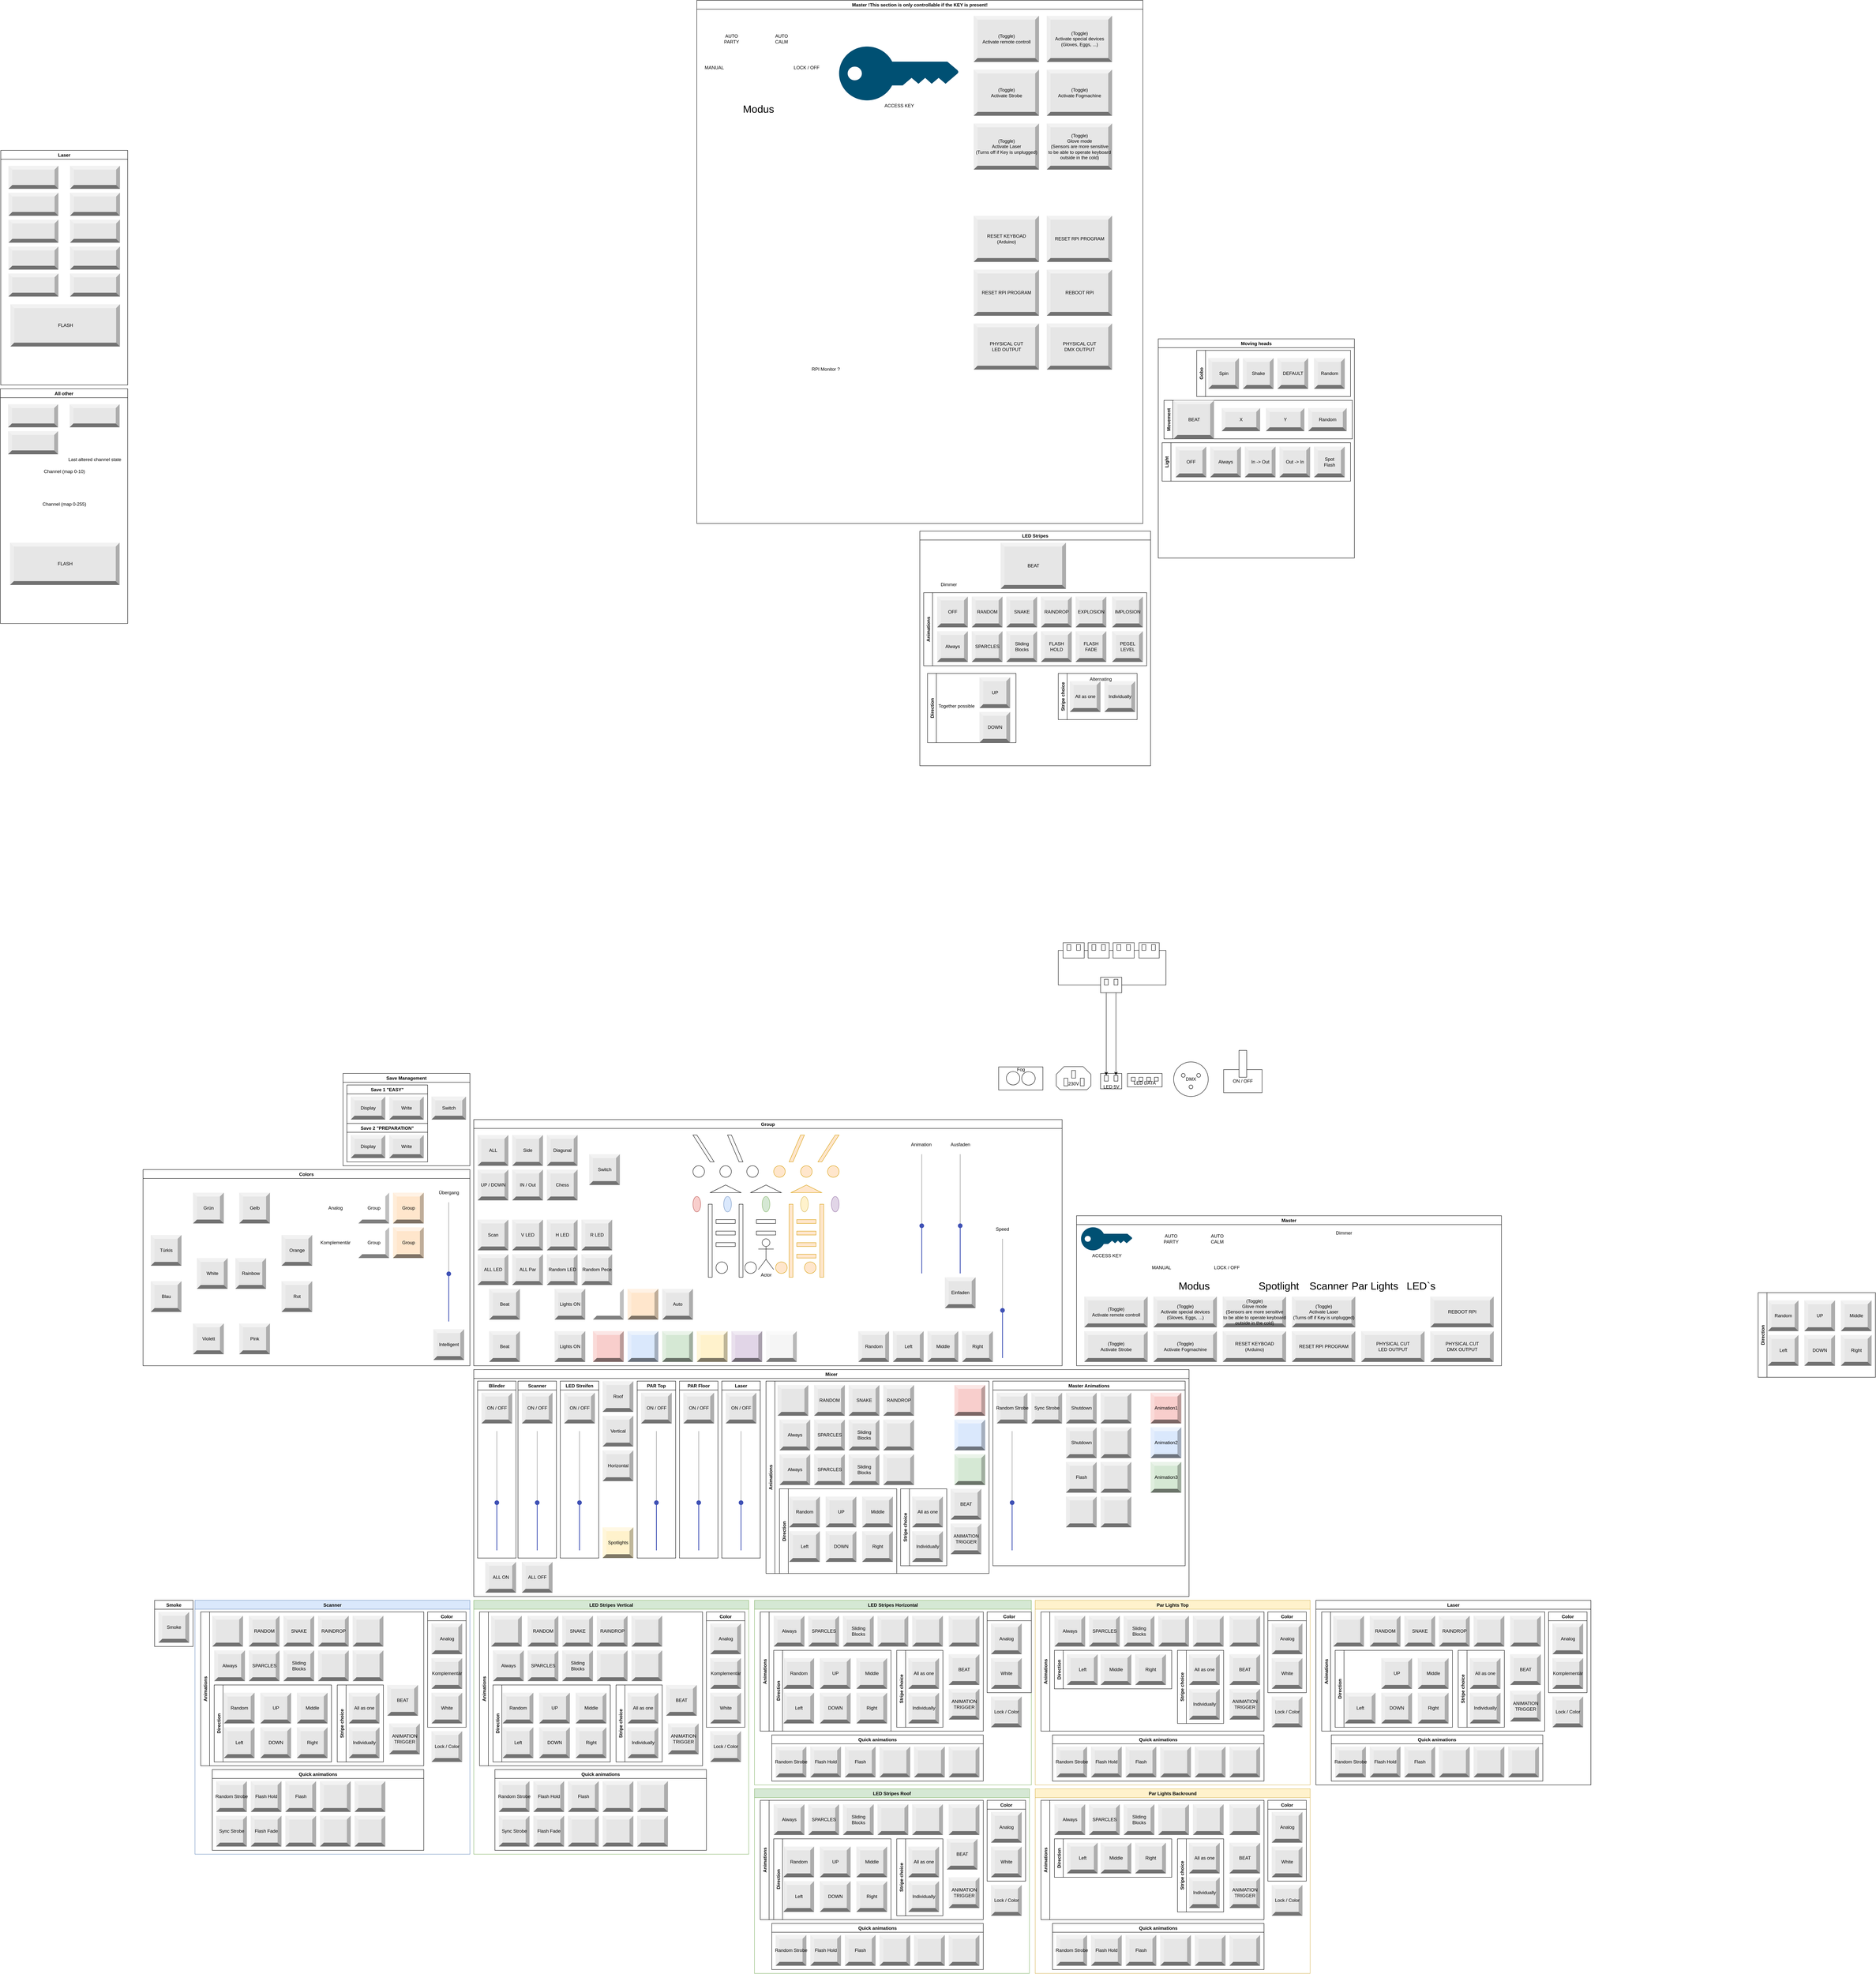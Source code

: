 <mxfile version="20.6.0" type="github">
  <diagram id="EBs3eoclZNxCUd93gEGw" name="Page-1">
    <mxGraphModel dx="1384" dy="2117" grid="1" gridSize="10" guides="1" tooltips="1" connect="1" arrows="1" fold="1" page="1" pageScale="1" pageWidth="850" pageHeight="1100" math="0" shadow="0">
      <root>
        <mxCell id="0" />
        <mxCell id="1" parent="0" />
        <mxCell id="Si6ZbvaaQqSnE2KLARDV-79" value="Moving heads" style="swimlane;" parent="1" vertex="1">
          <mxGeometry x="3020" y="-120" width="510" height="570" as="geometry" />
        </mxCell>
        <mxCell id="X8WdXMTReOl_9unOQ_UK-8" value="Movement" style="swimlane;horizontal=0;" parent="Si6ZbvaaQqSnE2KLARDV-79" vertex="1">
          <mxGeometry x="15" y="160" width="490" height="100" as="geometry" />
        </mxCell>
        <mxCell id="X8WdXMTReOl_9unOQ_UK-9" value="BEAT" style="labelPosition=center;verticalLabelPosition=middle;align=center;html=1;shape=mxgraph.basic.shaded_button;dx=10;fillColor=#E6E6E6;strokeColor=none;" parent="X8WdXMTReOl_9unOQ_UK-8" vertex="1">
          <mxGeometry x="25" width="105" height="100" as="geometry" />
        </mxCell>
        <mxCell id="X8WdXMTReOl_9unOQ_UK-10" value="X" style="labelPosition=center;verticalLabelPosition=middle;align=center;html=1;shape=mxgraph.basic.shaded_button;dx=10;fillColor=#E6E6E6;strokeColor=none;" parent="X8WdXMTReOl_9unOQ_UK-8" vertex="1">
          <mxGeometry x="150" y="20" width="100" height="60" as="geometry" />
        </mxCell>
        <mxCell id="X8WdXMTReOl_9unOQ_UK-12" value="Random" style="labelPosition=center;verticalLabelPosition=middle;align=center;html=1;shape=mxgraph.basic.shaded_button;dx=10;fillColor=#E6E6E6;strokeColor=none;" parent="X8WdXMTReOl_9unOQ_UK-8" vertex="1">
          <mxGeometry x="375" y="20" width="100" height="60" as="geometry" />
        </mxCell>
        <mxCell id="X8WdXMTReOl_9unOQ_UK-11" value="&lt;div&gt;Y&lt;/div&gt;" style="labelPosition=center;verticalLabelPosition=middle;align=center;html=1;shape=mxgraph.basic.shaded_button;dx=10;fillColor=#E6E6E6;strokeColor=none;" parent="X8WdXMTReOl_9unOQ_UK-8" vertex="1">
          <mxGeometry x="265" y="20" width="100" height="60" as="geometry" />
        </mxCell>
        <mxCell id="X8WdXMTReOl_9unOQ_UK-13" value="Light" style="swimlane;horizontal=0;" parent="Si6ZbvaaQqSnE2KLARDV-79" vertex="1">
          <mxGeometry x="10" y="270" width="490" height="100" as="geometry" />
        </mxCell>
        <mxCell id="X8WdXMTReOl_9unOQ_UK-14" value="OFF" style="labelPosition=center;verticalLabelPosition=middle;align=center;html=1;shape=mxgraph.basic.shaded_button;dx=10;fillColor=#E6E6E6;strokeColor=none;" parent="X8WdXMTReOl_9unOQ_UK-13" vertex="1">
          <mxGeometry x="35" y="10" width="80" height="80" as="geometry" />
        </mxCell>
        <mxCell id="X8WdXMTReOl_9unOQ_UK-15" value="Always" style="labelPosition=center;verticalLabelPosition=middle;align=center;html=1;shape=mxgraph.basic.shaded_button;dx=10;fillColor=#E6E6E6;strokeColor=none;" parent="X8WdXMTReOl_9unOQ_UK-13" vertex="1">
          <mxGeometry x="125" y="10" width="80" height="80" as="geometry" />
        </mxCell>
        <mxCell id="X8WdXMTReOl_9unOQ_UK-16" value="Out -&amp;gt; In" style="labelPosition=center;verticalLabelPosition=middle;align=center;html=1;shape=mxgraph.basic.shaded_button;dx=10;fillColor=#E6E6E6;strokeColor=none;" parent="X8WdXMTReOl_9unOQ_UK-13" vertex="1">
          <mxGeometry x="305" y="10" width="80" height="80" as="geometry" />
        </mxCell>
        <mxCell id="X8WdXMTReOl_9unOQ_UK-17" value="In -&amp;gt; Out" style="labelPosition=center;verticalLabelPosition=middle;align=center;html=1;shape=mxgraph.basic.shaded_button;dx=10;fillColor=#E6E6E6;strokeColor=none;" parent="X8WdXMTReOl_9unOQ_UK-13" vertex="1">
          <mxGeometry x="215" y="10" width="80" height="80" as="geometry" />
        </mxCell>
        <mxCell id="X8WdXMTReOl_9unOQ_UK-18" value="&lt;div&gt;Spot&lt;/div&gt;&lt;div&gt;Flash&lt;br&gt;&lt;/div&gt;" style="labelPosition=center;verticalLabelPosition=middle;align=center;html=1;shape=mxgraph.basic.shaded_button;dx=10;fillColor=#E6E6E6;strokeColor=none;" parent="X8WdXMTReOl_9unOQ_UK-13" vertex="1">
          <mxGeometry x="395" y="10" width="80" height="80" as="geometry" />
        </mxCell>
        <mxCell id="X8WdXMTReOl_9unOQ_UK-19" value="Gobo" style="swimlane;horizontal=0;" parent="Si6ZbvaaQqSnE2KLARDV-79" vertex="1">
          <mxGeometry x="100" y="30" width="400" height="120" as="geometry" />
        </mxCell>
        <mxCell id="X8WdXMTReOl_9unOQ_UK-20" value="&lt;div&gt;&lt;span style=&quot;background-color: initial;&quot;&gt;Spin&lt;/span&gt;&lt;br&gt;&lt;/div&gt;" style="labelPosition=center;verticalLabelPosition=middle;align=center;html=1;shape=mxgraph.basic.shaded_button;dx=10;fillColor=#E6E6E6;strokeColor=none;" parent="X8WdXMTReOl_9unOQ_UK-19" vertex="1">
          <mxGeometry x="30" y="20" width="80" height="80" as="geometry" />
        </mxCell>
        <mxCell id="X8WdXMTReOl_9unOQ_UK-21" value="&lt;div&gt;Shake&lt;/div&gt;" style="labelPosition=center;verticalLabelPosition=middle;align=center;html=1;shape=mxgraph.basic.shaded_button;dx=10;fillColor=#E6E6E6;strokeColor=none;" parent="X8WdXMTReOl_9unOQ_UK-19" vertex="1">
          <mxGeometry x="120" y="20" width="80" height="80" as="geometry" />
        </mxCell>
        <mxCell id="X8WdXMTReOl_9unOQ_UK-23" value="DEFAULT" style="labelPosition=center;verticalLabelPosition=middle;align=center;html=1;shape=mxgraph.basic.shaded_button;dx=10;fillColor=#E6E6E6;strokeColor=none;" parent="X8WdXMTReOl_9unOQ_UK-19" vertex="1">
          <mxGeometry x="210" y="20" width="80" height="80" as="geometry" />
        </mxCell>
        <mxCell id="LFXs0zO8Hx01GmSGuNnJ-122" value="Random" style="labelPosition=center;verticalLabelPosition=middle;align=center;html=1;shape=mxgraph.basic.shaded_button;dx=10;fillColor=#E6E6E6;strokeColor=none;" parent="X8WdXMTReOl_9unOQ_UK-19" vertex="1">
          <mxGeometry x="305" y="20" width="80" height="80" as="geometry" />
        </mxCell>
        <mxCell id="Si6ZbvaaQqSnE2KLARDV-82" value="Save Management" style="swimlane;" parent="1" vertex="1">
          <mxGeometry x="900" y="1790" width="330" height="240" as="geometry" />
        </mxCell>
        <mxCell id="Si6ZbvaaQqSnE2KLARDV-92" value="Save 1 &quot;EASY&quot;" style="swimlane;" parent="Si6ZbvaaQqSnE2KLARDV-82" vertex="1">
          <mxGeometry x="10" y="30" width="210" height="100" as="geometry">
            <mxRectangle x="10" y="30" width="120" height="30" as="alternateBounds" />
          </mxGeometry>
        </mxCell>
        <mxCell id="Si6ZbvaaQqSnE2KLARDV-93" value="Display" style="labelPosition=center;verticalLabelPosition=middle;align=center;html=1;shape=mxgraph.basic.shaded_button;dx=10;fillColor=#E6E6E6;strokeColor=none;" parent="Si6ZbvaaQqSnE2KLARDV-92" vertex="1">
          <mxGeometry x="10" y="30" width="90" height="60" as="geometry" />
        </mxCell>
        <mxCell id="Si6ZbvaaQqSnE2KLARDV-94" value="Write" style="labelPosition=center;verticalLabelPosition=middle;align=center;html=1;shape=mxgraph.basic.shaded_button;dx=10;fillColor=#E6E6E6;strokeColor=none;" parent="Si6ZbvaaQqSnE2KLARDV-92" vertex="1">
          <mxGeometry x="110" y="30" width="90" height="60" as="geometry" />
        </mxCell>
        <mxCell id="Si6ZbvaaQqSnE2KLARDV-95" value="Save 2 &quot;PREPARATION&quot;" style="swimlane;" parent="Si6ZbvaaQqSnE2KLARDV-82" vertex="1">
          <mxGeometry x="10" y="130" width="210" height="100" as="geometry" />
        </mxCell>
        <mxCell id="Si6ZbvaaQqSnE2KLARDV-97" value="Display" style="labelPosition=center;verticalLabelPosition=middle;align=center;html=1;shape=mxgraph.basic.shaded_button;dx=10;fillColor=#E6E6E6;strokeColor=none;" parent="Si6ZbvaaQqSnE2KLARDV-95" vertex="1">
          <mxGeometry x="10" y="30" width="90" height="60" as="geometry" />
        </mxCell>
        <mxCell id="Si6ZbvaaQqSnE2KLARDV-98" value="Write" style="labelPosition=center;verticalLabelPosition=middle;align=center;html=1;shape=mxgraph.basic.shaded_button;dx=10;fillColor=#E6E6E6;strokeColor=none;" parent="Si6ZbvaaQqSnE2KLARDV-95" vertex="1">
          <mxGeometry x="110" y="30" width="90" height="60" as="geometry" />
        </mxCell>
        <mxCell id="tadGC4-IvMpw1Pa7mxWx-94" value="Switch" style="labelPosition=center;verticalLabelPosition=middle;align=center;html=1;shape=mxgraph.basic.shaded_button;dx=10;fillColor=#E6E6E6;strokeColor=none;" parent="Si6ZbvaaQqSnE2KLARDV-82" vertex="1">
          <mxGeometry x="230" y="60" width="90" height="60" as="geometry" />
        </mxCell>
        <mxCell id="Si6ZbvaaQqSnE2KLARDV-139" value="LED Stripes" style="swimlane;" parent="1" vertex="1">
          <mxGeometry x="2400" y="380" width="600" height="610" as="geometry" />
        </mxCell>
        <mxCell id="m81HcdqTAT4RKeZ4J-Iu-4" value="Stripe choice" style="swimlane;horizontal=0;" parent="Si6ZbvaaQqSnE2KLARDV-139" vertex="1">
          <mxGeometry x="360" y="370" width="205" height="120" as="geometry" />
        </mxCell>
        <mxCell id="m81HcdqTAT4RKeZ4J-Iu-5" value="All as one" style="labelPosition=center;verticalLabelPosition=middle;align=center;html=1;shape=mxgraph.basic.shaded_button;dx=10;fillColor=#E6E6E6;strokeColor=none;" parent="m81HcdqTAT4RKeZ4J-Iu-4" vertex="1">
          <mxGeometry x="30" y="20" width="80" height="80" as="geometry" />
        </mxCell>
        <mxCell id="m81HcdqTAT4RKeZ4J-Iu-6" value="Individually" style="labelPosition=center;verticalLabelPosition=middle;align=center;html=1;shape=mxgraph.basic.shaded_button;dx=10;fillColor=#E6E6E6;strokeColor=none;" parent="m81HcdqTAT4RKeZ4J-Iu-4" vertex="1">
          <mxGeometry x="120" y="20" width="80" height="80" as="geometry" />
        </mxCell>
        <mxCell id="DIamjsAeuccOloleiY1Q-3" value="Alternating" style="text;html=1;align=center;verticalAlign=middle;resizable=0;points=[];autosize=1;strokeColor=none;fillColor=none;" parent="m81HcdqTAT4RKeZ4J-Iu-4" vertex="1">
          <mxGeometry x="70" width="80" height="30" as="geometry" />
        </mxCell>
        <mxCell id="m81HcdqTAT4RKeZ4J-Iu-10" value="Animations" style="swimlane;horizontal=0;" parent="Si6ZbvaaQqSnE2KLARDV-139" vertex="1">
          <mxGeometry x="10" y="160" width="580" height="190" as="geometry" />
        </mxCell>
        <mxCell id="m81HcdqTAT4RKeZ4J-Iu-11" value="OFF" style="labelPosition=center;verticalLabelPosition=middle;align=center;html=1;shape=mxgraph.basic.shaded_button;dx=10;fillColor=#E6E6E6;strokeColor=none;" parent="m81HcdqTAT4RKeZ4J-Iu-10" vertex="1">
          <mxGeometry x="35" y="10" width="80" height="80" as="geometry" />
        </mxCell>
        <mxCell id="m81HcdqTAT4RKeZ4J-Iu-12" value="RANDOM" style="labelPosition=center;verticalLabelPosition=middle;align=center;html=1;shape=mxgraph.basic.shaded_button;dx=10;fillColor=#E6E6E6;strokeColor=none;" parent="m81HcdqTAT4RKeZ4J-Iu-10" vertex="1">
          <mxGeometry x="125" y="10" width="80" height="80" as="geometry" />
        </mxCell>
        <mxCell id="m81HcdqTAT4RKeZ4J-Iu-13" value="RAINDROP" style="labelPosition=center;verticalLabelPosition=middle;align=center;html=1;shape=mxgraph.basic.shaded_button;dx=10;fillColor=#E6E6E6;strokeColor=none;" parent="m81HcdqTAT4RKeZ4J-Iu-10" vertex="1">
          <mxGeometry x="305" y="10" width="80" height="80" as="geometry" />
        </mxCell>
        <mxCell id="m81HcdqTAT4RKeZ4J-Iu-14" value="SNAKE" style="labelPosition=center;verticalLabelPosition=middle;align=center;html=1;shape=mxgraph.basic.shaded_button;dx=10;fillColor=#E6E6E6;strokeColor=none;" parent="m81HcdqTAT4RKeZ4J-Iu-10" vertex="1">
          <mxGeometry x="215" y="10" width="80" height="80" as="geometry" />
        </mxCell>
        <mxCell id="m81HcdqTAT4RKeZ4J-Iu-15" value="EXPLOSION" style="labelPosition=center;verticalLabelPosition=middle;align=center;html=1;shape=mxgraph.basic.shaded_button;dx=10;fillColor=#E6E6E6;strokeColor=none;" parent="m81HcdqTAT4RKeZ4J-Iu-10" vertex="1">
          <mxGeometry x="395" y="10" width="80" height="80" as="geometry" />
        </mxCell>
        <mxCell id="m81HcdqTAT4RKeZ4J-Iu-19" value="Always" style="labelPosition=center;verticalLabelPosition=middle;align=center;html=1;shape=mxgraph.basic.shaded_button;dx=10;fillColor=#E6E6E6;strokeColor=none;" parent="m81HcdqTAT4RKeZ4J-Iu-10" vertex="1">
          <mxGeometry x="35" y="100" width="80" height="80" as="geometry" />
        </mxCell>
        <mxCell id="m81HcdqTAT4RKeZ4J-Iu-20" value="SPARCLES" style="labelPosition=center;verticalLabelPosition=middle;align=center;html=1;shape=mxgraph.basic.shaded_button;dx=10;fillColor=#E6E6E6;strokeColor=none;" parent="m81HcdqTAT4RKeZ4J-Iu-10" vertex="1">
          <mxGeometry x="125" y="100" width="80" height="80" as="geometry" />
        </mxCell>
        <mxCell id="m81HcdqTAT4RKeZ4J-Iu-21" value="&lt;div&gt;Sliding&lt;/div&gt;&lt;div&gt;Blocks&lt;/div&gt;" style="labelPosition=center;verticalLabelPosition=middle;align=center;html=1;shape=mxgraph.basic.shaded_button;dx=10;fillColor=#E6E6E6;strokeColor=none;" parent="m81HcdqTAT4RKeZ4J-Iu-10" vertex="1">
          <mxGeometry x="215" y="100" width="80" height="80" as="geometry" />
        </mxCell>
        <mxCell id="m81HcdqTAT4RKeZ4J-Iu-22" value="&lt;div&gt;FLASH&lt;/div&gt;&lt;div&gt;HOLD&lt;br&gt;&lt;/div&gt;" style="labelPosition=center;verticalLabelPosition=middle;align=center;html=1;shape=mxgraph.basic.shaded_button;dx=10;fillColor=#E6E6E6;strokeColor=none;" parent="m81HcdqTAT4RKeZ4J-Iu-10" vertex="1">
          <mxGeometry x="305" y="100" width="80" height="80" as="geometry" />
        </mxCell>
        <mxCell id="m81HcdqTAT4RKeZ4J-Iu-23" value="&lt;div&gt;FLASH&lt;/div&gt;&lt;div&gt;FADE&lt;br&gt;&lt;/div&gt;" style="labelPosition=center;verticalLabelPosition=middle;align=center;html=1;shape=mxgraph.basic.shaded_button;dx=10;fillColor=#E6E6E6;strokeColor=none;" parent="m81HcdqTAT4RKeZ4J-Iu-10" vertex="1">
          <mxGeometry x="395" y="100" width="80" height="80" as="geometry" />
        </mxCell>
        <mxCell id="m81HcdqTAT4RKeZ4J-Iu-24" value="IMPLOSION" style="labelPosition=center;verticalLabelPosition=middle;align=center;html=1;shape=mxgraph.basic.shaded_button;dx=10;fillColor=#E6E6E6;strokeColor=none;" parent="m81HcdqTAT4RKeZ4J-Iu-10" vertex="1">
          <mxGeometry x="490" y="10" width="80" height="80" as="geometry" />
        </mxCell>
        <mxCell id="m81HcdqTAT4RKeZ4J-Iu-25" value="&lt;div&gt;PEGEL&lt;/div&gt;&lt;div&gt;LEVEL&lt;br&gt;&lt;/div&gt;" style="labelPosition=center;verticalLabelPosition=middle;align=center;html=1;shape=mxgraph.basic.shaded_button;dx=10;fillColor=#E6E6E6;strokeColor=none;" parent="m81HcdqTAT4RKeZ4J-Iu-10" vertex="1">
          <mxGeometry x="490" y="100" width="80" height="80" as="geometry" />
        </mxCell>
        <mxCell id="m81HcdqTAT4RKeZ4J-Iu-16" value="Direction" style="swimlane;horizontal=0;" parent="Si6ZbvaaQqSnE2KLARDV-139" vertex="1">
          <mxGeometry x="20" y="370" width="230" height="180" as="geometry" />
        </mxCell>
        <mxCell id="m81HcdqTAT4RKeZ4J-Iu-17" value="UP" style="labelPosition=center;verticalLabelPosition=middle;align=center;html=1;shape=mxgraph.basic.shaded_button;dx=10;fillColor=#E6E6E6;strokeColor=none;" parent="m81HcdqTAT4RKeZ4J-Iu-16" vertex="1">
          <mxGeometry x="135" y="10" width="80" height="80" as="geometry" />
        </mxCell>
        <mxCell id="m81HcdqTAT4RKeZ4J-Iu-18" value="DOWN" style="labelPosition=center;verticalLabelPosition=middle;align=center;html=1;shape=mxgraph.basic.shaded_button;dx=10;fillColor=#E6E6E6;strokeColor=none;" parent="m81HcdqTAT4RKeZ4J-Iu-16" vertex="1">
          <mxGeometry x="135" y="100" width="80" height="80" as="geometry" />
        </mxCell>
        <mxCell id="DIamjsAeuccOloleiY1Q-4" value="Together possible" style="text;html=1;align=center;verticalAlign=middle;resizable=0;points=[];autosize=1;strokeColor=none;fillColor=none;" parent="m81HcdqTAT4RKeZ4J-Iu-16" vertex="1">
          <mxGeometry x="15" y="70" width="120" height="30" as="geometry" />
        </mxCell>
        <mxCell id="m81HcdqTAT4RKeZ4J-Iu-26" value="BEAT" style="labelPosition=center;verticalLabelPosition=middle;align=center;html=1;shape=mxgraph.basic.shaded_button;dx=10;fillColor=#E6E6E6;strokeColor=none;" parent="Si6ZbvaaQqSnE2KLARDV-139" vertex="1">
          <mxGeometry x="210" y="30" width="170" height="120" as="geometry" />
        </mxCell>
        <mxCell id="DIamjsAeuccOloleiY1Q-1" value="Dimmer" style="shape=image;html=1;verticalAlign=top;verticalLabelPosition=bottom;labelBackgroundColor=#ffffff;imageAspect=0;aspect=fixed;image=https://cdn3.iconfinder.com/data/icons/energy-and-power-glyph-24-px/24/Analog_device_gauge_gauge_meter_pressure_gauge_speedometer-128.png" parent="Si6ZbvaaQqSnE2KLARDV-139" vertex="1">
          <mxGeometry x="40" y="55" width="70" height="70" as="geometry" />
        </mxCell>
        <mxCell id="Si6ZbvaaQqSnE2KLARDV-184" value="Laser" style="swimlane;" parent="1" vertex="1">
          <mxGeometry x="10" y="-610" width="330" height="610" as="geometry" />
        </mxCell>
        <mxCell id="Si6ZbvaaQqSnE2KLARDV-185" value="" style="labelPosition=center;verticalLabelPosition=middle;align=center;html=1;shape=mxgraph.basic.shaded_button;dx=10;fillColor=#E6E6E6;strokeColor=none;" parent="Si6ZbvaaQqSnE2KLARDV-184" vertex="1">
          <mxGeometry x="20" y="40" width="130" height="60" as="geometry" />
        </mxCell>
        <mxCell id="Si6ZbvaaQqSnE2KLARDV-186" value="" style="labelPosition=center;verticalLabelPosition=middle;align=center;html=1;shape=mxgraph.basic.shaded_button;dx=10;fillColor=#E6E6E6;strokeColor=none;" parent="Si6ZbvaaQqSnE2KLARDV-184" vertex="1">
          <mxGeometry x="180" y="110" width="130" height="60" as="geometry" />
        </mxCell>
        <mxCell id="Si6ZbvaaQqSnE2KLARDV-187" value="" style="labelPosition=center;verticalLabelPosition=middle;align=center;html=1;shape=mxgraph.basic.shaded_button;dx=10;fillColor=#E6E6E6;strokeColor=none;" parent="Si6ZbvaaQqSnE2KLARDV-184" vertex="1">
          <mxGeometry x="20" y="180" width="130" height="60" as="geometry" />
        </mxCell>
        <mxCell id="Si6ZbvaaQqSnE2KLARDV-188" value="" style="labelPosition=center;verticalLabelPosition=middle;align=center;html=1;shape=mxgraph.basic.shaded_button;dx=10;fillColor=#E6E6E6;strokeColor=none;" parent="Si6ZbvaaQqSnE2KLARDV-184" vertex="1">
          <mxGeometry x="180" y="180" width="130" height="60" as="geometry" />
        </mxCell>
        <mxCell id="Si6ZbvaaQqSnE2KLARDV-189" value="" style="labelPosition=center;verticalLabelPosition=middle;align=center;html=1;shape=mxgraph.basic.shaded_button;dx=10;fillColor=#E6E6E6;strokeColor=none;" parent="Si6ZbvaaQqSnE2KLARDV-184" vertex="1">
          <mxGeometry x="180" y="40" width="130" height="60" as="geometry" />
        </mxCell>
        <mxCell id="Si6ZbvaaQqSnE2KLARDV-190" value="" style="labelPosition=center;verticalLabelPosition=middle;align=center;html=1;shape=mxgraph.basic.shaded_button;dx=10;fillColor=#E6E6E6;strokeColor=none;" parent="Si6ZbvaaQqSnE2KLARDV-184" vertex="1">
          <mxGeometry x="20" y="110" width="130" height="60" as="geometry" />
        </mxCell>
        <mxCell id="Si6ZbvaaQqSnE2KLARDV-196" value="FLASH" style="labelPosition=center;verticalLabelPosition=middle;align=center;html=1;shape=mxgraph.basic.shaded_button;dx=10;fillColor=#E6E6E6;strokeColor=none;" parent="Si6ZbvaaQqSnE2KLARDV-184" vertex="1">
          <mxGeometry x="25" y="400" width="285" height="110" as="geometry" />
        </mxCell>
        <mxCell id="Si6ZbvaaQqSnE2KLARDV-204" value="" style="labelPosition=center;verticalLabelPosition=middle;align=center;html=1;shape=mxgraph.basic.shaded_button;dx=10;fillColor=#E6E6E6;strokeColor=none;" parent="Si6ZbvaaQqSnE2KLARDV-184" vertex="1">
          <mxGeometry x="20" y="250" width="130" height="60" as="geometry" />
        </mxCell>
        <mxCell id="Si6ZbvaaQqSnE2KLARDV-205" value="" style="labelPosition=center;verticalLabelPosition=middle;align=center;html=1;shape=mxgraph.basic.shaded_button;dx=10;fillColor=#E6E6E6;strokeColor=none;" parent="Si6ZbvaaQqSnE2KLARDV-184" vertex="1">
          <mxGeometry x="180" y="320" width="130" height="60" as="geometry" />
        </mxCell>
        <mxCell id="Si6ZbvaaQqSnE2KLARDV-208" value="" style="labelPosition=center;verticalLabelPosition=middle;align=center;html=1;shape=mxgraph.basic.shaded_button;dx=10;fillColor=#E6E6E6;strokeColor=none;" parent="Si6ZbvaaQqSnE2KLARDV-184" vertex="1">
          <mxGeometry x="180" y="250" width="130" height="60" as="geometry" />
        </mxCell>
        <mxCell id="Si6ZbvaaQqSnE2KLARDV-209" value="" style="labelPosition=center;verticalLabelPosition=middle;align=center;html=1;shape=mxgraph.basic.shaded_button;dx=10;fillColor=#E6E6E6;strokeColor=none;" parent="Si6ZbvaaQqSnE2KLARDV-184" vertex="1">
          <mxGeometry x="20" y="320" width="130" height="60" as="geometry" />
        </mxCell>
        <mxCell id="Si6ZbvaaQqSnE2KLARDV-211" value="All other" style="swimlane;" parent="1" vertex="1">
          <mxGeometry x="9" y="10" width="331" height="610" as="geometry" />
        </mxCell>
        <mxCell id="Si6ZbvaaQqSnE2KLARDV-220" value="FLASH" style="labelPosition=center;verticalLabelPosition=middle;align=center;html=1;shape=mxgraph.basic.shaded_button;dx=10;fillColor=#E6E6E6;strokeColor=none;" parent="Si6ZbvaaQqSnE2KLARDV-211" vertex="1">
          <mxGeometry x="25" y="400" width="285" height="110" as="geometry" />
        </mxCell>
        <mxCell id="Si6ZbvaaQqSnE2KLARDV-222" value="" style="labelPosition=center;verticalLabelPosition=middle;align=center;html=1;shape=mxgraph.basic.shaded_button;dx=10;fillColor=#E6E6E6;strokeColor=none;" parent="Si6ZbvaaQqSnE2KLARDV-211" vertex="1">
          <mxGeometry x="180" y="40" width="130" height="60" as="geometry" />
        </mxCell>
        <mxCell id="Si6ZbvaaQqSnE2KLARDV-224" value="" style="labelPosition=center;verticalLabelPosition=middle;align=center;html=1;shape=mxgraph.basic.shaded_button;dx=10;fillColor=#E6E6E6;strokeColor=none;" parent="Si6ZbvaaQqSnE2KLARDV-211" vertex="1">
          <mxGeometry x="20" y="40" width="130" height="60" as="geometry" />
        </mxCell>
        <mxCell id="Si6ZbvaaQqSnE2KLARDV-226" value="" style="labelPosition=center;verticalLabelPosition=middle;align=center;html=1;shape=mxgraph.basic.shaded_button;dx=10;fillColor=#E6E6E6;strokeColor=none;" parent="Si6ZbvaaQqSnE2KLARDV-211" vertex="1">
          <mxGeometry x="20" y="110" width="130" height="60" as="geometry" />
        </mxCell>
        <mxCell id="Si6ZbvaaQqSnE2KLARDV-227" value="" style="shape=image;html=1;verticalAlign=top;verticalLabelPosition=bottom;labelBackgroundColor=#ffffff;imageAspect=0;aspect=fixed;image=https://cdn3.iconfinder.com/data/icons/energy-and-power-glyph-24-px/24/Analog_device_gauge_gauge_meter_pressure_gauge_speedometer-128.png" parent="Si6ZbvaaQqSnE2KLARDV-211" vertex="1">
          <mxGeometry x="25.5" y="215" width="70" height="70" as="geometry" />
        </mxCell>
        <mxCell id="Si6ZbvaaQqSnE2KLARDV-228" value="" style="shape=image;html=1;verticalAlign=top;verticalLabelPosition=bottom;labelBackgroundColor=#ffffff;imageAspect=0;aspect=fixed;image=https://cdn3.iconfinder.com/data/icons/energy-and-power-glyph-24-px/24/Analog_device_gauge_gauge_meter_pressure_gauge_speedometer-128.png" parent="Si6ZbvaaQqSnE2KLARDV-211" vertex="1">
          <mxGeometry x="95.5" y="215" width="70" height="70" as="geometry" />
        </mxCell>
        <mxCell id="Si6ZbvaaQqSnE2KLARDV-230" value="" style="shape=image;html=1;verticalAlign=top;verticalLabelPosition=bottom;labelBackgroundColor=#ffffff;imageAspect=0;aspect=fixed;image=https://cdn3.iconfinder.com/data/icons/energy-and-power-glyph-24-px/24/Analog_device_gauge_gauge_meter_pressure_gauge_speedometer-128.png" parent="Si6ZbvaaQqSnE2KLARDV-211" vertex="1">
          <mxGeometry x="165.5" y="215" width="70" height="70" as="geometry" />
        </mxCell>
        <mxCell id="Si6ZbvaaQqSnE2KLARDV-229" value="" style="shape=image;html=1;verticalAlign=top;verticalLabelPosition=bottom;labelBackgroundColor=#ffffff;imageAspect=0;aspect=fixed;image=https://cdn3.iconfinder.com/data/icons/energy-and-power-glyph-24-px/24/Analog_device_gauge_gauge_meter_pressure_gauge_speedometer-128.png" parent="Si6ZbvaaQqSnE2KLARDV-211" vertex="1">
          <mxGeometry x="235.5" y="215" width="70" height="70" as="geometry" />
        </mxCell>
        <mxCell id="Si6ZbvaaQqSnE2KLARDV-231" value="" style="shape=image;html=1;verticalAlign=top;verticalLabelPosition=bottom;labelBackgroundColor=#ffffff;imageAspect=0;aspect=fixed;image=https://cdn3.iconfinder.com/data/icons/energy-and-power-glyph-24-px/24/Analog_device_gauge_gauge_meter_pressure_gauge_speedometer-128.png" parent="Si6ZbvaaQqSnE2KLARDV-211" vertex="1">
          <mxGeometry x="25.5" y="305" width="70" height="70" as="geometry" />
        </mxCell>
        <mxCell id="Si6ZbvaaQqSnE2KLARDV-232" value="" style="shape=image;html=1;verticalAlign=top;verticalLabelPosition=bottom;labelBackgroundColor=#ffffff;imageAspect=0;aspect=fixed;image=https://cdn3.iconfinder.com/data/icons/energy-and-power-glyph-24-px/24/Analog_device_gauge_gauge_meter_pressure_gauge_speedometer-128.png" parent="Si6ZbvaaQqSnE2KLARDV-211" vertex="1">
          <mxGeometry x="95.5" y="305" width="70" height="70" as="geometry" />
        </mxCell>
        <mxCell id="Si6ZbvaaQqSnE2KLARDV-233" value="" style="shape=image;html=1;verticalAlign=top;verticalLabelPosition=bottom;labelBackgroundColor=#ffffff;imageAspect=0;aspect=fixed;image=https://cdn3.iconfinder.com/data/icons/energy-and-power-glyph-24-px/24/Analog_device_gauge_gauge_meter_pressure_gauge_speedometer-128.png" parent="Si6ZbvaaQqSnE2KLARDV-211" vertex="1">
          <mxGeometry x="165.5" y="305" width="70" height="70" as="geometry" />
        </mxCell>
        <mxCell id="Si6ZbvaaQqSnE2KLARDV-234" value="" style="shape=image;html=1;verticalAlign=top;verticalLabelPosition=bottom;labelBackgroundColor=#ffffff;imageAspect=0;aspect=fixed;image=https://cdn3.iconfinder.com/data/icons/energy-and-power-glyph-24-px/24/Analog_device_gauge_gauge_meter_pressure_gauge_speedometer-128.png" parent="Si6ZbvaaQqSnE2KLARDV-211" vertex="1">
          <mxGeometry x="235.5" y="305" width="70" height="70" as="geometry" />
        </mxCell>
        <mxCell id="Si6ZbvaaQqSnE2KLARDV-235" value="Channel (map 0-10)" style="text;html=1;align=center;verticalAlign=middle;resizable=0;points=[];autosize=1;strokeColor=none;fillColor=none;" parent="Si6ZbvaaQqSnE2KLARDV-211" vertex="1">
          <mxGeometry x="100.5" y="200" width="130" height="30" as="geometry" />
        </mxCell>
        <mxCell id="Si6ZbvaaQqSnE2KLARDV-236" value="Channel (map 0-255)" style="text;html=1;align=center;verticalAlign=middle;resizable=0;points=[];autosize=1;strokeColor=none;fillColor=none;" parent="Si6ZbvaaQqSnE2KLARDV-211" vertex="1">
          <mxGeometry x="96" y="285" width="140" height="30" as="geometry" />
        </mxCell>
        <mxCell id="Si6ZbvaaQqSnE2KLARDV-237" value="Last altered channel state" style="shape=image;html=1;verticalAlign=top;verticalLabelPosition=bottom;labelBackgroundColor=#ffffff;imageAspect=0;aspect=fixed;image=https://cdn1.iconfinder.com/data/icons/100-basic-for-user-interface/32/29-Screen-128.png" parent="Si6ZbvaaQqSnE2KLARDV-211" vertex="1">
          <mxGeometry x="215" y="110" width="60" height="60" as="geometry" />
        </mxCell>
        <mxCell id="LFXs0zO8Hx01GmSGuNnJ-1" value="Colors" style="swimlane;" parent="1" vertex="1">
          <mxGeometry x="380" y="2040" width="850" height="510" as="geometry">
            <mxRectangle x="-810" y="-35" width="80" height="30" as="alternateBounds" />
          </mxGeometry>
        </mxCell>
        <mxCell id="LFXs0zO8Hx01GmSGuNnJ-52" value="Grün" style="labelPosition=center;verticalLabelPosition=middle;align=center;html=1;shape=mxgraph.basic.shaded_button;dx=10;fillColor=#E6E6E6;strokeColor=none;" parent="LFXs0zO8Hx01GmSGuNnJ-1" vertex="1">
          <mxGeometry x="130" y="60" width="80" height="80" as="geometry" />
        </mxCell>
        <mxCell id="LFXs0zO8Hx01GmSGuNnJ-53" value="Gelb" style="labelPosition=center;verticalLabelPosition=middle;align=center;html=1;shape=mxgraph.basic.shaded_button;dx=10;fillColor=#E6E6E6;strokeColor=none;" parent="LFXs0zO8Hx01GmSGuNnJ-1" vertex="1">
          <mxGeometry x="250" y="60" width="80" height="80" as="geometry" />
        </mxCell>
        <mxCell id="LFXs0zO8Hx01GmSGuNnJ-54" value="Orange" style="labelPosition=center;verticalLabelPosition=middle;align=center;html=1;shape=mxgraph.basic.shaded_button;dx=10;fillColor=#E6E6E6;strokeColor=none;" parent="LFXs0zO8Hx01GmSGuNnJ-1" vertex="1">
          <mxGeometry x="360" y="170" width="80" height="80" as="geometry" />
        </mxCell>
        <mxCell id="LFXs0zO8Hx01GmSGuNnJ-55" value="Rot" style="labelPosition=center;verticalLabelPosition=middle;align=center;html=1;shape=mxgraph.basic.shaded_button;dx=10;fillColor=#E6E6E6;strokeColor=none;" parent="LFXs0zO8Hx01GmSGuNnJ-1" vertex="1">
          <mxGeometry x="360" y="290" width="80" height="80" as="geometry" />
        </mxCell>
        <mxCell id="LFXs0zO8Hx01GmSGuNnJ-56" value="Türkis" style="labelPosition=center;verticalLabelPosition=middle;align=center;html=1;shape=mxgraph.basic.shaded_button;dx=10;fillColor=#E6E6E6;strokeColor=none;" parent="LFXs0zO8Hx01GmSGuNnJ-1" vertex="1">
          <mxGeometry x="20" y="170" width="80" height="80" as="geometry" />
        </mxCell>
        <mxCell id="LFXs0zO8Hx01GmSGuNnJ-57" value="Blau" style="labelPosition=center;verticalLabelPosition=middle;align=center;html=1;shape=mxgraph.basic.shaded_button;dx=10;fillColor=#E6E6E6;strokeColor=none;" parent="LFXs0zO8Hx01GmSGuNnJ-1" vertex="1">
          <mxGeometry x="20" y="290" width="80" height="80" as="geometry" />
        </mxCell>
        <mxCell id="LFXs0zO8Hx01GmSGuNnJ-58" value="Violett" style="labelPosition=center;verticalLabelPosition=middle;align=center;html=1;shape=mxgraph.basic.shaded_button;dx=10;fillColor=#E6E6E6;strokeColor=none;" parent="LFXs0zO8Hx01GmSGuNnJ-1" vertex="1">
          <mxGeometry x="130" y="400" width="80" height="80" as="geometry" />
        </mxCell>
        <mxCell id="LFXs0zO8Hx01GmSGuNnJ-59" value="Pink" style="labelPosition=center;verticalLabelPosition=middle;align=center;html=1;shape=mxgraph.basic.shaded_button;dx=10;fillColor=#E6E6E6;strokeColor=none;" parent="LFXs0zO8Hx01GmSGuNnJ-1" vertex="1">
          <mxGeometry x="250" y="400" width="80" height="80" as="geometry" />
        </mxCell>
        <mxCell id="LFXs0zO8Hx01GmSGuNnJ-65" value="White" style="labelPosition=center;verticalLabelPosition=middle;align=center;html=1;shape=mxgraph.basic.shaded_button;dx=10;fillColor=#E6E6E6;strokeColor=none;" parent="LFXs0zO8Hx01GmSGuNnJ-1" vertex="1">
          <mxGeometry x="140" y="230" width="80" height="80" as="geometry" />
        </mxCell>
        <mxCell id="LFXs0zO8Hx01GmSGuNnJ-66" value="Rainbow" style="labelPosition=center;verticalLabelPosition=middle;align=center;html=1;shape=mxgraph.basic.shaded_button;dx=10;fillColor=#E6E6E6;strokeColor=none;" parent="LFXs0zO8Hx01GmSGuNnJ-1" vertex="1">
          <mxGeometry x="240" y="230" width="80" height="80" as="geometry" />
        </mxCell>
        <mxCell id="LFXs0zO8Hx01GmSGuNnJ-67" value="" style="dashed=0;verticalLabelPosition=bottom;verticalAlign=top;align=center;shape=mxgraph.gmdl.slider2;barPos=40;strokeColor=#3F51B5;opacity=100;strokeWidth=2;fillColor=#3F51B5;handleSize=10;shadow=0;rotation=-90;" parent="LFXs0zO8Hx01GmSGuNnJ-1" vertex="1">
          <mxGeometry x="640" y="235" width="310" height="10" as="geometry" />
        </mxCell>
        <mxCell id="LFXs0zO8Hx01GmSGuNnJ-68" value="Übergang" style="text;html=1;align=center;verticalAlign=middle;resizable=0;points=[];autosize=1;strokeColor=none;fillColor=none;" parent="LFXs0zO8Hx01GmSGuNnJ-1" vertex="1">
          <mxGeometry x="755" y="45" width="80" height="30" as="geometry" />
        </mxCell>
        <mxCell id="LFXs0zO8Hx01GmSGuNnJ-95" value="Intelligent" style="labelPosition=center;verticalLabelPosition=middle;align=center;html=1;shape=mxgraph.basic.shaded_button;dx=10;fillColor=#E6E6E6;strokeColor=none;" parent="LFXs0zO8Hx01GmSGuNnJ-1" vertex="1">
          <mxGeometry x="755" y="415" width="80" height="80" as="geometry" />
        </mxCell>
        <mxCell id="ZORJlwK6zz0ALQGz4_T3-19" value="Group" style="labelPosition=center;verticalLabelPosition=middle;align=center;html=1;shape=mxgraph.basic.shaded_button;dx=10;" parent="LFXs0zO8Hx01GmSGuNnJ-1" vertex="1">
          <mxGeometry x="560" y="60" width="80" height="80" as="geometry" />
        </mxCell>
        <mxCell id="ZORJlwK6zz0ALQGz4_T3-20" value="Analog" style="text;html=1;align=center;verticalAlign=middle;resizable=0;points=[];autosize=1;strokeColor=none;fillColor=none;" parent="LFXs0zO8Hx01GmSGuNnJ-1" vertex="1">
          <mxGeometry x="470" y="85" width="60" height="30" as="geometry" />
        </mxCell>
        <mxCell id="ZORJlwK6zz0ALQGz4_T3-21" value="Group" style="labelPosition=center;verticalLabelPosition=middle;align=center;html=1;shape=mxgraph.basic.shaded_button;dx=10;fillColor=#ffe6cc;strokeColor=#d79b00;" parent="LFXs0zO8Hx01GmSGuNnJ-1" vertex="1">
          <mxGeometry x="650" y="60" width="80" height="80" as="geometry" />
        </mxCell>
        <mxCell id="ZORJlwK6zz0ALQGz4_T3-26" value="Group" style="labelPosition=center;verticalLabelPosition=middle;align=center;html=1;shape=mxgraph.basic.shaded_button;dx=10;" parent="LFXs0zO8Hx01GmSGuNnJ-1" vertex="1">
          <mxGeometry x="560" y="150" width="80" height="80" as="geometry" />
        </mxCell>
        <mxCell id="ZORJlwK6zz0ALQGz4_T3-27" value="Komplementär" style="text;html=1;align=center;verticalAlign=middle;resizable=0;points=[];autosize=1;strokeColor=none;fillColor=none;" parent="LFXs0zO8Hx01GmSGuNnJ-1" vertex="1">
          <mxGeometry x="450" y="175" width="100" height="30" as="geometry" />
        </mxCell>
        <mxCell id="ZORJlwK6zz0ALQGz4_T3-28" value="Group" style="labelPosition=center;verticalLabelPosition=middle;align=center;html=1;shape=mxgraph.basic.shaded_button;dx=10;fillColor=#ffe6cc;strokeColor=#d79b00;" parent="LFXs0zO8Hx01GmSGuNnJ-1" vertex="1">
          <mxGeometry x="650" y="150" width="80" height="80" as="geometry" />
        </mxCell>
        <mxCell id="LFXs0zO8Hx01GmSGuNnJ-34" value="Group" style="swimlane;" parent="1" vertex="1">
          <mxGeometry x="1240" y="1910" width="1530" height="640" as="geometry">
            <mxRectangle x="-810" y="-35" width="80" height="30" as="alternateBounds" />
          </mxGeometry>
        </mxCell>
        <mxCell id="tadGC4-IvMpw1Pa7mxWx-28" value="ALL" style="labelPosition=center;verticalLabelPosition=middle;align=center;html=1;shape=mxgraph.basic.shaded_button;dx=10;fillColor=#E6E6E6;strokeColor=none;" parent="LFXs0zO8Hx01GmSGuNnJ-34" vertex="1">
          <mxGeometry x="10" y="40" width="80" height="80" as="geometry" />
        </mxCell>
        <mxCell id="tadGC4-IvMpw1Pa7mxWx-44" value="UP / DOWN" style="labelPosition=center;verticalLabelPosition=middle;align=center;html=1;shape=mxgraph.basic.shaded_button;dx=10;fillColor=#E6E6E6;strokeColor=none;" parent="LFXs0zO8Hx01GmSGuNnJ-34" vertex="1">
          <mxGeometry x="10" y="130" width="80" height="80" as="geometry" />
        </mxCell>
        <mxCell id="tadGC4-IvMpw1Pa7mxWx-45" value="IN / Out" style="labelPosition=center;verticalLabelPosition=middle;align=center;html=1;shape=mxgraph.basic.shaded_button;dx=10;fillColor=#E6E6E6;strokeColor=none;" parent="LFXs0zO8Hx01GmSGuNnJ-34" vertex="1">
          <mxGeometry x="100" y="130" width="80" height="80" as="geometry" />
        </mxCell>
        <mxCell id="tadGC4-IvMpw1Pa7mxWx-46" value="Side" style="labelPosition=center;verticalLabelPosition=middle;align=center;html=1;shape=mxgraph.basic.shaded_button;dx=10;fillColor=#E6E6E6;strokeColor=none;" parent="LFXs0zO8Hx01GmSGuNnJ-34" vertex="1">
          <mxGeometry x="100" y="40" width="80" height="80" as="geometry" />
        </mxCell>
        <mxCell id="tadGC4-IvMpw1Pa7mxWx-47" value="Scan" style="labelPosition=center;verticalLabelPosition=middle;align=center;html=1;shape=mxgraph.basic.shaded_button;dx=10;fillColor=#E6E6E6;strokeColor=none;" parent="LFXs0zO8Hx01GmSGuNnJ-34" vertex="1">
          <mxGeometry x="10" y="260" width="80" height="80" as="geometry" />
        </mxCell>
        <mxCell id="tadGC4-IvMpw1Pa7mxWx-48" value="ALL LED" style="labelPosition=center;verticalLabelPosition=middle;align=center;html=1;shape=mxgraph.basic.shaded_button;dx=10;fillColor=#E6E6E6;strokeColor=none;" parent="LFXs0zO8Hx01GmSGuNnJ-34" vertex="1">
          <mxGeometry x="10" y="350" width="80" height="80" as="geometry" />
        </mxCell>
        <mxCell id="tadGC4-IvMpw1Pa7mxWx-64" value="Actor" style="shape=umlActor;verticalLabelPosition=bottom;verticalAlign=top;html=1;outlineConnect=0;" parent="LFXs0zO8Hx01GmSGuNnJ-34" vertex="1">
          <mxGeometry x="740" y="310" width="40" height="80" as="geometry" />
        </mxCell>
        <mxCell id="tadGC4-IvMpw1Pa7mxWx-69" value="" style="ellipse;whiteSpace=wrap;html=1;aspect=fixed;" parent="LFXs0zO8Hx01GmSGuNnJ-34" vertex="1">
          <mxGeometry x="570" y="120" width="30" height="30" as="geometry" />
        </mxCell>
        <mxCell id="tadGC4-IvMpw1Pa7mxWx-70" value="" style="ellipse;whiteSpace=wrap;html=1;aspect=fixed;" parent="LFXs0zO8Hx01GmSGuNnJ-34" vertex="1">
          <mxGeometry x="640" y="120" width="30" height="30" as="geometry" />
        </mxCell>
        <mxCell id="tadGC4-IvMpw1Pa7mxWx-71" value="" style="ellipse;whiteSpace=wrap;html=1;aspect=fixed;" parent="LFXs0zO8Hx01GmSGuNnJ-34" vertex="1">
          <mxGeometry x="710" y="120" width="30" height="30" as="geometry" />
        </mxCell>
        <mxCell id="tadGC4-IvMpw1Pa7mxWx-72" value="" style="ellipse;whiteSpace=wrap;html=1;aspect=fixed;fillColor=#ffe6cc;strokeColor=#d79b00;" parent="LFXs0zO8Hx01GmSGuNnJ-34" vertex="1">
          <mxGeometry x="780" y="120" width="30" height="30" as="geometry" />
        </mxCell>
        <mxCell id="tadGC4-IvMpw1Pa7mxWx-73" value="" style="ellipse;whiteSpace=wrap;html=1;aspect=fixed;fillColor=#ffe6cc;strokeColor=#d79b00;" parent="LFXs0zO8Hx01GmSGuNnJ-34" vertex="1">
          <mxGeometry x="850" y="120" width="30" height="30" as="geometry" />
        </mxCell>
        <mxCell id="tadGC4-IvMpw1Pa7mxWx-74" value="" style="ellipse;whiteSpace=wrap;html=1;aspect=fixed;fillColor=#ffe6cc;strokeColor=#d79b00;" parent="LFXs0zO8Hx01GmSGuNnJ-34" vertex="1">
          <mxGeometry x="920" y="120" width="30" height="30" as="geometry" />
        </mxCell>
        <mxCell id="tadGC4-IvMpw1Pa7mxWx-76" value="" style="ellipse;whiteSpace=wrap;html=1;fillColor=#f8cecc;strokeColor=#b85450;" parent="LFXs0zO8Hx01GmSGuNnJ-34" vertex="1">
          <mxGeometry x="570" y="200" width="20" height="40" as="geometry" />
        </mxCell>
        <mxCell id="tadGC4-IvMpw1Pa7mxWx-77" value="" style="ellipse;whiteSpace=wrap;html=1;fillColor=#dae8fc;strokeColor=#6c8ebf;" parent="LFXs0zO8Hx01GmSGuNnJ-34" vertex="1">
          <mxGeometry x="650" y="200" width="20" height="40" as="geometry" />
        </mxCell>
        <mxCell id="tadGC4-IvMpw1Pa7mxWx-78" value="" style="ellipse;whiteSpace=wrap;html=1;fillColor=#d5e8d4;strokeColor=#82b366;" parent="LFXs0zO8Hx01GmSGuNnJ-34" vertex="1">
          <mxGeometry x="750" y="200" width="20" height="40" as="geometry" />
        </mxCell>
        <mxCell id="tadGC4-IvMpw1Pa7mxWx-79" value="" style="ellipse;whiteSpace=wrap;html=1;fillColor=#fff2cc;strokeColor=#d6b656;" parent="LFXs0zO8Hx01GmSGuNnJ-34" vertex="1">
          <mxGeometry x="850" y="200" width="20" height="40" as="geometry" />
        </mxCell>
        <mxCell id="tadGC4-IvMpw1Pa7mxWx-80" value="" style="ellipse;whiteSpace=wrap;html=1;fillColor=#e1d5e7;strokeColor=#9673a6;" parent="LFXs0zO8Hx01GmSGuNnJ-34" vertex="1">
          <mxGeometry x="930" y="200" width="20" height="40" as="geometry" />
        </mxCell>
        <mxCell id="tadGC4-IvMpw1Pa7mxWx-82" value="" style="triangle;whiteSpace=wrap;html=1;rotation=-90;fillColor=#ffe6cc;strokeColor=#d79b00;" parent="LFXs0zO8Hx01GmSGuNnJ-34" vertex="1">
          <mxGeometry x="855" y="140" width="20" height="80" as="geometry" />
        </mxCell>
        <mxCell id="tadGC4-IvMpw1Pa7mxWx-83" value="" style="triangle;whiteSpace=wrap;html=1;rotation=-90;" parent="LFXs0zO8Hx01GmSGuNnJ-34" vertex="1">
          <mxGeometry x="645" y="140" width="20" height="80" as="geometry" />
        </mxCell>
        <mxCell id="tadGC4-IvMpw1Pa7mxWx-86" value="" style="rounded=0;whiteSpace=wrap;html=1;" parent="LFXs0zO8Hx01GmSGuNnJ-34" vertex="1">
          <mxGeometry x="610" y="220" width="10" height="190" as="geometry" />
        </mxCell>
        <mxCell id="tadGC4-IvMpw1Pa7mxWx-87" value="" style="rounded=0;whiteSpace=wrap;html=1;" parent="LFXs0zO8Hx01GmSGuNnJ-34" vertex="1">
          <mxGeometry x="690" y="220" width="10" height="190" as="geometry" />
        </mxCell>
        <mxCell id="tadGC4-IvMpw1Pa7mxWx-88" value="" style="rounded=0;whiteSpace=wrap;html=1;fillColor=#ffe6cc;strokeColor=#d79b00;" parent="LFXs0zO8Hx01GmSGuNnJ-34" vertex="1">
          <mxGeometry x="820" y="220" width="10" height="190" as="geometry" />
        </mxCell>
        <mxCell id="tadGC4-IvMpw1Pa7mxWx-89" value="" style="rounded=0;whiteSpace=wrap;html=1;fillColor=#ffe6cc;strokeColor=#d79b00;" parent="LFXs0zO8Hx01GmSGuNnJ-34" vertex="1">
          <mxGeometry x="900" y="220" width="10" height="190" as="geometry" />
        </mxCell>
        <mxCell id="tadGC4-IvMpw1Pa7mxWx-90" value="" style="labelPosition=center;verticalLabelPosition=middle;align=center;html=1;shape=mxgraph.basic.shaded_button;dx=10;" parent="LFXs0zO8Hx01GmSGuNnJ-34" vertex="1">
          <mxGeometry x="310" y="440" width="80" height="80" as="geometry" />
        </mxCell>
        <mxCell id="tadGC4-IvMpw1Pa7mxWx-91" value="" style="labelPosition=center;verticalLabelPosition=middle;align=center;html=1;shape=mxgraph.basic.shaded_button;dx=10;fillColor=#ffe6cc;strokeColor=#d79b00;" parent="LFXs0zO8Hx01GmSGuNnJ-34" vertex="1">
          <mxGeometry x="400" y="440" width="80" height="80" as="geometry" />
        </mxCell>
        <mxCell id="tadGC4-IvMpw1Pa7mxWx-95" value="V LED" style="labelPosition=center;verticalLabelPosition=middle;align=center;html=1;shape=mxgraph.basic.shaded_button;dx=10;fillColor=#E6E6E6;strokeColor=none;" parent="LFXs0zO8Hx01GmSGuNnJ-34" vertex="1">
          <mxGeometry x="100" y="260" width="80" height="80" as="geometry" />
        </mxCell>
        <mxCell id="tadGC4-IvMpw1Pa7mxWx-96" value="ALL Par" style="labelPosition=center;verticalLabelPosition=middle;align=center;html=1;shape=mxgraph.basic.shaded_button;dx=10;fillColor=#E6E6E6;strokeColor=none;" parent="LFXs0zO8Hx01GmSGuNnJ-34" vertex="1">
          <mxGeometry x="100" y="350" width="80" height="80" as="geometry" />
        </mxCell>
        <mxCell id="tadGC4-IvMpw1Pa7mxWx-49" value="" style="labelPosition=center;verticalLabelPosition=middle;align=center;html=1;shape=mxgraph.basic.shaded_button;dx=10;fillColor=#f8cecc;strokeColor=#b85450;" parent="LFXs0zO8Hx01GmSGuNnJ-34" vertex="1">
          <mxGeometry x="310" y="550" width="80" height="80" as="geometry" />
        </mxCell>
        <mxCell id="tadGC4-IvMpw1Pa7mxWx-50" value="" style="labelPosition=center;verticalLabelPosition=middle;align=center;html=1;shape=mxgraph.basic.shaded_button;dx=10;fillColor=#dae8fc;strokeColor=#6c8ebf;" parent="LFXs0zO8Hx01GmSGuNnJ-34" vertex="1">
          <mxGeometry x="400" y="550" width="80" height="80" as="geometry" />
        </mxCell>
        <mxCell id="tadGC4-IvMpw1Pa7mxWx-52" value="" style="labelPosition=center;verticalLabelPosition=middle;align=center;html=1;shape=mxgraph.basic.shaded_button;dx=10;fillColor=#fff2cc;strokeColor=#d6b656;" parent="LFXs0zO8Hx01GmSGuNnJ-34" vertex="1">
          <mxGeometry x="580" y="550" width="80" height="80" as="geometry" />
        </mxCell>
        <mxCell id="tadGC4-IvMpw1Pa7mxWx-84" value="" style="labelPosition=center;verticalLabelPosition=middle;align=center;html=1;shape=mxgraph.basic.shaded_button;dx=10;fillColor=#d5e8d4;strokeColor=#82b366;" parent="LFXs0zO8Hx01GmSGuNnJ-34" vertex="1">
          <mxGeometry x="490" y="550" width="80" height="80" as="geometry" />
        </mxCell>
        <mxCell id="tadGC4-IvMpw1Pa7mxWx-85" value="" style="labelPosition=center;verticalLabelPosition=middle;align=center;html=1;shape=mxgraph.basic.shaded_button;dx=10;fillColor=#e1d5e7;strokeColor=#9673a6;" parent="LFXs0zO8Hx01GmSGuNnJ-34" vertex="1">
          <mxGeometry x="670" y="550" width="80" height="80" as="geometry" />
        </mxCell>
        <mxCell id="tadGC4-IvMpw1Pa7mxWx-97" value="Lights ON" style="labelPosition=center;verticalLabelPosition=middle;align=center;html=1;shape=mxgraph.basic.shaded_button;dx=10;fillColor=#E6E6E6;strokeColor=none;" parent="LFXs0zO8Hx01GmSGuNnJ-34" vertex="1">
          <mxGeometry x="210" y="440" width="80" height="80" as="geometry" />
        </mxCell>
        <mxCell id="tadGC4-IvMpw1Pa7mxWx-102" value="Beat" style="labelPosition=center;verticalLabelPosition=middle;align=center;html=1;shape=mxgraph.basic.shaded_button;dx=10;fillColor=#E6E6E6;strokeColor=none;" parent="LFXs0zO8Hx01GmSGuNnJ-34" vertex="1">
          <mxGeometry x="40" y="550" width="80" height="80" as="geometry" />
        </mxCell>
        <mxCell id="tadGC4-IvMpw1Pa7mxWx-133" value="" style="dashed=0;verticalLabelPosition=bottom;verticalAlign=top;align=center;shape=mxgraph.gmdl.slider2;barPos=40;strokeColor=#3F51B5;opacity=100;strokeWidth=2;fillColor=#3F51B5;handleSize=10;shadow=0;rotation=-90;" parent="LFXs0zO8Hx01GmSGuNnJ-34" vertex="1">
          <mxGeometry x="1110" y="240" width="310" height="10" as="geometry" />
        </mxCell>
        <mxCell id="tadGC4-IvMpw1Pa7mxWx-134" value="Ausfaden" style="text;html=1;align=center;verticalAlign=middle;resizable=0;points=[];autosize=1;strokeColor=none;fillColor=none;" parent="LFXs0zO8Hx01GmSGuNnJ-34" vertex="1">
          <mxGeometry x="1230" y="50" width="70" height="30" as="geometry" />
        </mxCell>
        <mxCell id="ZORJlwK6zz0ALQGz4_T3-18" value="Switch" style="labelPosition=center;verticalLabelPosition=middle;align=center;html=1;shape=mxgraph.basic.shaded_button;dx=10;fillColor=#E6E6E6;strokeColor=none;" parent="LFXs0zO8Hx01GmSGuNnJ-34" vertex="1">
          <mxGeometry x="300" y="90" width="80" height="80" as="geometry" />
        </mxCell>
        <mxCell id="ZORJlwK6zz0ALQGz4_T3-143" value="Lights ON" style="labelPosition=center;verticalLabelPosition=middle;align=center;html=1;shape=mxgraph.basic.shaded_button;dx=10;fillColor=#E6E6E6;strokeColor=none;" parent="LFXs0zO8Hx01GmSGuNnJ-34" vertex="1">
          <mxGeometry x="210" y="550" width="80" height="80" as="geometry" />
        </mxCell>
        <mxCell id="ZORJlwK6zz0ALQGz4_T3-347" value="&lt;span style=&quot;color: rgba(0, 0, 0, 0); font-family: monospace; font-size: 0px; text-align: start;&quot;&gt;%3CmxGraphModel%3E%3Croot%3E%3CmxCell%20id%3D%220%22%2F%3E%3CmxCell%20id%3D%221%22%20parent%3D%220%22%2F%3E%3CmxCell%20id%3D%222%22%20value%3D%22All%20as%20one%22%20style%3D%22labelPosition%3Dcenter%3BverticalLabelPosition%3Dmiddle%3Balign%3Dcenter%3Bhtml%3D1%3Bshape%3Dmxgraph.basic.shaded_button%3Bdx%3D10%3BfillColor%3D%23E6E6E6%3BstrokeColor%3Dnone%3B%22%20vertex%3D%221%22%20parent%3D%221%22%3E%3CmxGeometry%20x%3D%221180%22%20y%3D%223120%22%20width%3D%2280%22%20height%3D%2280%22%20as%3D%22geometry%22%2F%3E%3C%2FmxCell%3E%3C%2Froot%3E%3C%2FmxGraphModel%3E&lt;/span&gt;" style="rounded=0;whiteSpace=wrap;html=1;fillColor=#ffe6cc;strokeColor=#d79b00;" parent="LFXs0zO8Hx01GmSGuNnJ-34" vertex="1">
          <mxGeometry x="840" y="260" width="50" height="10" as="geometry" />
        </mxCell>
        <mxCell id="ZORJlwK6zz0ALQGz4_T3-348" value="&lt;span style=&quot;color: rgba(0, 0, 0, 0); font-family: monospace; font-size: 0px; text-align: start;&quot;&gt;%3CmxGraphModel%3E%3Croot%3E%3CmxCell%20id%3D%220%22%2F%3E%3CmxCell%20id%3D%221%22%20parent%3D%220%22%2F%3E%3CmxCell%20id%3D%222%22%20value%3D%22All%20as%20one%22%20style%3D%22labelPosition%3Dcenter%3BverticalLabelPosition%3Dmiddle%3Balign%3Dcenter%3Bhtml%3D1%3Bshape%3Dmxgraph.basic.shaded_button%3Bdx%3D10%3BfillColor%3D%23E6E6E6%3BstrokeColor%3Dnone%3B%22%20vertex%3D%221%22%20parent%3D%221%22%3E%3CmxGeometry%20x%3D%221180%22%20y%3D%223120%22%20width%3D%2280%22%20height%3D%2280%22%20as%3D%22geometry%22%2F%3E%3C%2FmxCell%3E%3C%2Froot%3E%3C%2FmxGraphModel%3E&lt;/span&gt;" style="rounded=0;whiteSpace=wrap;html=1;fillColor=#ffe6cc;strokeColor=#d79b00;" parent="LFXs0zO8Hx01GmSGuNnJ-34" vertex="1">
          <mxGeometry x="840" y="290" width="50" height="10" as="geometry" />
        </mxCell>
        <mxCell id="ZORJlwK6zz0ALQGz4_T3-349" value="&lt;span style=&quot;color: rgba(0, 0, 0, 0); font-family: monospace; font-size: 0px; text-align: start;&quot;&gt;%3CmxGraphModel%3E%3Croot%3E%3CmxCell%20id%3D%220%22%2F%3E%3CmxCell%20id%3D%221%22%20parent%3D%220%22%2F%3E%3CmxCell%20id%3D%222%22%20value%3D%22All%20as%20one%22%20style%3D%22labelPosition%3Dcenter%3BverticalLabelPosition%3Dmiddle%3Balign%3Dcenter%3Bhtml%3D1%3Bshape%3Dmxgraph.basic.shaded_button%3Bdx%3D10%3BfillColor%3D%23E6E6E6%3BstrokeColor%3Dnone%3B%22%20vertex%3D%221%22%20parent%3D%221%22%3E%3CmxGeometry%20x%3D%221180%22%20y%3D%223120%22%20width%3D%2280%22%20height%3D%2280%22%20as%3D%22geometry%22%2F%3E%3C%2FmxCell%3E%3C%2Froot%3E%3C%2FmxGraphModel%3E&lt;/span&gt;" style="rounded=0;whiteSpace=wrap;html=1;fillColor=#ffe6cc;strokeColor=#d79b00;" parent="LFXs0zO8Hx01GmSGuNnJ-34" vertex="1">
          <mxGeometry x="840" y="320" width="50" height="10" as="geometry" />
        </mxCell>
        <mxCell id="ZORJlwK6zz0ALQGz4_T3-350" value="&lt;span style=&quot;color: rgba(0, 0, 0, 0); font-family: monospace; font-size: 0px; text-align: start;&quot;&gt;%3CmxGraphModel%3E%3Croot%3E%3CmxCell%20id%3D%220%22%2F%3E%3CmxCell%20id%3D%221%22%20parent%3D%220%22%2F%3E%3CmxCell%20id%3D%222%22%20value%3D%22All%20as%20one%22%20style%3D%22labelPosition%3Dcenter%3BverticalLabelPosition%3Dmiddle%3Balign%3Dcenter%3Bhtml%3D1%3Bshape%3Dmxgraph.basic.shaded_button%3Bdx%3D10%3BfillColor%3D%23E6E6E6%3BstrokeColor%3Dnone%3B%22%20vertex%3D%221%22%20parent%3D%221%22%3E%3CmxGeometry%20x%3D%221180%22%20y%3D%223120%22%20width%3D%2280%22%20height%3D%2280%22%20as%3D%22geometry%22%2F%3E%3C%2FmxCell%3E%3C%2Froot%3E%3C%2FmxGraphModel%3E&lt;/span&gt;" style="rounded=0;whiteSpace=wrap;html=1;fillColor=#ffe6cc;strokeColor=#d79b00;" parent="LFXs0zO8Hx01GmSGuNnJ-34" vertex="1">
          <mxGeometry x="840" y="350" width="50" height="10" as="geometry" />
        </mxCell>
        <mxCell id="ZORJlwK6zz0ALQGz4_T3-351" value="&lt;span style=&quot;color: rgba(0, 0, 0, 0); font-family: monospace; font-size: 0px; text-align: start;&quot;&gt;%3CmxGraphModel%3E%3Croot%3E%3CmxCell%20id%3D%220%22%2F%3E%3CmxCell%20id%3D%221%22%20parent%3D%220%22%2F%3E%3CmxCell%20id%3D%222%22%20value%3D%22All%20as%20one%22%20style%3D%22labelPosition%3Dcenter%3BverticalLabelPosition%3Dmiddle%3Balign%3Dcenter%3Bhtml%3D1%3Bshape%3Dmxgraph.basic.shaded_button%3Bdx%3D10%3BfillColor%3D%23E6E6E6%3BstrokeColor%3Dnone%3B%22%20vertex%3D%221%22%20parent%3D%221%22%3E%3CmxGeometry%20x%3D%221180%22%20y%3D%223120%22%20width%3D%2280%22%20height%3D%2280%22%20as%3D%22geometry%22%2F%3E%3C%2FmxCell%3E%3C%2Froot%3E%3C%2FmxGraphModel%3E&lt;/span&gt;" style="rounded=0;whiteSpace=wrap;html=1;" parent="LFXs0zO8Hx01GmSGuNnJ-34" vertex="1">
          <mxGeometry x="630" y="260" width="50" height="10" as="geometry" />
        </mxCell>
        <mxCell id="ZORJlwK6zz0ALQGz4_T3-352" value="&lt;span style=&quot;color: rgba(0, 0, 0, 0); font-family: monospace; font-size: 0px; text-align: start;&quot;&gt;%3CmxGraphModel%3E%3Croot%3E%3CmxCell%20id%3D%220%22%2F%3E%3CmxCell%20id%3D%221%22%20parent%3D%220%22%2F%3E%3CmxCell%20id%3D%222%22%20value%3D%22All%20as%20one%22%20style%3D%22labelPosition%3Dcenter%3BverticalLabelPosition%3Dmiddle%3Balign%3Dcenter%3Bhtml%3D1%3Bshape%3Dmxgraph.basic.shaded_button%3Bdx%3D10%3BfillColor%3D%23E6E6E6%3BstrokeColor%3Dnone%3B%22%20vertex%3D%221%22%20parent%3D%221%22%3E%3CmxGeometry%20x%3D%221180%22%20y%3D%223120%22%20width%3D%2280%22%20height%3D%2280%22%20as%3D%22geometry%22%2F%3E%3C%2FmxCell%3E%3C%2Froot%3E%3C%2FmxGraphModel%3E&lt;/span&gt;" style="rounded=0;whiteSpace=wrap;html=1;" parent="LFXs0zO8Hx01GmSGuNnJ-34" vertex="1">
          <mxGeometry x="630" y="290" width="50" height="10" as="geometry" />
        </mxCell>
        <mxCell id="ZORJlwK6zz0ALQGz4_T3-353" value="&lt;span style=&quot;color: rgba(0, 0, 0, 0); font-family: monospace; font-size: 0px; text-align: start;&quot;&gt;%3CmxGraphModel%3E%3Croot%3E%3CmxCell%20id%3D%220%22%2F%3E%3CmxCell%20id%3D%221%22%20parent%3D%220%22%2F%3E%3CmxCell%20id%3D%222%22%20value%3D%22All%20as%20one%22%20style%3D%22labelPosition%3Dcenter%3BverticalLabelPosition%3Dmiddle%3Balign%3Dcenter%3Bhtml%3D1%3Bshape%3Dmxgraph.basic.shaded_button%3Bdx%3D10%3BfillColor%3D%23E6E6E6%3BstrokeColor%3Dnone%3B%22%20vertex%3D%221%22%20parent%3D%221%22%3E%3CmxGeometry%20x%3D%221180%22%20y%3D%223120%22%20width%3D%2280%22%20height%3D%2280%22%20as%3D%22geometry%22%2F%3E%3C%2FmxCell%3E%3C%2Froot%3E%3C%2FmxGraphModel%3E&lt;/span&gt;" style="rounded=0;whiteSpace=wrap;html=1;" parent="LFXs0zO8Hx01GmSGuNnJ-34" vertex="1">
          <mxGeometry x="630" y="320" width="50" height="10" as="geometry" />
        </mxCell>
        <mxCell id="ZORJlwK6zz0ALQGz4_T3-354" value="&lt;span style=&quot;color: rgba(0, 0, 0, 0); font-family: monospace; font-size: 0px; text-align: start;&quot;&gt;%3CmxGraphModel%3E%3Croot%3E%3CmxCell%20id%3D%220%22%2F%3E%3CmxCell%20id%3D%221%22%20parent%3D%220%22%2F%3E%3CmxCell%20id%3D%222%22%20value%3D%22All%20as%20one%22%20style%3D%22labelPosition%3Dcenter%3BverticalLabelPosition%3Dmiddle%3Balign%3Dcenter%3Bhtml%3D1%3Bshape%3Dmxgraph.basic.shaded_button%3Bdx%3D10%3BfillColor%3D%23E6E6E6%3BstrokeColor%3Dnone%3B%22%20vertex%3D%221%22%20parent%3D%221%22%3E%3CmxGeometry%20x%3D%221180%22%20y%3D%223120%22%20width%3D%2280%22%20height%3D%2280%22%20as%3D%22geometry%22%2F%3E%3C%2FmxCell%3E%3C%2Froot%3E%3C%2FmxGraphModel%3E&lt;/span&gt;" style="rounded=0;whiteSpace=wrap;html=1;" parent="LFXs0zO8Hx01GmSGuNnJ-34" vertex="1">
          <mxGeometry x="735" y="260" width="50" height="10" as="geometry" />
        </mxCell>
        <mxCell id="ZORJlwK6zz0ALQGz4_T3-355" value="&lt;span style=&quot;color: rgba(0, 0, 0, 0); font-family: monospace; font-size: 0px; text-align: start;&quot;&gt;%3CmxGraphModel%3E%3Croot%3E%3CmxCell%20id%3D%220%22%2F%3E%3CmxCell%20id%3D%221%22%20parent%3D%220%22%2F%3E%3CmxCell%20id%3D%222%22%20value%3D%22All%20as%20one%22%20style%3D%22labelPosition%3Dcenter%3BverticalLabelPosition%3Dmiddle%3Balign%3Dcenter%3Bhtml%3D1%3Bshape%3Dmxgraph.basic.shaded_button%3Bdx%3D10%3BfillColor%3D%23E6E6E6%3BstrokeColor%3Dnone%3B%22%20vertex%3D%221%22%20parent%3D%221%22%3E%3CmxGeometry%20x%3D%221180%22%20y%3D%223120%22%20width%3D%2280%22%20height%3D%2280%22%20as%3D%22geometry%22%2F%3E%3C%2FmxCell%3E%3C%2Froot%3E%3C%2FmxGraphModel%3E&lt;/span&gt;" style="rounded=0;whiteSpace=wrap;html=1;" parent="LFXs0zO8Hx01GmSGuNnJ-34" vertex="1">
          <mxGeometry x="735" y="290" width="50" height="10" as="geometry" />
        </mxCell>
        <mxCell id="ZORJlwK6zz0ALQGz4_T3-356" value="" style="shape=parallelogram;perimeter=parallelogramPerimeter;whiteSpace=wrap;html=1;fixedSize=1;size=45;fillColor=#ffe6cc;strokeColor=#d79b00;" parent="LFXs0zO8Hx01GmSGuNnJ-34" vertex="1">
          <mxGeometry x="895" y="40" width="55" height="70" as="geometry" />
        </mxCell>
        <mxCell id="ZORJlwK6zz0ALQGz4_T3-357" value="" style="shape=parallelogram;perimeter=parallelogramPerimeter;whiteSpace=wrap;html=1;fixedSize=1;size=30;fillColor=#ffe6cc;strokeColor=#d79b00;" parent="LFXs0zO8Hx01GmSGuNnJ-34" vertex="1">
          <mxGeometry x="820" y="40" width="40" height="70" as="geometry" />
        </mxCell>
        <mxCell id="ZORJlwK6zz0ALQGz4_T3-358" value="" style="shape=parallelogram;perimeter=parallelogramPerimeter;whiteSpace=wrap;html=1;fixedSize=1;size=45;flipV=1;" parent="LFXs0zO8Hx01GmSGuNnJ-34" vertex="1">
          <mxGeometry x="570" y="40" width="55" height="70" as="geometry" />
        </mxCell>
        <mxCell id="ZORJlwK6zz0ALQGz4_T3-359" value="" style="shape=parallelogram;perimeter=parallelogramPerimeter;whiteSpace=wrap;html=1;fixedSize=1;size=30;flipV=1;" parent="LFXs0zO8Hx01GmSGuNnJ-34" vertex="1">
          <mxGeometry x="660" y="40" width="40" height="70" as="geometry" />
        </mxCell>
        <mxCell id="ZORJlwK6zz0ALQGz4_T3-360" value="" style="ellipse;whiteSpace=wrap;html=1;aspect=fixed;fillColor=#ffe6cc;strokeColor=#d79b00;" parent="LFXs0zO8Hx01GmSGuNnJ-34" vertex="1">
          <mxGeometry x="785" y="370" width="30" height="30" as="geometry" />
        </mxCell>
        <mxCell id="ZORJlwK6zz0ALQGz4_T3-361" value="" style="ellipse;whiteSpace=wrap;html=1;aspect=fixed;fillColor=#ffe6cc;strokeColor=#d79b00;" parent="LFXs0zO8Hx01GmSGuNnJ-34" vertex="1">
          <mxGeometry x="860" y="370" width="30" height="30" as="geometry" />
        </mxCell>
        <mxCell id="ZORJlwK6zz0ALQGz4_T3-362" value="" style="ellipse;whiteSpace=wrap;html=1;aspect=fixed;" parent="LFXs0zO8Hx01GmSGuNnJ-34" vertex="1">
          <mxGeometry x="705" y="370" width="30" height="30" as="geometry" />
        </mxCell>
        <mxCell id="ZORJlwK6zz0ALQGz4_T3-363" value="" style="ellipse;whiteSpace=wrap;html=1;aspect=fixed;" parent="LFXs0zO8Hx01GmSGuNnJ-34" vertex="1">
          <mxGeometry x="630" y="370" width="30" height="30" as="geometry" />
        </mxCell>
        <mxCell id="ZORJlwK6zz0ALQGz4_T3-364" value="" style="triangle;whiteSpace=wrap;html=1;rotation=-90;" parent="LFXs0zO8Hx01GmSGuNnJ-34" vertex="1">
          <mxGeometry x="750" y="140" width="20" height="80" as="geometry" />
        </mxCell>
        <mxCell id="ZORJlwK6zz0ALQGz4_T3-365" value="Diagunal" style="labelPosition=center;verticalLabelPosition=middle;align=center;html=1;shape=mxgraph.basic.shaded_button;dx=10;fillColor=#E6E6E6;strokeColor=none;" parent="LFXs0zO8Hx01GmSGuNnJ-34" vertex="1">
          <mxGeometry x="190" y="40" width="80" height="80" as="geometry" />
        </mxCell>
        <mxCell id="9EnZGUcMhmb9KL1bK7jA-34" value="Chess" style="labelPosition=center;verticalLabelPosition=middle;align=center;html=1;shape=mxgraph.basic.shaded_button;dx=10;fillColor=#E6E6E6;strokeColor=none;" parent="LFXs0zO8Hx01GmSGuNnJ-34" vertex="1">
          <mxGeometry x="190" y="130" width="80" height="80" as="geometry" />
        </mxCell>
        <mxCell id="9EnZGUcMhmb9KL1bK7jA-35" value="Random" style="labelPosition=center;verticalLabelPosition=middle;align=center;html=1;shape=mxgraph.basic.shaded_button;dx=10;fillColor=#E6E6E6;strokeColor=none;" parent="LFXs0zO8Hx01GmSGuNnJ-34" vertex="1">
          <mxGeometry x="1000" y="550" width="80" height="80" as="geometry" />
        </mxCell>
        <mxCell id="9EnZGUcMhmb9KL1bK7jA-36" value="Left" style="labelPosition=center;verticalLabelPosition=middle;align=center;html=1;shape=mxgraph.basic.shaded_button;dx=10;fillColor=#E6E6E6;strokeColor=none;" parent="LFXs0zO8Hx01GmSGuNnJ-34" vertex="1">
          <mxGeometry x="1090" y="550" width="80" height="80" as="geometry" />
        </mxCell>
        <mxCell id="9EnZGUcMhmb9KL1bK7jA-37" value="Auto" style="labelPosition=center;verticalLabelPosition=middle;align=center;html=1;shape=mxgraph.basic.shaded_button;dx=10;fillColor=#E6E6E6;strokeColor=none;" parent="LFXs0zO8Hx01GmSGuNnJ-34" vertex="1">
          <mxGeometry x="490" y="440" width="80" height="80" as="geometry" />
        </mxCell>
        <mxCell id="9EnZGUcMhmb9KL1bK7jA-39" value="" style="dashed=0;verticalLabelPosition=bottom;verticalAlign=top;align=center;shape=mxgraph.gmdl.slider2;barPos=40;strokeColor=#3F51B5;opacity=100;strokeWidth=2;fillColor=#3F51B5;handleSize=10;shadow=0;rotation=-90;" parent="LFXs0zO8Hx01GmSGuNnJ-34" vertex="1">
          <mxGeometry x="1010" y="240" width="310" height="10" as="geometry" />
        </mxCell>
        <mxCell id="9EnZGUcMhmb9KL1bK7jA-40" value="Animation&amp;nbsp;" style="text;html=1;align=center;verticalAlign=middle;resizable=0;points=[];autosize=1;strokeColor=none;fillColor=none;" parent="LFXs0zO8Hx01GmSGuNnJ-34" vertex="1">
          <mxGeometry x="1125" y="50" width="80" height="30" as="geometry" />
        </mxCell>
        <mxCell id="9EnZGUcMhmb9KL1bK7jA-43" value="Einfaden" style="labelPosition=center;verticalLabelPosition=middle;align=center;html=1;shape=mxgraph.basic.shaded_button;dx=10;fillColor=#E6E6E6;strokeColor=none;" parent="LFXs0zO8Hx01GmSGuNnJ-34" vertex="1">
          <mxGeometry x="1225" y="410" width="80" height="80" as="geometry" />
        </mxCell>
        <mxCell id="9EnZGUcMhmb9KL1bK7jA-44" value="Right" style="labelPosition=center;verticalLabelPosition=middle;align=center;html=1;shape=mxgraph.basic.shaded_button;dx=10;fillColor=#E6E6E6;strokeColor=none;" parent="LFXs0zO8Hx01GmSGuNnJ-34" vertex="1">
          <mxGeometry x="1270" y="550" width="80" height="80" as="geometry" />
        </mxCell>
        <mxCell id="9EnZGUcMhmb9KL1bK7jA-45" value="Middle" style="labelPosition=center;verticalLabelPosition=middle;align=center;html=1;shape=mxgraph.basic.shaded_button;dx=10;fillColor=#E6E6E6;strokeColor=none;" parent="LFXs0zO8Hx01GmSGuNnJ-34" vertex="1">
          <mxGeometry x="1180" y="550" width="80" height="80" as="geometry" />
        </mxCell>
        <mxCell id="9EnZGUcMhmb9KL1bK7jA-53" value="H LED" style="labelPosition=center;verticalLabelPosition=middle;align=center;html=1;shape=mxgraph.basic.shaded_button;dx=10;fillColor=#E6E6E6;strokeColor=none;" parent="LFXs0zO8Hx01GmSGuNnJ-34" vertex="1">
          <mxGeometry x="190" y="260" width="80" height="80" as="geometry" />
        </mxCell>
        <mxCell id="9EnZGUcMhmb9KL1bK7jA-54" value="Random LED" style="labelPosition=center;verticalLabelPosition=middle;align=center;html=1;shape=mxgraph.basic.shaded_button;dx=10;fillColor=#E6E6E6;strokeColor=none;" parent="LFXs0zO8Hx01GmSGuNnJ-34" vertex="1">
          <mxGeometry x="190" y="350" width="80" height="80" as="geometry" />
        </mxCell>
        <mxCell id="9EnZGUcMhmb9KL1bK7jA-55" value="R LED" style="labelPosition=center;verticalLabelPosition=middle;align=center;html=1;shape=mxgraph.basic.shaded_button;dx=10;fillColor=#E6E6E6;strokeColor=none;" parent="LFXs0zO8Hx01GmSGuNnJ-34" vertex="1">
          <mxGeometry x="280" y="260" width="80" height="80" as="geometry" />
        </mxCell>
        <mxCell id="9EnZGUcMhmb9KL1bK7jA-56" value="Random Pece" style="labelPosition=center;verticalLabelPosition=middle;align=center;html=1;shape=mxgraph.basic.shaded_button;dx=10;fillColor=#E6E6E6;strokeColor=none;" parent="LFXs0zO8Hx01GmSGuNnJ-34" vertex="1">
          <mxGeometry x="280" y="350" width="80" height="80" as="geometry" />
        </mxCell>
        <mxCell id="9EnZGUcMhmb9KL1bK7jA-65" value="Beat" style="labelPosition=center;verticalLabelPosition=middle;align=center;html=1;shape=mxgraph.basic.shaded_button;dx=10;fillColor=#E6E6E6;strokeColor=none;" parent="LFXs0zO8Hx01GmSGuNnJ-34" vertex="1">
          <mxGeometry x="40" y="440" width="80" height="80" as="geometry" />
        </mxCell>
        <mxCell id="sDCP5RQdCbCmOLcr79Sd-2" value="" style="labelPosition=center;verticalLabelPosition=middle;align=center;html=1;shape=mxgraph.basic.shaded_button;dx=10;fillColor=#f5f5f5;strokeColor=#666666;fontColor=#333333;" vertex="1" parent="LFXs0zO8Hx01GmSGuNnJ-34">
          <mxGeometry x="760" y="550" width="80" height="80" as="geometry" />
        </mxCell>
        <mxCell id="sDCP5RQdCbCmOLcr79Sd-66" value="" style="dashed=0;verticalLabelPosition=bottom;verticalAlign=top;align=center;shape=mxgraph.gmdl.slider2;barPos=40;strokeColor=#3F51B5;opacity=100;strokeWidth=2;fillColor=#3F51B5;handleSize=10;shadow=0;rotation=-90;" vertex="1" parent="LFXs0zO8Hx01GmSGuNnJ-34">
          <mxGeometry x="1220" y="460" width="310" height="10" as="geometry" />
        </mxCell>
        <mxCell id="sDCP5RQdCbCmOLcr79Sd-67" value="Speed" style="text;html=1;strokeColor=none;fillColor=none;align=center;verticalAlign=middle;whiteSpace=wrap;rounded=0;" vertex="1" parent="LFXs0zO8Hx01GmSGuNnJ-34">
          <mxGeometry x="1345" y="270" width="60" height="30" as="geometry" />
        </mxCell>
        <mxCell id="LFXs0zO8Hx01GmSGuNnJ-37" value="Master" style="swimlane;" parent="1" vertex="1">
          <mxGeometry x="2807.5" y="2160" width="1105" height="390" as="geometry">
            <mxRectangle x="-810" y="-35" width="80" height="30" as="alternateBounds" />
          </mxGeometry>
        </mxCell>
        <mxCell id="tadGC4-IvMpw1Pa7mxWx-1" value="ACCESS KEY" style="points=[[0,0.5,0],[0.24,0,0],[0.5,0.28,0],[0.995,0.475,0],[0.5,0.72,0],[0.24,1,0]];verticalLabelPosition=bottom;sketch=0;html=1;verticalAlign=top;aspect=fixed;align=center;pointerEvents=1;shape=mxgraph.cisco19.key;fillColor=#005073;strokeColor=none;fontSize=12;" parent="LFXs0zO8Hx01GmSGuNnJ-37" vertex="1">
          <mxGeometry x="11.67" y="30" width="133.33" height="60" as="geometry" />
        </mxCell>
        <mxCell id="tadGC4-IvMpw1Pa7mxWx-2" value="&lt;div&gt;&lt;font style=&quot;font-size: 27px;&quot;&gt;Modus&lt;/font&gt;&lt;/div&gt;" style="shape=image;html=1;verticalAlign=top;verticalLabelPosition=bottom;labelBackgroundColor=#ffffff;imageAspect=0;aspect=fixed;image=https://cdn3.iconfinder.com/data/icons/energy-and-power-glyph-24-px/24/Analog_device_gauge_gauge_meter_pressure_gauge_speedometer-128.png" parent="LFXs0zO8Hx01GmSGuNnJ-37" vertex="1">
          <mxGeometry x="255" y="60" width="100" height="100" as="geometry" />
        </mxCell>
        <mxCell id="tadGC4-IvMpw1Pa7mxWx-3" value="MANUAL" style="text;html=1;align=center;verticalAlign=middle;resizable=0;points=[];autosize=1;strokeColor=none;fillColor=none;fontSize=12;" parent="LFXs0zO8Hx01GmSGuNnJ-37" vertex="1">
          <mxGeometry x="185" y="120" width="70" height="30" as="geometry" />
        </mxCell>
        <mxCell id="tadGC4-IvMpw1Pa7mxWx-4" value="&lt;div&gt;AUTO&lt;/div&gt;&lt;div&gt;PARTY&lt;br&gt;&lt;/div&gt;" style="text;html=1;align=center;verticalAlign=middle;resizable=0;points=[];autosize=1;strokeColor=none;fillColor=none;fontSize=12;" parent="LFXs0zO8Hx01GmSGuNnJ-37" vertex="1">
          <mxGeometry x="215" y="40" width="60" height="40" as="geometry" />
        </mxCell>
        <mxCell id="tadGC4-IvMpw1Pa7mxWx-5" value="&lt;div&gt;AUTO&lt;/div&gt;&lt;div&gt;CALM&lt;br&gt;&lt;/div&gt;" style="text;html=1;align=center;verticalAlign=middle;resizable=0;points=[];autosize=1;strokeColor=none;fillColor=none;fontSize=12;" parent="LFXs0zO8Hx01GmSGuNnJ-37" vertex="1">
          <mxGeometry x="335" y="40" width="60" height="40" as="geometry" />
        </mxCell>
        <mxCell id="tadGC4-IvMpw1Pa7mxWx-6" value="LOCK / OFF" style="text;html=1;align=center;verticalAlign=middle;resizable=0;points=[];autosize=1;strokeColor=none;fillColor=none;fontSize=12;" parent="LFXs0zO8Hx01GmSGuNnJ-37" vertex="1">
          <mxGeometry x="345" y="120" width="90" height="30" as="geometry" />
        </mxCell>
        <mxCell id="tadGC4-IvMpw1Pa7mxWx-7" value="&lt;span style=&quot;font-size: 27px;&quot;&gt;Spotlight&lt;/span&gt;" style="shape=image;html=1;verticalAlign=top;verticalLabelPosition=bottom;labelBackgroundColor=#ffffff;imageAspect=0;aspect=fixed;image=https://cdn3.iconfinder.com/data/icons/energy-and-power-glyph-24-px/24/Analog_device_gauge_gauge_meter_pressure_gauge_speedometer-128.png" parent="LFXs0zO8Hx01GmSGuNnJ-37" vertex="1">
          <mxGeometry x="475" y="60" width="100" height="100" as="geometry" />
        </mxCell>
        <mxCell id="tadGC4-IvMpw1Pa7mxWx-8" value="&lt;div&gt;&lt;font style=&quot;font-size: 27px;&quot;&gt;Scanner&lt;/font&gt;&lt;/div&gt;" style="shape=image;html=1;verticalAlign=top;verticalLabelPosition=bottom;labelBackgroundColor=#ffffff;imageAspect=0;aspect=fixed;image=https://cdn3.iconfinder.com/data/icons/energy-and-power-glyph-24-px/24/Analog_device_gauge_gauge_meter_pressure_gauge_speedometer-128.png" parent="LFXs0zO8Hx01GmSGuNnJ-37" vertex="1">
          <mxGeometry x="605" y="60" width="100" height="100" as="geometry" />
        </mxCell>
        <mxCell id="tadGC4-IvMpw1Pa7mxWx-9" value="&lt;div&gt;&lt;font style=&quot;font-size: 27px;&quot;&gt;Par Lights&lt;/font&gt;&lt;/div&gt;" style="shape=image;html=1;verticalAlign=top;verticalLabelPosition=bottom;labelBackgroundColor=#ffffff;imageAspect=0;aspect=fixed;image=https://cdn3.iconfinder.com/data/icons/energy-and-power-glyph-24-px/24/Analog_device_gauge_gauge_meter_pressure_gauge_speedometer-128.png" parent="LFXs0zO8Hx01GmSGuNnJ-37" vertex="1">
          <mxGeometry x="725" y="60" width="100" height="100" as="geometry" />
        </mxCell>
        <mxCell id="tadGC4-IvMpw1Pa7mxWx-10" value="&lt;div&gt;&lt;font style=&quot;font-size: 27px;&quot;&gt;LED`s&lt;/font&gt;&lt;/div&gt;" style="shape=image;html=1;verticalAlign=top;verticalLabelPosition=bottom;labelBackgroundColor=#ffffff;imageAspect=0;aspect=fixed;image=https://cdn3.iconfinder.com/data/icons/energy-and-power-glyph-24-px/24/Analog_device_gauge_gauge_meter_pressure_gauge_speedometer-128.png" parent="LFXs0zO8Hx01GmSGuNnJ-37" vertex="1">
          <mxGeometry x="845" y="60" width="100" height="100" as="geometry" />
        </mxCell>
        <mxCell id="tadGC4-IvMpw1Pa7mxWx-13" value="&lt;div&gt;(Toggle)&lt;/div&gt;&lt;div&gt;Activate remote controll&lt;br&gt;&lt;/div&gt;" style="labelPosition=center;verticalLabelPosition=middle;align=center;html=1;shape=mxgraph.basic.shaded_button;dx=10;fillColor=#E6E6E6;strokeColor=none;" parent="LFXs0zO8Hx01GmSGuNnJ-37" vertex="1">
          <mxGeometry x="20" y="210" width="165" height="80" as="geometry" />
        </mxCell>
        <mxCell id="tadGC4-IvMpw1Pa7mxWx-14" value="&lt;div&gt;(Toggle)&lt;/div&gt;&lt;div&gt;Activate special devices&lt;/div&gt;&lt;div&gt;(Gloves, Eggs, ...)&lt;br&gt;&lt;/div&gt;" style="labelPosition=center;verticalLabelPosition=middle;align=center;html=1;shape=mxgraph.basic.shaded_button;dx=10;fillColor=#E6E6E6;strokeColor=none;" parent="LFXs0zO8Hx01GmSGuNnJ-37" vertex="1">
          <mxGeometry x="200" y="210" width="165" height="80" as="geometry" />
        </mxCell>
        <mxCell id="tadGC4-IvMpw1Pa7mxWx-15" value="&lt;div&gt;(Toggle)&lt;/div&gt;&lt;div&gt;Activate Laser&lt;/div&gt;&lt;div&gt;(Turns off if Key is unplugged)&lt;br&gt;&lt;/div&gt;" style="labelPosition=center;verticalLabelPosition=middle;align=center;html=1;shape=mxgraph.basic.shaded_button;dx=10;fillColor=#E6E6E6;strokeColor=none;" parent="LFXs0zO8Hx01GmSGuNnJ-37" vertex="1">
          <mxGeometry x="560" y="210" width="165" height="80" as="geometry" />
        </mxCell>
        <mxCell id="tadGC4-IvMpw1Pa7mxWx-16" value="&lt;div&gt;(Toggle)&lt;/div&gt;&lt;div&gt;Activate Strobe&lt;br&gt;&lt;/div&gt;" style="labelPosition=center;verticalLabelPosition=middle;align=center;html=1;shape=mxgraph.basic.shaded_button;dx=10;fillColor=#E6E6E6;strokeColor=none;" parent="LFXs0zO8Hx01GmSGuNnJ-37" vertex="1">
          <mxGeometry x="20" y="300" width="165" height="80" as="geometry" />
        </mxCell>
        <mxCell id="tadGC4-IvMpw1Pa7mxWx-17" value="&lt;div&gt;(Toggle)&lt;/div&gt;&lt;div&gt;Activate Fogmachine&lt;br&gt;&lt;/div&gt;" style="labelPosition=center;verticalLabelPosition=middle;align=center;html=1;shape=mxgraph.basic.shaded_button;dx=10;fillColor=#E6E6E6;strokeColor=none;" parent="LFXs0zO8Hx01GmSGuNnJ-37" vertex="1">
          <mxGeometry x="200" y="300" width="165" height="80" as="geometry" />
        </mxCell>
        <mxCell id="tadGC4-IvMpw1Pa7mxWx-18" value="&lt;div&gt;RESET KEYBOAD&lt;/div&gt;&lt;div&gt;(Arduino)&lt;br&gt;&lt;/div&gt;" style="labelPosition=center;verticalLabelPosition=middle;align=center;html=1;shape=mxgraph.basic.shaded_button;dx=10;fillColor=#E6E6E6;strokeColor=none;" parent="LFXs0zO8Hx01GmSGuNnJ-37" vertex="1">
          <mxGeometry x="380" y="300" width="165" height="80" as="geometry" />
        </mxCell>
        <mxCell id="tadGC4-IvMpw1Pa7mxWx-19" value="RESET RPI PROGRAM" style="labelPosition=center;verticalLabelPosition=middle;align=center;html=1;shape=mxgraph.basic.shaded_button;dx=10;fillColor=#E6E6E6;strokeColor=none;" parent="LFXs0zO8Hx01GmSGuNnJ-37" vertex="1">
          <mxGeometry x="560" y="300" width="165" height="80" as="geometry" />
        </mxCell>
        <mxCell id="tadGC4-IvMpw1Pa7mxWx-21" value="REBOOT RPI" style="labelPosition=center;verticalLabelPosition=middle;align=center;html=1;shape=mxgraph.basic.shaded_button;dx=10;fillColor=#E6E6E6;strokeColor=none;" parent="LFXs0zO8Hx01GmSGuNnJ-37" vertex="1">
          <mxGeometry x="920" y="210" width="165" height="80" as="geometry" />
        </mxCell>
        <mxCell id="tadGC4-IvMpw1Pa7mxWx-22" value="&lt;div&gt;PHYSICAL CUT&lt;/div&gt;&lt;div&gt;LED OUTPUT&lt;br&gt;&lt;/div&gt;" style="labelPosition=center;verticalLabelPosition=middle;align=center;html=1;shape=mxgraph.basic.shaded_button;dx=10;fillColor=#E6E6E6;strokeColor=none;" parent="LFXs0zO8Hx01GmSGuNnJ-37" vertex="1">
          <mxGeometry x="740" y="300" width="165" height="80" as="geometry" />
        </mxCell>
        <mxCell id="tadGC4-IvMpw1Pa7mxWx-23" value="&lt;div&gt;PHYSICAL CUT&lt;/div&gt;&lt;div&gt;DMX OUTPUT&lt;br&gt;&lt;/div&gt;" style="labelPosition=center;verticalLabelPosition=middle;align=center;html=1;shape=mxgraph.basic.shaded_button;dx=10;fillColor=#E6E6E6;strokeColor=none;" parent="LFXs0zO8Hx01GmSGuNnJ-37" vertex="1">
          <mxGeometry x="920" y="300" width="165" height="80" as="geometry" />
        </mxCell>
        <mxCell id="tadGC4-IvMpw1Pa7mxWx-24" value="&lt;div&gt;(Toggle)&lt;/div&gt;&lt;div&gt;Glove mode&lt;/div&gt;&lt;div&gt;(Sensors are more sensitive&lt;/div&gt;&lt;div&gt;to be able to operate keyboard&lt;/div&gt;&lt;div&gt;outside in the cold)&lt;br&gt;&lt;/div&gt;" style="labelPosition=center;verticalLabelPosition=middle;align=center;html=1;shape=mxgraph.basic.shaded_button;dx=10;fillColor=#E6E6E6;strokeColor=none;" parent="LFXs0zO8Hx01GmSGuNnJ-37" vertex="1">
          <mxGeometry x="380" y="210" width="165" height="80" as="geometry" />
        </mxCell>
        <mxCell id="tadGC4-IvMpw1Pa7mxWx-27" value="Dimmer" style="text;html=1;strokeColor=none;fillColor=none;align=center;verticalAlign=middle;whiteSpace=wrap;rounded=0;" parent="LFXs0zO8Hx01GmSGuNnJ-37" vertex="1">
          <mxGeometry x="665" y="30" width="60" height="30" as="geometry" />
        </mxCell>
        <mxCell id="LFXs0zO8Hx01GmSGuNnJ-44" value="Smoke" style="swimlane;" parent="1" vertex="1">
          <mxGeometry x="410" y="3160" width="100" height="120" as="geometry">
            <mxRectangle x="-810" y="-35" width="80" height="30" as="alternateBounds" />
          </mxGeometry>
        </mxCell>
        <mxCell id="LFXs0zO8Hx01GmSGuNnJ-88" value="Smoke" style="labelPosition=center;verticalLabelPosition=middle;align=center;html=1;shape=mxgraph.basic.shaded_button;dx=10;fillColor=#E6E6E6;strokeColor=none;" parent="LFXs0zO8Hx01GmSGuNnJ-44" vertex="1">
          <mxGeometry x="10" y="30" width="80" height="80" as="geometry" />
        </mxCell>
        <mxCell id="LFXs0zO8Hx01GmSGuNnJ-96" value="LED Stripes Vertical" style="swimlane;fillColor=#d5e8d4;strokeColor=#82b366;" parent="1" vertex="1">
          <mxGeometry x="1240" y="3160" width="715" height="660" as="geometry" />
        </mxCell>
        <mxCell id="LFXs0zO8Hx01GmSGuNnJ-100" value="Animations" style="swimlane;horizontal=0;" parent="LFXs0zO8Hx01GmSGuNnJ-96" vertex="1">
          <mxGeometry x="15" y="30" width="580" height="400" as="geometry" />
        </mxCell>
        <mxCell id="LFXs0zO8Hx01GmSGuNnJ-102" value="RANDOM" style="labelPosition=center;verticalLabelPosition=middle;align=center;html=1;shape=mxgraph.basic.shaded_button;dx=10;fillColor=#E6E6E6;strokeColor=none;" parent="LFXs0zO8Hx01GmSGuNnJ-100" vertex="1">
          <mxGeometry x="125" y="10" width="80" height="80" as="geometry" />
        </mxCell>
        <mxCell id="LFXs0zO8Hx01GmSGuNnJ-103" value="RAINDROP" style="labelPosition=center;verticalLabelPosition=middle;align=center;html=1;shape=mxgraph.basic.shaded_button;dx=10;fillColor=#E6E6E6;strokeColor=none;" parent="LFXs0zO8Hx01GmSGuNnJ-100" vertex="1">
          <mxGeometry x="305" y="10" width="80" height="80" as="geometry" />
        </mxCell>
        <mxCell id="LFXs0zO8Hx01GmSGuNnJ-104" value="SNAKE" style="labelPosition=center;verticalLabelPosition=middle;align=center;html=1;shape=mxgraph.basic.shaded_button;dx=10;fillColor=#E6E6E6;strokeColor=none;" parent="LFXs0zO8Hx01GmSGuNnJ-100" vertex="1">
          <mxGeometry x="215" y="10" width="80" height="80" as="geometry" />
        </mxCell>
        <mxCell id="LFXs0zO8Hx01GmSGuNnJ-105" value="" style="labelPosition=center;verticalLabelPosition=middle;align=center;html=1;shape=mxgraph.basic.shaded_button;dx=10;fillColor=#E6E6E6;strokeColor=none;" parent="LFXs0zO8Hx01GmSGuNnJ-100" vertex="1">
          <mxGeometry x="395" y="10" width="80" height="80" as="geometry" />
        </mxCell>
        <mxCell id="LFXs0zO8Hx01GmSGuNnJ-106" value="Always" style="labelPosition=center;verticalLabelPosition=middle;align=center;html=1;shape=mxgraph.basic.shaded_button;dx=10;fillColor=#E6E6E6;strokeColor=none;" parent="LFXs0zO8Hx01GmSGuNnJ-100" vertex="1">
          <mxGeometry x="35" y="100" width="80" height="80" as="geometry" />
        </mxCell>
        <mxCell id="LFXs0zO8Hx01GmSGuNnJ-107" value="SPARCLES" style="labelPosition=center;verticalLabelPosition=middle;align=center;html=1;shape=mxgraph.basic.shaded_button;dx=10;fillColor=#E6E6E6;strokeColor=none;" parent="LFXs0zO8Hx01GmSGuNnJ-100" vertex="1">
          <mxGeometry x="125" y="100" width="80" height="80" as="geometry" />
        </mxCell>
        <mxCell id="LFXs0zO8Hx01GmSGuNnJ-108" value="&lt;div&gt;Sliding&lt;/div&gt;&lt;div&gt;Blocks&lt;/div&gt;" style="labelPosition=center;verticalLabelPosition=middle;align=center;html=1;shape=mxgraph.basic.shaded_button;dx=10;fillColor=#E6E6E6;strokeColor=none;" parent="LFXs0zO8Hx01GmSGuNnJ-100" vertex="1">
          <mxGeometry x="215" y="100" width="80" height="80" as="geometry" />
        </mxCell>
        <mxCell id="LFXs0zO8Hx01GmSGuNnJ-109" value="" style="labelPosition=center;verticalLabelPosition=middle;align=center;html=1;shape=mxgraph.basic.shaded_button;dx=10;fillColor=#E6E6E6;strokeColor=none;" parent="LFXs0zO8Hx01GmSGuNnJ-100" vertex="1">
          <mxGeometry x="305" y="100" width="80" height="80" as="geometry" />
        </mxCell>
        <mxCell id="LFXs0zO8Hx01GmSGuNnJ-110" value="" style="labelPosition=center;verticalLabelPosition=middle;align=center;html=1;shape=mxgraph.basic.shaded_button;dx=10;fillColor=#E6E6E6;strokeColor=none;" parent="LFXs0zO8Hx01GmSGuNnJ-100" vertex="1">
          <mxGeometry x="395" y="100" width="80" height="80" as="geometry" />
        </mxCell>
        <mxCell id="LFXs0zO8Hx01GmSGuNnJ-113" value="Direction" style="swimlane;horizontal=0;" parent="LFXs0zO8Hx01GmSGuNnJ-100" vertex="1">
          <mxGeometry x="35" y="190" width="305" height="200" as="geometry" />
        </mxCell>
        <mxCell id="LFXs0zO8Hx01GmSGuNnJ-114" value="UP" style="labelPosition=center;verticalLabelPosition=middle;align=center;html=1;shape=mxgraph.basic.shaded_button;dx=10;fillColor=#E6E6E6;strokeColor=none;" parent="LFXs0zO8Hx01GmSGuNnJ-113" vertex="1">
          <mxGeometry x="120" y="20" width="80" height="80" as="geometry" />
        </mxCell>
        <mxCell id="LFXs0zO8Hx01GmSGuNnJ-115" value="DOWN" style="labelPosition=center;verticalLabelPosition=middle;align=center;html=1;shape=mxgraph.basic.shaded_button;dx=10;fillColor=#E6E6E6;strokeColor=none;" parent="LFXs0zO8Hx01GmSGuNnJ-113" vertex="1">
          <mxGeometry x="120" y="110" width="80" height="80" as="geometry" />
        </mxCell>
        <mxCell id="ZORJlwK6zz0ALQGz4_T3-13" value="Middle" style="labelPosition=center;verticalLabelPosition=middle;align=center;html=1;shape=mxgraph.basic.shaded_button;dx=10;fillColor=#E6E6E6;strokeColor=none;" parent="LFXs0zO8Hx01GmSGuNnJ-113" vertex="1">
          <mxGeometry x="215" y="20" width="80" height="80" as="geometry" />
        </mxCell>
        <mxCell id="ZORJlwK6zz0ALQGz4_T3-312" value="Right" style="labelPosition=center;verticalLabelPosition=middle;align=center;html=1;shape=mxgraph.basic.shaded_button;dx=10;fillColor=#E6E6E6;strokeColor=none;" parent="LFXs0zO8Hx01GmSGuNnJ-113" vertex="1">
          <mxGeometry x="215" y="110" width="80" height="80" as="geometry" />
        </mxCell>
        <mxCell id="ZORJlwK6zz0ALQGz4_T3-313" value="Left" style="labelPosition=center;verticalLabelPosition=middle;align=center;html=1;shape=mxgraph.basic.shaded_button;dx=10;fillColor=#E6E6E6;strokeColor=none;" parent="LFXs0zO8Hx01GmSGuNnJ-113" vertex="1">
          <mxGeometry x="25" y="110" width="80" height="80" as="geometry" />
        </mxCell>
        <mxCell id="ZORJlwK6zz0ALQGz4_T3-398" value="Random" style="labelPosition=center;verticalLabelPosition=middle;align=center;html=1;shape=mxgraph.basic.shaded_button;dx=10;fillColor=#E6E6E6;strokeColor=none;" parent="LFXs0zO8Hx01GmSGuNnJ-113" vertex="1">
          <mxGeometry x="25" y="20" width="80" height="80" as="geometry" />
        </mxCell>
        <mxCell id="LFXs0zO8Hx01GmSGuNnJ-118" value="&lt;div&gt;ANIMATION&lt;/div&gt;&lt;div&gt;TRIGGER&lt;/div&gt;" style="labelPosition=center;verticalLabelPosition=middle;align=center;html=1;shape=mxgraph.basic.shaded_button;dx=10;fillColor=#E6E6E6;strokeColor=none;" parent="LFXs0zO8Hx01GmSGuNnJ-100" vertex="1">
          <mxGeometry x="490" y="290" width="80" height="80" as="geometry" />
        </mxCell>
        <mxCell id="LFXs0zO8Hx01GmSGuNnJ-117" value="BEAT" style="labelPosition=center;verticalLabelPosition=middle;align=center;html=1;shape=mxgraph.basic.shaded_button;dx=10;fillColor=#E6E6E6;strokeColor=none;" parent="LFXs0zO8Hx01GmSGuNnJ-100" vertex="1">
          <mxGeometry x="485" y="190" width="80" height="80" as="geometry" />
        </mxCell>
        <mxCell id="ZORJlwK6zz0ALQGz4_T3-397" value="" style="labelPosition=center;verticalLabelPosition=middle;align=center;html=1;shape=mxgraph.basic.shaded_button;dx=10;fillColor=#E6E6E6;strokeColor=none;" parent="LFXs0zO8Hx01GmSGuNnJ-100" vertex="1">
          <mxGeometry x="30" y="10" width="80" height="80" as="geometry" />
        </mxCell>
        <mxCell id="LFXs0zO8Hx01GmSGuNnJ-97" value="Stripe choice" style="swimlane;horizontal=0;" parent="LFXs0zO8Hx01GmSGuNnJ-100" vertex="1">
          <mxGeometry x="355" y="190" width="120" height="200" as="geometry" />
        </mxCell>
        <mxCell id="LFXs0zO8Hx01GmSGuNnJ-98" value="All as one" style="labelPosition=center;verticalLabelPosition=middle;align=center;html=1;shape=mxgraph.basic.shaded_button;dx=10;fillColor=#E6E6E6;strokeColor=none;" parent="LFXs0zO8Hx01GmSGuNnJ-97" vertex="1">
          <mxGeometry x="30" y="20" width="80" height="80" as="geometry" />
        </mxCell>
        <mxCell id="LFXs0zO8Hx01GmSGuNnJ-99" value="Individually" style="labelPosition=center;verticalLabelPosition=middle;align=center;html=1;shape=mxgraph.basic.shaded_button;dx=10;fillColor=#E6E6E6;strokeColor=none;" parent="LFXs0zO8Hx01GmSGuNnJ-97" vertex="1">
          <mxGeometry x="30" y="110" width="80" height="80" as="geometry" />
        </mxCell>
        <mxCell id="ZORJlwK6zz0ALQGz4_T3-169" value="Quick animations" style="swimlane;" parent="LFXs0zO8Hx01GmSGuNnJ-96" vertex="1">
          <mxGeometry x="55" y="440" width="550" height="210" as="geometry">
            <mxRectangle x="-810" y="-35" width="80" height="30" as="alternateBounds" />
          </mxGeometry>
        </mxCell>
        <mxCell id="ZORJlwK6zz0ALQGz4_T3-170" value="Random Strobe&lt;span style=&quot;color: rgba(0, 0, 0, 0); font-family: monospace; font-size: 0px; text-align: start;&quot;&gt;%3CmxGraphModel%3E%3Croot%3E%3CmxCell%20id%3D%220%22%2F%3E%3CmxCell%20id%3D%221%22%20parent%3D%220%22%2F%3E%3CmxCell%20id%3D%222%22%20value%3D%22Random%20Pece%22%20style%3D%22labelPosition%3Dcenter%3BverticalLabelPosition%3Dmiddle%3Balign%3Dcenter%3Bhtml%3D1%3Bshape%3Dmxgraph.basic.shaded_button%3Bdx%3D10%3BfillColor%3D%23E6E6E6%3BstrokeColor%3Dnone%3B%22%20vertex%3D%221%22%20parent%3D%221%22%3E%3CmxGeometry%20x%3D%221230%22%20y%3D%222180%22%20width%3D%2280%22%20height%3D%2280%22%20as%3D%22geometry%22%2F%3E%3C%2FmxCell%3E%3C%2Froot%3E%3C%2FmxGraphModel%3E&lt;/span&gt;" style="labelPosition=center;verticalLabelPosition=middle;align=center;html=1;shape=mxgraph.basic.shaded_button;dx=10;fillColor=#E6E6E6;strokeColor=none;" parent="ZORJlwK6zz0ALQGz4_T3-169" vertex="1">
          <mxGeometry x="10" y="30" width="80" height="80" as="geometry" />
        </mxCell>
        <mxCell id="ZORJlwK6zz0ALQGz4_T3-171" value="Sync Strobe" style="labelPosition=center;verticalLabelPosition=middle;align=center;html=1;shape=mxgraph.basic.shaded_button;dx=10;fillColor=#E6E6E6;strokeColor=none;" parent="ZORJlwK6zz0ALQGz4_T3-169" vertex="1">
          <mxGeometry x="10" y="120" width="80" height="80" as="geometry" />
        </mxCell>
        <mxCell id="ZORJlwK6zz0ALQGz4_T3-172" value="Flash Hold" style="labelPosition=center;verticalLabelPosition=middle;align=center;html=1;shape=mxgraph.basic.shaded_button;dx=10;fillColor=#E6E6E6;strokeColor=none;" parent="ZORJlwK6zz0ALQGz4_T3-169" vertex="1">
          <mxGeometry x="100" y="30" width="80" height="80" as="geometry" />
        </mxCell>
        <mxCell id="ZORJlwK6zz0ALQGz4_T3-173" value="Flash Fade" style="labelPosition=center;verticalLabelPosition=middle;align=center;html=1;shape=mxgraph.basic.shaded_button;dx=10;fillColor=#E6E6E6;strokeColor=none;" parent="ZORJlwK6zz0ALQGz4_T3-169" vertex="1">
          <mxGeometry x="100" y="120" width="80" height="80" as="geometry" />
        </mxCell>
        <mxCell id="ZORJlwK6zz0ALQGz4_T3-174" value="Flash" style="labelPosition=center;verticalLabelPosition=middle;align=center;html=1;shape=mxgraph.basic.shaded_button;dx=10;fillColor=#E6E6E6;strokeColor=none;" parent="ZORJlwK6zz0ALQGz4_T3-169" vertex="1">
          <mxGeometry x="190" y="30" width="80" height="80" as="geometry" />
        </mxCell>
        <mxCell id="ZORJlwK6zz0ALQGz4_T3-186" value="" style="labelPosition=center;verticalLabelPosition=middle;align=center;html=1;shape=mxgraph.basic.shaded_button;dx=10;fillColor=#E6E6E6;strokeColor=none;" parent="ZORJlwK6zz0ALQGz4_T3-169" vertex="1">
          <mxGeometry x="190" y="120" width="80" height="80" as="geometry" />
        </mxCell>
        <mxCell id="ZORJlwK6zz0ALQGz4_T3-187" value="" style="labelPosition=center;verticalLabelPosition=middle;align=center;html=1;shape=mxgraph.basic.shaded_button;dx=10;fillColor=#E6E6E6;strokeColor=none;" parent="ZORJlwK6zz0ALQGz4_T3-169" vertex="1">
          <mxGeometry x="280" y="30" width="80" height="80" as="geometry" />
        </mxCell>
        <mxCell id="ZORJlwK6zz0ALQGz4_T3-188" value="" style="labelPosition=center;verticalLabelPosition=middle;align=center;html=1;shape=mxgraph.basic.shaded_button;dx=10;fillColor=#E6E6E6;strokeColor=none;" parent="ZORJlwK6zz0ALQGz4_T3-169" vertex="1">
          <mxGeometry x="280" y="120" width="80" height="80" as="geometry" />
        </mxCell>
        <mxCell id="ZORJlwK6zz0ALQGz4_T3-189" value="" style="labelPosition=center;verticalLabelPosition=middle;align=center;html=1;shape=mxgraph.basic.shaded_button;dx=10;fillColor=#E6E6E6;strokeColor=none;" parent="ZORJlwK6zz0ALQGz4_T3-169" vertex="1">
          <mxGeometry x="370" y="30" width="80" height="80" as="geometry" />
        </mxCell>
        <mxCell id="ZORJlwK6zz0ALQGz4_T3-190" value="" style="labelPosition=center;verticalLabelPosition=middle;align=center;html=1;shape=mxgraph.basic.shaded_button;dx=10;fillColor=#E6E6E6;strokeColor=none;" parent="ZORJlwK6zz0ALQGz4_T3-169" vertex="1">
          <mxGeometry x="370" y="120" width="80" height="80" as="geometry" />
        </mxCell>
        <mxCell id="ZORJlwK6zz0ALQGz4_T3-204" value="Color" style="swimlane;" parent="LFXs0zO8Hx01GmSGuNnJ-96" vertex="1">
          <mxGeometry x="605" y="30" width="100" height="300" as="geometry">
            <mxRectangle x="-810" y="-35" width="80" height="30" as="alternateBounds" />
          </mxGeometry>
        </mxCell>
        <mxCell id="ZORJlwK6zz0ALQGz4_T3-205" value="Analog" style="labelPosition=center;verticalLabelPosition=middle;align=center;html=1;shape=mxgraph.basic.shaded_button;dx=10;fillColor=#E6E6E6;strokeColor=none;" parent="ZORJlwK6zz0ALQGz4_T3-204" vertex="1">
          <mxGeometry x="10" y="30" width="80" height="80" as="geometry" />
        </mxCell>
        <mxCell id="ZORJlwK6zz0ALQGz4_T3-206" value="Komplementär" style="labelPosition=center;verticalLabelPosition=middle;align=center;html=1;shape=mxgraph.basic.shaded_button;dx=10;fillColor=#E6E6E6;strokeColor=none;" parent="ZORJlwK6zz0ALQGz4_T3-204" vertex="1">
          <mxGeometry x="10" y="120" width="80" height="80" as="geometry" />
        </mxCell>
        <mxCell id="ZORJlwK6zz0ALQGz4_T3-320" value="White" style="labelPosition=center;verticalLabelPosition=middle;align=center;html=1;shape=mxgraph.basic.shaded_button;dx=10;fillColor=#E6E6E6;strokeColor=none;" parent="ZORJlwK6zz0ALQGz4_T3-204" vertex="1">
          <mxGeometry x="10" y="210" width="80" height="80" as="geometry" />
        </mxCell>
        <mxCell id="ZORJlwK6zz0ALQGz4_T3-346" value="Lock / Color" style="labelPosition=center;verticalLabelPosition=middle;align=center;html=1;shape=mxgraph.basic.shaded_button;dx=10;fillColor=#E6E6E6;strokeColor=none;" parent="LFXs0zO8Hx01GmSGuNnJ-96" vertex="1">
          <mxGeometry x="615" y="340" width="80" height="80" as="geometry" />
        </mxCell>
        <mxCell id="DIamjsAeuccOloleiY1Q-16" value="Master !This section is only controllable if the KEY is present!" style="swimlane;whiteSpace=wrap;html=1;fontSize=12;" parent="1" vertex="1">
          <mxGeometry x="1820" y="-1000" width="1160" height="1360" as="geometry" />
        </mxCell>
        <mxCell id="DIamjsAeuccOloleiY1Q-5" value="&lt;div&gt;&lt;font style=&quot;font-size: 27px;&quot;&gt;Modus&lt;/font&gt;&lt;/div&gt;" style="shape=image;html=1;verticalAlign=top;verticalLabelPosition=bottom;labelBackgroundColor=#ffffff;imageAspect=0;aspect=fixed;image=https://cdn3.iconfinder.com/data/icons/energy-and-power-glyph-24-px/24/Analog_device_gauge_gauge_meter_pressure_gauge_speedometer-128.png" parent="DIamjsAeuccOloleiY1Q-16" vertex="1">
          <mxGeometry x="70" y="80" width="180" height="180" as="geometry" />
        </mxCell>
        <mxCell id="DIamjsAeuccOloleiY1Q-8" value="MANUAL" style="text;html=1;align=center;verticalAlign=middle;resizable=0;points=[];autosize=1;strokeColor=none;fillColor=none;fontSize=12;" parent="DIamjsAeuccOloleiY1Q-16" vertex="1">
          <mxGeometry x="10" y="160" width="70" height="30" as="geometry" />
        </mxCell>
        <mxCell id="DIamjsAeuccOloleiY1Q-10" value="&lt;div&gt;AUTO&lt;/div&gt;&lt;div&gt;PARTY&lt;br&gt;&lt;/div&gt;" style="text;html=1;align=center;verticalAlign=middle;resizable=0;points=[];autosize=1;strokeColor=none;fillColor=none;fontSize=12;" parent="DIamjsAeuccOloleiY1Q-16" vertex="1">
          <mxGeometry x="60" y="80" width="60" height="40" as="geometry" />
        </mxCell>
        <mxCell id="DIamjsAeuccOloleiY1Q-11" value="&lt;div&gt;AUTO&lt;/div&gt;&lt;div&gt;CALM&lt;br&gt;&lt;/div&gt;" style="text;html=1;align=center;verticalAlign=middle;resizable=0;points=[];autosize=1;strokeColor=none;fillColor=none;fontSize=12;" parent="DIamjsAeuccOloleiY1Q-16" vertex="1">
          <mxGeometry x="190" y="80" width="60" height="40" as="geometry" />
        </mxCell>
        <mxCell id="DIamjsAeuccOloleiY1Q-12" value="LOCK / OFF" style="text;html=1;align=center;verticalAlign=middle;resizable=0;points=[];autosize=1;strokeColor=none;fillColor=none;fontSize=12;" parent="DIamjsAeuccOloleiY1Q-16" vertex="1">
          <mxGeometry x="240" y="160" width="90" height="30" as="geometry" />
        </mxCell>
        <mxCell id="DIamjsAeuccOloleiY1Q-17" value="&lt;div&gt;(Toggle)&lt;/div&gt;&lt;div&gt;Activate remote controll&lt;br&gt;&lt;/div&gt;" style="labelPosition=center;verticalLabelPosition=middle;align=center;html=1;shape=mxgraph.basic.shaded_button;dx=10;fillColor=#E6E6E6;strokeColor=none;" parent="DIamjsAeuccOloleiY1Q-16" vertex="1">
          <mxGeometry x="720" y="40" width="170" height="120" as="geometry" />
        </mxCell>
        <mxCell id="DIamjsAeuccOloleiY1Q-18" value="&lt;div&gt;(Toggle)&lt;/div&gt;&lt;div&gt;Activate special devices&lt;/div&gt;&lt;div&gt;(Gloves, Eggs, ...)&lt;br&gt;&lt;/div&gt;" style="labelPosition=center;verticalLabelPosition=middle;align=center;html=1;shape=mxgraph.basic.shaded_button;dx=10;fillColor=#E6E6E6;strokeColor=none;" parent="DIamjsAeuccOloleiY1Q-16" vertex="1">
          <mxGeometry x="910" y="40" width="170" height="120" as="geometry" />
        </mxCell>
        <mxCell id="DIamjsAeuccOloleiY1Q-19" value="&lt;div&gt;(Toggle)&lt;/div&gt;&lt;div&gt;Activate Laser&lt;/div&gt;&lt;div&gt;(Turns off if Key is unplugged)&lt;br&gt;&lt;/div&gt;" style="labelPosition=center;verticalLabelPosition=middle;align=center;html=1;shape=mxgraph.basic.shaded_button;dx=10;fillColor=#E6E6E6;strokeColor=none;" parent="DIamjsAeuccOloleiY1Q-16" vertex="1">
          <mxGeometry x="720" y="320" width="170" height="120" as="geometry" />
        </mxCell>
        <mxCell id="DIamjsAeuccOloleiY1Q-20" value="&lt;div&gt;(Toggle)&lt;/div&gt;&lt;div&gt;Activate Strobe&lt;br&gt;&lt;/div&gt;" style="labelPosition=center;verticalLabelPosition=middle;align=center;html=1;shape=mxgraph.basic.shaded_button;dx=10;fillColor=#E6E6E6;strokeColor=none;" parent="DIamjsAeuccOloleiY1Q-16" vertex="1">
          <mxGeometry x="720" y="180" width="170" height="120" as="geometry" />
        </mxCell>
        <mxCell id="DIamjsAeuccOloleiY1Q-21" value="&lt;div&gt;(Toggle)&lt;/div&gt;&lt;div&gt;Activate Fogmachine&lt;br&gt;&lt;/div&gt;" style="labelPosition=center;verticalLabelPosition=middle;align=center;html=1;shape=mxgraph.basic.shaded_button;dx=10;fillColor=#E6E6E6;strokeColor=none;" parent="DIamjsAeuccOloleiY1Q-16" vertex="1">
          <mxGeometry x="910" y="180" width="170" height="120" as="geometry" />
        </mxCell>
        <mxCell id="DIamjsAeuccOloleiY1Q-22" value="&lt;div&gt;RESET KEYBOAD&lt;/div&gt;&lt;div&gt;(Arduino)&lt;br&gt;&lt;/div&gt;" style="labelPosition=center;verticalLabelPosition=middle;align=center;html=1;shape=mxgraph.basic.shaded_button;dx=10;fillColor=#E6E6E6;strokeColor=none;" parent="DIamjsAeuccOloleiY1Q-16" vertex="1">
          <mxGeometry x="720" y="560" width="170" height="120" as="geometry" />
        </mxCell>
        <mxCell id="DIamjsAeuccOloleiY1Q-23" value="RESET RPI PROGRAM" style="labelPosition=center;verticalLabelPosition=middle;align=center;html=1;shape=mxgraph.basic.shaded_button;dx=10;fillColor=#E6E6E6;strokeColor=none;" parent="DIamjsAeuccOloleiY1Q-16" vertex="1">
          <mxGeometry x="910" y="560" width="170" height="120" as="geometry" />
        </mxCell>
        <mxCell id="DIamjsAeuccOloleiY1Q-24" value="RESET RPI PROGRAM" style="labelPosition=center;verticalLabelPosition=middle;align=center;html=1;shape=mxgraph.basic.shaded_button;dx=10;fillColor=#E6E6E6;strokeColor=none;" parent="DIamjsAeuccOloleiY1Q-16" vertex="1">
          <mxGeometry x="720" y="700" width="170" height="120" as="geometry" />
        </mxCell>
        <mxCell id="DIamjsAeuccOloleiY1Q-25" value="REBOOT RPI" style="labelPosition=center;verticalLabelPosition=middle;align=center;html=1;shape=mxgraph.basic.shaded_button;dx=10;fillColor=#E6E6E6;strokeColor=none;" parent="DIamjsAeuccOloleiY1Q-16" vertex="1">
          <mxGeometry x="910" y="700" width="170" height="120" as="geometry" />
        </mxCell>
        <mxCell id="DIamjsAeuccOloleiY1Q-26" value="&lt;div&gt;PHYSICAL CUT&lt;/div&gt;&lt;div&gt;LED OUTPUT&lt;br&gt;&lt;/div&gt;" style="labelPosition=center;verticalLabelPosition=middle;align=center;html=1;shape=mxgraph.basic.shaded_button;dx=10;fillColor=#E6E6E6;strokeColor=none;" parent="DIamjsAeuccOloleiY1Q-16" vertex="1">
          <mxGeometry x="720" y="840" width="170" height="120" as="geometry" />
        </mxCell>
        <mxCell id="DIamjsAeuccOloleiY1Q-27" value="&lt;div&gt;PHYSICAL CUT&lt;/div&gt;&lt;div&gt;DMX OUTPUT&lt;br&gt;&lt;/div&gt;" style="labelPosition=center;verticalLabelPosition=middle;align=center;html=1;shape=mxgraph.basic.shaded_button;dx=10;fillColor=#E6E6E6;strokeColor=none;" parent="DIamjsAeuccOloleiY1Q-16" vertex="1">
          <mxGeometry x="910" y="840" width="170" height="120" as="geometry" />
        </mxCell>
        <mxCell id="Si6ZbvaaQqSnE2KLARDV-240" value="RPI Monitor ?" style="shape=image;html=1;verticalAlign=top;verticalLabelPosition=bottom;labelBackgroundColor=#ffffff;imageAspect=0;image=https://cdn1.iconfinder.com/data/icons/100-basic-for-user-interface/32/29-Screen-128.png" parent="DIamjsAeuccOloleiY1Q-16" vertex="1">
          <mxGeometry x="20" y="320" width="629" height="625" as="geometry" />
        </mxCell>
        <mxCell id="DIamjsAeuccOloleiY1Q-31" value="ACCESS KEY" style="points=[[0,0.5,0],[0.24,0,0],[0.5,0.28,0],[0.995,0.475,0],[0.5,0.72,0],[0.24,1,0]];verticalLabelPosition=bottom;sketch=0;html=1;verticalAlign=top;aspect=fixed;align=center;pointerEvents=1;shape=mxgraph.cisco19.key;fillColor=#005073;strokeColor=none;fontSize=12;" parent="DIamjsAeuccOloleiY1Q-16" vertex="1">
          <mxGeometry x="370" y="120" width="311.11" height="140" as="geometry" />
        </mxCell>
        <mxCell id="DIamjsAeuccOloleiY1Q-35" value="&lt;div&gt;(Toggle)&lt;/div&gt;&lt;div&gt;Glove mode&lt;/div&gt;&lt;div&gt;(Sensors are more sensitive&lt;/div&gt;&lt;div&gt;to be able to operate keyboard&lt;/div&gt;&lt;div&gt;outside in the cold)&lt;br&gt;&lt;/div&gt;" style="labelPosition=center;verticalLabelPosition=middle;align=center;html=1;shape=mxgraph.basic.shaded_button;dx=10;fillColor=#E6E6E6;strokeColor=none;" parent="DIamjsAeuccOloleiY1Q-16" vertex="1">
          <mxGeometry x="910" y="320" width="170" height="120" as="geometry" />
        </mxCell>
        <mxCell id="ZORJlwK6zz0ALQGz4_T3-71" value="ON / OFF" style="rounded=0;whiteSpace=wrap;html=1;" parent="1" vertex="1">
          <mxGeometry x="3190" y="1780" width="100" height="60" as="geometry" />
        </mxCell>
        <mxCell id="ZORJlwK6zz0ALQGz4_T3-72" value="" style="rounded=0;whiteSpace=wrap;html=1;" parent="1" vertex="1">
          <mxGeometry x="3230" y="1730" width="20" height="70" as="geometry" />
        </mxCell>
        <mxCell id="ZORJlwK6zz0ALQGz4_T3-73" value="DMX" style="ellipse;whiteSpace=wrap;html=1;aspect=fixed;" parent="1" vertex="1">
          <mxGeometry x="3060" y="1760" width="90" height="90" as="geometry" />
        </mxCell>
        <mxCell id="ZORJlwK6zz0ALQGz4_T3-74" value="" style="ellipse;whiteSpace=wrap;html=1;aspect=fixed;" parent="1" vertex="1">
          <mxGeometry x="3100" y="1820" width="10" height="10" as="geometry" />
        </mxCell>
        <mxCell id="ZORJlwK6zz0ALQGz4_T3-75" value="" style="ellipse;whiteSpace=wrap;html=1;aspect=fixed;" parent="1" vertex="1">
          <mxGeometry x="3120" y="1790" width="10" height="10" as="geometry" />
        </mxCell>
        <mxCell id="ZORJlwK6zz0ALQGz4_T3-76" value="" style="ellipse;whiteSpace=wrap;html=1;aspect=fixed;" parent="1" vertex="1">
          <mxGeometry x="3080" y="1790" width="10" height="10" as="geometry" />
        </mxCell>
        <mxCell id="ZORJlwK6zz0ALQGz4_T3-78" value="" style="rounded=0;whiteSpace=wrap;html=1;" parent="1" vertex="1">
          <mxGeometry x="2940" y="1790" width="90" height="35" as="geometry" />
        </mxCell>
        <mxCell id="ZORJlwK6zz0ALQGz4_T3-79" value="" style="rounded=0;whiteSpace=wrap;html=1;" parent="1" vertex="1">
          <mxGeometry x="2950" y="1800" width="10" height="10" as="geometry" />
        </mxCell>
        <mxCell id="ZORJlwK6zz0ALQGz4_T3-80" value="" style="rounded=0;whiteSpace=wrap;html=1;" parent="1" vertex="1">
          <mxGeometry x="2970" y="1800" width="10" height="10" as="geometry" />
        </mxCell>
        <mxCell id="ZORJlwK6zz0ALQGz4_T3-81" value="" style="rounded=0;whiteSpace=wrap;html=1;" parent="1" vertex="1">
          <mxGeometry x="2990" y="1800" width="10" height="10" as="geometry" />
        </mxCell>
        <mxCell id="ZORJlwK6zz0ALQGz4_T3-82" value="" style="rounded=0;whiteSpace=wrap;html=1;" parent="1" vertex="1">
          <mxGeometry x="3010" y="1800" width="10" height="10" as="geometry" />
        </mxCell>
        <mxCell id="ZORJlwK6zz0ALQGz4_T3-84" value="LED DATA" style="text;html=1;strokeColor=none;fillColor=none;align=center;verticalAlign=middle;whiteSpace=wrap;rounded=0;" parent="1" vertex="1">
          <mxGeometry x="2955" y="1800" width="60" height="30" as="geometry" />
        </mxCell>
        <mxCell id="ZORJlwK6zz0ALQGz4_T3-86" value="" style="rounded=0;whiteSpace=wrap;html=1;" parent="1" vertex="1">
          <mxGeometry x="2870" y="1790" width="55" height="40" as="geometry" />
        </mxCell>
        <mxCell id="ZORJlwK6zz0ALQGz4_T3-87" value="" style="rounded=0;whiteSpace=wrap;html=1;" parent="1" vertex="1">
          <mxGeometry x="2880" y="1795" width="10" height="15" as="geometry" />
        </mxCell>
        <mxCell id="ZORJlwK6zz0ALQGz4_T3-88" value="" style="rounded=0;whiteSpace=wrap;html=1;" parent="1" vertex="1">
          <mxGeometry x="2905" y="1795" width="10" height="15" as="geometry" />
        </mxCell>
        <mxCell id="ZORJlwK6zz0ALQGz4_T3-89" value="LED 5V" style="text;html=1;strokeColor=none;fillColor=none;align=center;verticalAlign=middle;whiteSpace=wrap;rounded=0;" parent="1" vertex="1">
          <mxGeometry x="2867.5" y="1810" width="60" height="30" as="geometry" />
        </mxCell>
        <mxCell id="ZORJlwK6zz0ALQGz4_T3-90" value="" style="endArrow=classic;startArrow=classic;html=1;rounded=0;" parent="1" source="ZORJlwK6zz0ALQGz4_T3-88" edge="1">
          <mxGeometry width="50" height="50" relative="1" as="geometry">
            <mxPoint x="2950" y="1760" as="sourcePoint" />
            <mxPoint x="2910" y="1560" as="targetPoint" />
          </mxGeometry>
        </mxCell>
        <mxCell id="ZORJlwK6zz0ALQGz4_T3-91" value="" style="endArrow=classic;startArrow=classic;html=1;rounded=0;" parent="1" edge="1">
          <mxGeometry width="50" height="50" relative="1" as="geometry">
            <mxPoint x="2884.74" y="1795" as="sourcePoint" />
            <mxPoint x="2884.74" y="1560" as="targetPoint" />
          </mxGeometry>
        </mxCell>
        <mxCell id="ZORJlwK6zz0ALQGz4_T3-92" value="" style="rounded=0;whiteSpace=wrap;html=1;" parent="1" vertex="1">
          <mxGeometry x="2870" y="1540" width="55" height="40" as="geometry" />
        </mxCell>
        <mxCell id="ZORJlwK6zz0ALQGz4_T3-93" value="" style="rounded=0;whiteSpace=wrap;html=1;" parent="1" vertex="1">
          <mxGeometry x="2880" y="1545" width="10" height="15" as="geometry" />
        </mxCell>
        <mxCell id="ZORJlwK6zz0ALQGz4_T3-94" value="" style="rounded=0;whiteSpace=wrap;html=1;" parent="1" vertex="1">
          <mxGeometry x="2905" y="1545" width="10" height="15" as="geometry" />
        </mxCell>
        <mxCell id="ZORJlwK6zz0ALQGz4_T3-96" value="" style="rounded=0;whiteSpace=wrap;html=1;" parent="1" vertex="1">
          <mxGeometry x="2772.5" y="1450" width="55" height="40" as="geometry" />
        </mxCell>
        <mxCell id="ZORJlwK6zz0ALQGz4_T3-97" value="" style="rounded=0;whiteSpace=wrap;html=1;" parent="1" vertex="1">
          <mxGeometry x="2782.5" y="1455" width="10" height="15" as="geometry" />
        </mxCell>
        <mxCell id="ZORJlwK6zz0ALQGz4_T3-98" value="" style="rounded=0;whiteSpace=wrap;html=1;" parent="1" vertex="1">
          <mxGeometry x="2807.5" y="1455" width="10" height="15" as="geometry" />
        </mxCell>
        <mxCell id="ZORJlwK6zz0ALQGz4_T3-108" value="" style="rounded=0;whiteSpace=wrap;html=1;" parent="1" vertex="1">
          <mxGeometry x="2837.5" y="1450" width="55" height="40" as="geometry" />
        </mxCell>
        <mxCell id="ZORJlwK6zz0ALQGz4_T3-109" value="" style="rounded=0;whiteSpace=wrap;html=1;" parent="1" vertex="1">
          <mxGeometry x="2847.5" y="1455" width="10" height="15" as="geometry" />
        </mxCell>
        <mxCell id="ZORJlwK6zz0ALQGz4_T3-110" value="" style="rounded=0;whiteSpace=wrap;html=1;" parent="1" vertex="1">
          <mxGeometry x="2872.5" y="1455" width="10" height="15" as="geometry" />
        </mxCell>
        <mxCell id="ZORJlwK6zz0ALQGz4_T3-111" value="" style="rounded=0;whiteSpace=wrap;html=1;" parent="1" vertex="1">
          <mxGeometry x="2902.5" y="1450" width="55" height="40" as="geometry" />
        </mxCell>
        <mxCell id="ZORJlwK6zz0ALQGz4_T3-112" value="" style="rounded=0;whiteSpace=wrap;html=1;" parent="1" vertex="1">
          <mxGeometry x="2912.5" y="1455" width="10" height="15" as="geometry" />
        </mxCell>
        <mxCell id="ZORJlwK6zz0ALQGz4_T3-113" value="" style="rounded=0;whiteSpace=wrap;html=1;" parent="1" vertex="1">
          <mxGeometry x="2937.5" y="1455" width="10" height="15" as="geometry" />
        </mxCell>
        <mxCell id="ZORJlwK6zz0ALQGz4_T3-114" value="" style="rounded=0;whiteSpace=wrap;html=1;" parent="1" vertex="1">
          <mxGeometry x="2970" y="1450" width="52.5" height="40" as="geometry" />
        </mxCell>
        <mxCell id="ZORJlwK6zz0ALQGz4_T3-115" value="" style="rounded=0;whiteSpace=wrap;html=1;" parent="1" vertex="1">
          <mxGeometry x="2977.5" y="1455" width="10" height="15" as="geometry" />
        </mxCell>
        <mxCell id="ZORJlwK6zz0ALQGz4_T3-116" value="" style="rounded=0;whiteSpace=wrap;html=1;" parent="1" vertex="1">
          <mxGeometry x="3002.5" y="1455" width="10" height="15" as="geometry" />
        </mxCell>
        <mxCell id="ZORJlwK6zz0ALQGz4_T3-117" value="" style="endArrow=none;html=1;rounded=0;" parent="1" source="ZORJlwK6zz0ALQGz4_T3-92" edge="1">
          <mxGeometry width="50" height="50" relative="1" as="geometry">
            <mxPoint x="2930" y="1560" as="sourcePoint" />
            <mxPoint x="3040" y="1560" as="targetPoint" />
          </mxGeometry>
        </mxCell>
        <mxCell id="ZORJlwK6zz0ALQGz4_T3-120" value="" style="endArrow=none;html=1;rounded=0;" parent="1" edge="1">
          <mxGeometry width="50" height="50" relative="1" as="geometry">
            <mxPoint x="3040" y="1470" as="sourcePoint" />
            <mxPoint x="3040" y="1560" as="targetPoint" />
          </mxGeometry>
        </mxCell>
        <mxCell id="ZORJlwK6zz0ALQGz4_T3-121" value="" style="endArrow=none;html=1;rounded=0;exitX=1;exitY=0.5;exitDx=0;exitDy=0;" parent="1" source="ZORJlwK6zz0ALQGz4_T3-114" edge="1">
          <mxGeometry width="50" height="50" relative="1" as="geometry">
            <mxPoint x="2990" y="1520" as="sourcePoint" />
            <mxPoint x="3040" y="1470" as="targetPoint" />
          </mxGeometry>
        </mxCell>
        <mxCell id="ZORJlwK6zz0ALQGz4_T3-122" value="" style="endArrow=none;html=1;rounded=0;" parent="1" edge="1">
          <mxGeometry width="50" height="50" relative="1" as="geometry">
            <mxPoint x="2827.5" y="1470" as="sourcePoint" />
            <mxPoint x="2837.5" y="1470" as="targetPoint" />
          </mxGeometry>
        </mxCell>
        <mxCell id="ZORJlwK6zz0ALQGz4_T3-123" value="" style="endArrow=none;html=1;rounded=0;" parent="1" edge="1">
          <mxGeometry width="50" height="50" relative="1" as="geometry">
            <mxPoint x="2892.5" y="1470" as="sourcePoint" />
            <mxPoint x="2902.5" y="1470" as="targetPoint" />
          </mxGeometry>
        </mxCell>
        <mxCell id="ZORJlwK6zz0ALQGz4_T3-124" value="" style="endArrow=none;html=1;rounded=0;exitX=1;exitY=0.5;exitDx=0;exitDy=0;" parent="1" source="ZORJlwK6zz0ALQGz4_T3-111" edge="1">
          <mxGeometry width="50" height="50" relative="1" as="geometry">
            <mxPoint x="2960" y="1469.64" as="sourcePoint" />
            <mxPoint x="2970" y="1469.64" as="targetPoint" />
          </mxGeometry>
        </mxCell>
        <mxCell id="ZORJlwK6zz0ALQGz4_T3-125" value="" style="endArrow=none;html=1;rounded=0;" parent="1" edge="1">
          <mxGeometry width="50" height="50" relative="1" as="geometry">
            <mxPoint x="2760" y="1470" as="sourcePoint" />
            <mxPoint x="2772.5" y="1470" as="targetPoint" />
          </mxGeometry>
        </mxCell>
        <mxCell id="ZORJlwK6zz0ALQGz4_T3-126" value="" style="endArrow=none;html=1;rounded=0;" parent="1" edge="1">
          <mxGeometry width="50" height="50" relative="1" as="geometry">
            <mxPoint x="2760" y="1560" as="sourcePoint" />
            <mxPoint x="2760" y="1470" as="targetPoint" />
          </mxGeometry>
        </mxCell>
        <mxCell id="ZORJlwK6zz0ALQGz4_T3-127" value="" style="endArrow=none;html=1;rounded=0;entryX=0;entryY=0.5;entryDx=0;entryDy=0;" parent="1" target="ZORJlwK6zz0ALQGz4_T3-92" edge="1">
          <mxGeometry width="50" height="50" relative="1" as="geometry">
            <mxPoint x="2760" y="1560" as="sourcePoint" />
            <mxPoint x="2810" y="1510" as="targetPoint" />
          </mxGeometry>
        </mxCell>
        <mxCell id="ZORJlwK6zz0ALQGz4_T3-130" value="" style="endArrow=none;html=1;rounded=0;" parent="1" edge="1">
          <mxGeometry width="50" height="50" relative="1" as="geometry">
            <mxPoint x="2764.81" y="1832.31" as="sourcePoint" />
            <mxPoint x="2834.81" y="1832.31" as="targetPoint" />
            <Array as="points">
              <mxPoint x="2824.81" y="1832.31" />
            </Array>
          </mxGeometry>
        </mxCell>
        <mxCell id="ZORJlwK6zz0ALQGz4_T3-131" value="" style="endArrow=none;html=1;rounded=0;" parent="1" edge="1">
          <mxGeometry width="50" height="50" relative="1" as="geometry">
            <mxPoint x="2764.81" y="1832.31" as="sourcePoint" />
            <mxPoint x="2754.81" y="1822.31" as="targetPoint" />
          </mxGeometry>
        </mxCell>
        <mxCell id="ZORJlwK6zz0ALQGz4_T3-132" value="" style="endArrow=none;html=1;rounded=0;" parent="1" edge="1">
          <mxGeometry width="50" height="50" relative="1" as="geometry">
            <mxPoint x="2834.81" y="1832.31" as="sourcePoint" />
            <mxPoint x="2844.81" y="1822.31" as="targetPoint" />
          </mxGeometry>
        </mxCell>
        <mxCell id="ZORJlwK6zz0ALQGz4_T3-133" value="" style="endArrow=none;html=1;rounded=0;" parent="1" edge="1">
          <mxGeometry width="50" height="50" relative="1" as="geometry">
            <mxPoint x="2844.81" y="1822.31" as="sourcePoint" />
            <mxPoint x="2844.81" y="1792.31" as="targetPoint" />
          </mxGeometry>
        </mxCell>
        <mxCell id="ZORJlwK6zz0ALQGz4_T3-134" value="" style="endArrow=none;html=1;rounded=0;" parent="1" edge="1">
          <mxGeometry width="50" height="50" relative="1" as="geometry">
            <mxPoint x="2754.81" y="1822.31" as="sourcePoint" />
            <mxPoint x="2754.81" y="1792.31" as="targetPoint" />
          </mxGeometry>
        </mxCell>
        <mxCell id="ZORJlwK6zz0ALQGz4_T3-135" value="" style="endArrow=none;html=1;rounded=0;" parent="1" edge="1">
          <mxGeometry width="50" height="50" relative="1" as="geometry">
            <mxPoint x="2754.81" y="1792.31" as="sourcePoint" />
            <mxPoint x="2774.81" y="1772.31" as="targetPoint" />
          </mxGeometry>
        </mxCell>
        <mxCell id="ZORJlwK6zz0ALQGz4_T3-136" value="" style="endArrow=none;html=1;rounded=0;" parent="1" edge="1">
          <mxGeometry width="50" height="50" relative="1" as="geometry">
            <mxPoint x="2844.81" y="1792.31" as="sourcePoint" />
            <mxPoint x="2824.81" y="1772.31" as="targetPoint" />
          </mxGeometry>
        </mxCell>
        <mxCell id="ZORJlwK6zz0ALQGz4_T3-137" value="" style="endArrow=none;html=1;rounded=0;" parent="1" edge="1">
          <mxGeometry width="50" height="50" relative="1" as="geometry">
            <mxPoint x="2774.81" y="1772.31" as="sourcePoint" />
            <mxPoint x="2824.81" y="1772.31" as="targetPoint" />
          </mxGeometry>
        </mxCell>
        <mxCell id="ZORJlwK6zz0ALQGz4_T3-139" value="" style="rounded=0;whiteSpace=wrap;html=1;" parent="1" vertex="1">
          <mxGeometry x="2774.81" y="1802.31" width="10" height="20" as="geometry" />
        </mxCell>
        <mxCell id="ZORJlwK6zz0ALQGz4_T3-140" value="" style="rounded=0;whiteSpace=wrap;html=1;" parent="1" vertex="1">
          <mxGeometry x="2794.81" y="1782.31" width="10" height="20" as="geometry" />
        </mxCell>
        <mxCell id="ZORJlwK6zz0ALQGz4_T3-141" value="" style="rounded=0;whiteSpace=wrap;html=1;" parent="1" vertex="1">
          <mxGeometry x="2817.31" y="1802.31" width="10" height="20" as="geometry" />
        </mxCell>
        <mxCell id="ZORJlwK6zz0ALQGz4_T3-142" value="230V" style="text;html=1;strokeColor=none;fillColor=none;align=center;verticalAlign=middle;whiteSpace=wrap;rounded=0;" parent="1" vertex="1">
          <mxGeometry x="2770" y="1802.31" width="60" height="30" as="geometry" />
        </mxCell>
        <mxCell id="ZORJlwK6zz0ALQGz4_T3-366" value="Mixer" style="swimlane;" parent="1" vertex="1">
          <mxGeometry x="1240" y="2560" width="1860" height="590" as="geometry">
            <mxRectangle x="-810" y="-35" width="80" height="30" as="alternateBounds" />
          </mxGeometry>
        </mxCell>
        <mxCell id="ZORJlwK6zz0ALQGz4_T3-375" value="Scanner" style="swimlane;" parent="ZORJlwK6zz0ALQGz4_T3-366" vertex="1">
          <mxGeometry x="115" y="30" width="100" height="460" as="geometry">
            <mxRectangle x="-810" y="-35" width="80" height="30" as="alternateBounds" />
          </mxGeometry>
        </mxCell>
        <mxCell id="ZORJlwK6zz0ALQGz4_T3-376" value="" style="dashed=0;verticalLabelPosition=bottom;verticalAlign=top;align=center;shape=mxgraph.gmdl.slider2;barPos=40;strokeColor=#3F51B5;opacity=100;strokeWidth=2;fillColor=#3F51B5;handleSize=10;shadow=0;rotation=-90;" parent="ZORJlwK6zz0ALQGz4_T3-375" vertex="1">
          <mxGeometry x="-105" y="280" width="310" height="10" as="geometry" />
        </mxCell>
        <mxCell id="ZORJlwK6zz0ALQGz4_T3-377" value="ON / OFF" style="labelPosition=center;verticalLabelPosition=middle;align=center;html=1;shape=mxgraph.basic.shaded_button;dx=10;fillColor=#E6E6E6;strokeColor=none;" parent="ZORJlwK6zz0ALQGz4_T3-375" vertex="1">
          <mxGeometry x="10" y="30" width="80" height="80" as="geometry" />
        </mxCell>
        <mxCell id="ZORJlwK6zz0ALQGz4_T3-378" value="PAR Top" style="swimlane;" parent="ZORJlwK6zz0ALQGz4_T3-366" vertex="1">
          <mxGeometry x="425" y="30" width="100" height="460" as="geometry">
            <mxRectangle x="-810" y="-35" width="80" height="30" as="alternateBounds" />
          </mxGeometry>
        </mxCell>
        <mxCell id="ZORJlwK6zz0ALQGz4_T3-379" value="" style="dashed=0;verticalLabelPosition=bottom;verticalAlign=top;align=center;shape=mxgraph.gmdl.slider2;barPos=40;strokeColor=#3F51B5;opacity=100;strokeWidth=2;fillColor=#3F51B5;handleSize=10;shadow=0;rotation=-90;" parent="ZORJlwK6zz0ALQGz4_T3-378" vertex="1">
          <mxGeometry x="-105" y="280" width="310" height="10" as="geometry" />
        </mxCell>
        <mxCell id="ZORJlwK6zz0ALQGz4_T3-380" value="ON / OFF" style="labelPosition=center;verticalLabelPosition=middle;align=center;html=1;shape=mxgraph.basic.shaded_button;dx=10;fillColor=#E6E6E6;strokeColor=none;" parent="ZORJlwK6zz0ALQGz4_T3-378" vertex="1">
          <mxGeometry x="10" y="30" width="80" height="80" as="geometry" />
        </mxCell>
        <mxCell id="ZORJlwK6zz0ALQGz4_T3-381" value="LED Streifen" style="swimlane;" parent="ZORJlwK6zz0ALQGz4_T3-366" vertex="1">
          <mxGeometry x="225" y="30" width="100" height="460" as="geometry">
            <mxRectangle x="-810" y="-35" width="80" height="30" as="alternateBounds" />
          </mxGeometry>
        </mxCell>
        <mxCell id="ZORJlwK6zz0ALQGz4_T3-382" value="" style="dashed=0;verticalLabelPosition=bottom;verticalAlign=top;align=center;shape=mxgraph.gmdl.slider2;barPos=40;strokeColor=#3F51B5;opacity=100;strokeWidth=2;fillColor=#3F51B5;handleSize=10;shadow=0;rotation=-90;" parent="ZORJlwK6zz0ALQGz4_T3-381" vertex="1">
          <mxGeometry x="-105" y="280" width="310" height="10" as="geometry" />
        </mxCell>
        <mxCell id="ZORJlwK6zz0ALQGz4_T3-383" value="ON / OFF" style="labelPosition=center;verticalLabelPosition=middle;align=center;html=1;shape=mxgraph.basic.shaded_button;dx=10;fillColor=#E6E6E6;strokeColor=none;" parent="ZORJlwK6zz0ALQGz4_T3-381" vertex="1">
          <mxGeometry x="10" y="30" width="80" height="80" as="geometry" />
        </mxCell>
        <mxCell id="ZORJlwK6zz0ALQGz4_T3-384" value="Roof" style="labelPosition=center;verticalLabelPosition=middle;align=center;html=1;shape=mxgraph.basic.shaded_button;dx=10;fillColor=#E6E6E6;strokeColor=none;" parent="ZORJlwK6zz0ALQGz4_T3-366" vertex="1">
          <mxGeometry x="335" y="30" width="80" height="80" as="geometry" />
        </mxCell>
        <mxCell id="ZORJlwK6zz0ALQGz4_T3-385" value="Vertical" style="labelPosition=center;verticalLabelPosition=middle;align=center;html=1;shape=mxgraph.basic.shaded_button;dx=10;fillColor=#E6E6E6;strokeColor=none;" parent="ZORJlwK6zz0ALQGz4_T3-366" vertex="1">
          <mxGeometry x="335" y="120" width="80" height="80" as="geometry" />
        </mxCell>
        <mxCell id="ZORJlwK6zz0ALQGz4_T3-386" value="Horizontal" style="labelPosition=center;verticalLabelPosition=middle;align=center;html=1;shape=mxgraph.basic.shaded_button;dx=10;fillColor=#E6E6E6;strokeColor=none;" parent="ZORJlwK6zz0ALQGz4_T3-366" vertex="1">
          <mxGeometry x="335" y="210" width="80" height="80" as="geometry" />
        </mxCell>
        <mxCell id="ZORJlwK6zz0ALQGz4_T3-387" value="PAR Floor" style="swimlane;startSize=23;" parent="ZORJlwK6zz0ALQGz4_T3-366" vertex="1">
          <mxGeometry x="535" y="30" width="100" height="460" as="geometry">
            <mxRectangle x="-810" y="-35" width="80" height="30" as="alternateBounds" />
          </mxGeometry>
        </mxCell>
        <mxCell id="ZORJlwK6zz0ALQGz4_T3-388" value="" style="dashed=0;verticalLabelPosition=bottom;verticalAlign=top;align=center;shape=mxgraph.gmdl.slider2;barPos=40;strokeColor=#3F51B5;opacity=100;strokeWidth=2;fillColor=#3F51B5;handleSize=10;shadow=0;rotation=-90;" parent="ZORJlwK6zz0ALQGz4_T3-387" vertex="1">
          <mxGeometry x="-105" y="280" width="310" height="10" as="geometry" />
        </mxCell>
        <mxCell id="ZORJlwK6zz0ALQGz4_T3-389" value="ON / OFF" style="labelPosition=center;verticalLabelPosition=middle;align=center;html=1;shape=mxgraph.basic.shaded_button;dx=10;fillColor=#E6E6E6;strokeColor=none;" parent="ZORJlwK6zz0ALQGz4_T3-387" vertex="1">
          <mxGeometry x="10" y="30" width="80" height="80" as="geometry" />
        </mxCell>
        <mxCell id="ZORJlwK6zz0ALQGz4_T3-390" value="Laser" style="swimlane;" parent="ZORJlwK6zz0ALQGz4_T3-366" vertex="1">
          <mxGeometry x="645" y="30" width="100" height="460" as="geometry">
            <mxRectangle x="-810" y="-35" width="80" height="30" as="alternateBounds" />
          </mxGeometry>
        </mxCell>
        <mxCell id="ZORJlwK6zz0ALQGz4_T3-391" value="" style="dashed=0;verticalLabelPosition=bottom;verticalAlign=top;align=center;shape=mxgraph.gmdl.slider2;barPos=40;strokeColor=#3F51B5;opacity=100;strokeWidth=2;fillColor=#3F51B5;handleSize=10;shadow=0;rotation=-90;" parent="ZORJlwK6zz0ALQGz4_T3-390" vertex="1">
          <mxGeometry x="-105" y="280" width="310" height="10" as="geometry" />
        </mxCell>
        <mxCell id="ZORJlwK6zz0ALQGz4_T3-392" value="ON / OFF" style="labelPosition=center;verticalLabelPosition=middle;align=center;html=1;shape=mxgraph.basic.shaded_button;dx=10;fillColor=#E6E6E6;strokeColor=none;" parent="ZORJlwK6zz0ALQGz4_T3-390" vertex="1">
          <mxGeometry x="10" y="30" width="80" height="80" as="geometry" />
        </mxCell>
        <mxCell id="ZORJlwK6zz0ALQGz4_T3-393" value="Blinder" style="swimlane;" parent="ZORJlwK6zz0ALQGz4_T3-366" vertex="1">
          <mxGeometry x="10" y="30" width="100" height="460" as="geometry">
            <mxRectangle x="-810" y="-35" width="80" height="30" as="alternateBounds" />
          </mxGeometry>
        </mxCell>
        <mxCell id="ZORJlwK6zz0ALQGz4_T3-394" value="" style="dashed=0;verticalLabelPosition=bottom;verticalAlign=top;align=center;shape=mxgraph.gmdl.slider2;barPos=40;strokeColor=#3F51B5;opacity=100;strokeWidth=2;fillColor=#3F51B5;handleSize=10;shadow=0;rotation=-90;" parent="ZORJlwK6zz0ALQGz4_T3-393" vertex="1">
          <mxGeometry x="-105" y="280" width="310" height="10" as="geometry" />
        </mxCell>
        <mxCell id="ZORJlwK6zz0ALQGz4_T3-395" value="ON / OFF" style="labelPosition=center;verticalLabelPosition=middle;align=center;html=1;shape=mxgraph.basic.shaded_button;dx=10;fillColor=#E6E6E6;strokeColor=none;" parent="ZORJlwK6zz0ALQGz4_T3-393" vertex="1">
          <mxGeometry x="10" y="30" width="80" height="80" as="geometry" />
        </mxCell>
        <mxCell id="ZORJlwK6zz0ALQGz4_T3-396" value="Spotlights" style="labelPosition=center;verticalLabelPosition=middle;align=center;html=1;shape=mxgraph.basic.shaded_button;dx=10;fillColor=#fff2cc;strokeColor=#d6b656;" parent="ZORJlwK6zz0ALQGz4_T3-366" vertex="1">
          <mxGeometry x="335" y="410" width="80" height="80" as="geometry" />
        </mxCell>
        <mxCell id="ZORJlwK6zz0ALQGz4_T3-417" value="Animations" style="swimlane;horizontal=0;" parent="ZORJlwK6zz0ALQGz4_T3-366" vertex="1">
          <mxGeometry x="760" y="30" width="580" height="500" as="geometry" />
        </mxCell>
        <mxCell id="ZORJlwK6zz0ALQGz4_T3-418" value="RANDOM" style="labelPosition=center;verticalLabelPosition=middle;align=center;html=1;shape=mxgraph.basic.shaded_button;dx=10;fillColor=#E6E6E6;strokeColor=none;" parent="ZORJlwK6zz0ALQGz4_T3-417" vertex="1">
          <mxGeometry x="125" y="10" width="80" height="80" as="geometry" />
        </mxCell>
        <mxCell id="ZORJlwK6zz0ALQGz4_T3-419" value="RAINDROP" style="labelPosition=center;verticalLabelPosition=middle;align=center;html=1;shape=mxgraph.basic.shaded_button;dx=10;fillColor=#E6E6E6;strokeColor=none;" parent="ZORJlwK6zz0ALQGz4_T3-417" vertex="1">
          <mxGeometry x="305" y="10" width="80" height="80" as="geometry" />
        </mxCell>
        <mxCell id="ZORJlwK6zz0ALQGz4_T3-420" value="SNAKE" style="labelPosition=center;verticalLabelPosition=middle;align=center;html=1;shape=mxgraph.basic.shaded_button;dx=10;fillColor=#E6E6E6;strokeColor=none;" parent="ZORJlwK6zz0ALQGz4_T3-417" vertex="1">
          <mxGeometry x="215" y="10" width="80" height="80" as="geometry" />
        </mxCell>
        <mxCell id="ZORJlwK6zz0ALQGz4_T3-421" value="" style="labelPosition=center;verticalLabelPosition=middle;align=center;html=1;shape=mxgraph.basic.shaded_button;dx=10;fillColor=#f8cecc;strokeColor=#b85450;" parent="ZORJlwK6zz0ALQGz4_T3-417" vertex="1">
          <mxGeometry x="490" y="10" width="80" height="80" as="geometry" />
        </mxCell>
        <mxCell id="ZORJlwK6zz0ALQGz4_T3-422" value="Always" style="labelPosition=center;verticalLabelPosition=middle;align=center;html=1;shape=mxgraph.basic.shaded_button;dx=10;fillColor=#E6E6E6;strokeColor=none;" parent="ZORJlwK6zz0ALQGz4_T3-417" vertex="1">
          <mxGeometry x="35" y="100" width="80" height="80" as="geometry" />
        </mxCell>
        <mxCell id="ZORJlwK6zz0ALQGz4_T3-423" value="SPARCLES" style="labelPosition=center;verticalLabelPosition=middle;align=center;html=1;shape=mxgraph.basic.shaded_button;dx=10;fillColor=#E6E6E6;strokeColor=none;" parent="ZORJlwK6zz0ALQGz4_T3-417" vertex="1">
          <mxGeometry x="125" y="100" width="80" height="80" as="geometry" />
        </mxCell>
        <mxCell id="ZORJlwK6zz0ALQGz4_T3-424" value="&lt;div&gt;Sliding&lt;/div&gt;&lt;div&gt;Blocks&lt;/div&gt;" style="labelPosition=center;verticalLabelPosition=middle;align=center;html=1;shape=mxgraph.basic.shaded_button;dx=10;fillColor=#E6E6E6;strokeColor=none;" parent="ZORJlwK6zz0ALQGz4_T3-417" vertex="1">
          <mxGeometry x="215" y="100" width="80" height="80" as="geometry" />
        </mxCell>
        <mxCell id="ZORJlwK6zz0ALQGz4_T3-425" value="" style="labelPosition=center;verticalLabelPosition=middle;align=center;html=1;shape=mxgraph.basic.shaded_button;dx=10;fillColor=#E6E6E6;strokeColor=none;" parent="ZORJlwK6zz0ALQGz4_T3-417" vertex="1">
          <mxGeometry x="305" y="100" width="80" height="80" as="geometry" />
        </mxCell>
        <mxCell id="ZORJlwK6zz0ALQGz4_T3-426" value="" style="labelPosition=center;verticalLabelPosition=middle;align=center;html=1;shape=mxgraph.basic.shaded_button;dx=10;fillColor=#dae8fc;strokeColor=#6c8ebf;" parent="ZORJlwK6zz0ALQGz4_T3-417" vertex="1">
          <mxGeometry x="490" y="100" width="80" height="80" as="geometry" />
        </mxCell>
        <mxCell id="ZORJlwK6zz0ALQGz4_T3-436" value="&lt;div&gt;ANIMATION&lt;/div&gt;&lt;div&gt;TRIGGER&lt;/div&gt;" style="labelPosition=center;verticalLabelPosition=middle;align=center;html=1;shape=mxgraph.basic.shaded_button;dx=10;fillColor=#E6E6E6;strokeColor=none;" parent="ZORJlwK6zz0ALQGz4_T3-417" vertex="1">
          <mxGeometry x="480" y="370" width="80" height="80" as="geometry" />
        </mxCell>
        <mxCell id="ZORJlwK6zz0ALQGz4_T3-437" value="BEAT" style="labelPosition=center;verticalLabelPosition=middle;align=center;html=1;shape=mxgraph.basic.shaded_button;dx=10;fillColor=#E6E6E6;strokeColor=none;" parent="ZORJlwK6zz0ALQGz4_T3-417" vertex="1">
          <mxGeometry x="480" y="280" width="80" height="80" as="geometry" />
        </mxCell>
        <mxCell id="ZORJlwK6zz0ALQGz4_T3-438" value="Always" style="labelPosition=center;verticalLabelPosition=middle;align=center;html=1;shape=mxgraph.basic.shaded_button;dx=10;fillColor=#E6E6E6;strokeColor=none;" parent="ZORJlwK6zz0ALQGz4_T3-417" vertex="1">
          <mxGeometry x="35" y="190" width="80" height="80" as="geometry" />
        </mxCell>
        <mxCell id="ZORJlwK6zz0ALQGz4_T3-439" value="SPARCLES" style="labelPosition=center;verticalLabelPosition=middle;align=center;html=1;shape=mxgraph.basic.shaded_button;dx=10;fillColor=#E6E6E6;strokeColor=none;" parent="ZORJlwK6zz0ALQGz4_T3-417" vertex="1">
          <mxGeometry x="125" y="190" width="80" height="80" as="geometry" />
        </mxCell>
        <mxCell id="ZORJlwK6zz0ALQGz4_T3-440" value="&lt;div&gt;Sliding&lt;/div&gt;&lt;div&gt;Blocks&lt;/div&gt;" style="labelPosition=center;verticalLabelPosition=middle;align=center;html=1;shape=mxgraph.basic.shaded_button;dx=10;fillColor=#E6E6E6;strokeColor=none;" parent="ZORJlwK6zz0ALQGz4_T3-417" vertex="1">
          <mxGeometry x="215" y="190" width="80" height="80" as="geometry" />
        </mxCell>
        <mxCell id="ZORJlwK6zz0ALQGz4_T3-441" value="" style="labelPosition=center;verticalLabelPosition=middle;align=center;html=1;shape=mxgraph.basic.shaded_button;dx=10;fillColor=#E6E6E6;strokeColor=none;" parent="ZORJlwK6zz0ALQGz4_T3-417" vertex="1">
          <mxGeometry x="305" y="190" width="80" height="80" as="geometry" />
        </mxCell>
        <mxCell id="ZORJlwK6zz0ALQGz4_T3-442" value="" style="labelPosition=center;verticalLabelPosition=middle;align=center;html=1;shape=mxgraph.basic.shaded_button;dx=10;fillColor=#d5e8d4;strokeColor=#82b366;" parent="ZORJlwK6zz0ALQGz4_T3-417" vertex="1">
          <mxGeometry x="490" y="190" width="80" height="80" as="geometry" />
        </mxCell>
        <mxCell id="ZORJlwK6zz0ALQGz4_T3-444" value="" style="labelPosition=center;verticalLabelPosition=middle;align=center;html=1;shape=mxgraph.basic.shaded_button;dx=10;fillColor=#E6E6E6;strokeColor=none;" parent="ZORJlwK6zz0ALQGz4_T3-417" vertex="1">
          <mxGeometry x="30" y="10" width="80" height="80" as="geometry" />
        </mxCell>
        <mxCell id="ZORJlwK6zz0ALQGz4_T3-406" value="Direction" style="swimlane;horizontal=0;" parent="ZORJlwK6zz0ALQGz4_T3-417" vertex="1">
          <mxGeometry x="35" y="280" width="305" height="220" as="geometry" />
        </mxCell>
        <mxCell id="ZORJlwK6zz0ALQGz4_T3-407" value="UP" style="labelPosition=center;verticalLabelPosition=middle;align=center;html=1;shape=mxgraph.basic.shaded_button;dx=10;fillColor=#E6E6E6;strokeColor=none;" parent="ZORJlwK6zz0ALQGz4_T3-406" vertex="1">
          <mxGeometry x="120" y="20" width="80" height="80" as="geometry" />
        </mxCell>
        <mxCell id="ZORJlwK6zz0ALQGz4_T3-408" value="DOWN" style="labelPosition=center;verticalLabelPosition=middle;align=center;html=1;shape=mxgraph.basic.shaded_button;dx=10;fillColor=#E6E6E6;strokeColor=none;" parent="ZORJlwK6zz0ALQGz4_T3-406" vertex="1">
          <mxGeometry x="120" y="110" width="80" height="80" as="geometry" />
        </mxCell>
        <mxCell id="ZORJlwK6zz0ALQGz4_T3-409" value="Middle" style="labelPosition=center;verticalLabelPosition=middle;align=center;html=1;shape=mxgraph.basic.shaded_button;dx=10;fillColor=#E6E6E6;strokeColor=none;" parent="ZORJlwK6zz0ALQGz4_T3-406" vertex="1">
          <mxGeometry x="215" y="20" width="80" height="80" as="geometry" />
        </mxCell>
        <mxCell id="ZORJlwK6zz0ALQGz4_T3-410" value="Right" style="labelPosition=center;verticalLabelPosition=middle;align=center;html=1;shape=mxgraph.basic.shaded_button;dx=10;fillColor=#E6E6E6;strokeColor=none;" parent="ZORJlwK6zz0ALQGz4_T3-406" vertex="1">
          <mxGeometry x="215" y="110" width="80" height="80" as="geometry" />
        </mxCell>
        <mxCell id="ZORJlwK6zz0ALQGz4_T3-411" value="Left" style="labelPosition=center;verticalLabelPosition=middle;align=center;html=1;shape=mxgraph.basic.shaded_button;dx=10;fillColor=#E6E6E6;strokeColor=none;" parent="ZORJlwK6zz0ALQGz4_T3-406" vertex="1">
          <mxGeometry x="25" y="110" width="80" height="80" as="geometry" />
        </mxCell>
        <mxCell id="ZORJlwK6zz0ALQGz4_T3-412" value="Random" style="labelPosition=center;verticalLabelPosition=middle;align=center;html=1;shape=mxgraph.basic.shaded_button;dx=10;fillColor=#E6E6E6;strokeColor=none;" parent="ZORJlwK6zz0ALQGz4_T3-406" vertex="1">
          <mxGeometry x="25" y="20" width="80" height="80" as="geometry" />
        </mxCell>
        <mxCell id="ZORJlwK6zz0ALQGz4_T3-414" value="Stripe choice" style="swimlane;horizontal=0;" parent="ZORJlwK6zz0ALQGz4_T3-417" vertex="1">
          <mxGeometry x="350" y="280" width="120" height="200" as="geometry" />
        </mxCell>
        <mxCell id="ZORJlwK6zz0ALQGz4_T3-415" value="All as one" style="labelPosition=center;verticalLabelPosition=middle;align=center;html=1;shape=mxgraph.basic.shaded_button;dx=10;fillColor=#E6E6E6;strokeColor=none;" parent="ZORJlwK6zz0ALQGz4_T3-414" vertex="1">
          <mxGeometry x="30" y="20" width="80" height="80" as="geometry" />
        </mxCell>
        <mxCell id="ZORJlwK6zz0ALQGz4_T3-416" value="Individually" style="labelPosition=center;verticalLabelPosition=middle;align=center;html=1;shape=mxgraph.basic.shaded_button;dx=10;fillColor=#E6E6E6;strokeColor=none;" parent="ZORJlwK6zz0ALQGz4_T3-414" vertex="1">
          <mxGeometry x="30" y="110" width="80" height="80" as="geometry" />
        </mxCell>
        <mxCell id="LFXs0zO8Hx01GmSGuNnJ-35" value="Master Animations" style="swimlane;" parent="ZORJlwK6zz0ALQGz4_T3-366" vertex="1">
          <mxGeometry x="1350" y="30" width="500" height="480" as="geometry">
            <mxRectangle x="-810" y="-35" width="80" height="30" as="alternateBounds" />
          </mxGeometry>
        </mxCell>
        <mxCell id="tadGC4-IvMpw1Pa7mxWx-123" value="Random Strobe&lt;span style=&quot;color: rgba(0, 0, 0, 0); font-family: monospace; font-size: 0px; text-align: start;&quot;&gt;%3CmxGraphModel%3E%3Croot%3E%3CmxCell%20id%3D%220%22%2F%3E%3CmxCell%20id%3D%221%22%20parent%3D%220%22%2F%3E%3CmxCell%20id%3D%222%22%20value%3D%22Random%20Pece%22%20style%3D%22labelPosition%3Dcenter%3BverticalLabelPosition%3Dmiddle%3Balign%3Dcenter%3Bhtml%3D1%3Bshape%3Dmxgraph.basic.shaded_button%3Bdx%3D10%3BfillColor%3D%23E6E6E6%3BstrokeColor%3Dnone%3B%22%20vertex%3D%221%22%20parent%3D%221%22%3E%3CmxGeometry%20x%3D%221230%22%20y%3D%222180%22%20width%3D%2280%22%20height%3D%2280%22%20as%3D%22geometry%22%2F%3E%3C%2FmxCell%3E%3C%2Froot%3E%3C%2FmxGraphModel%3E&lt;/span&gt;" style="labelPosition=center;verticalLabelPosition=middle;align=center;html=1;shape=mxgraph.basic.shaded_button;dx=10;fillColor=#E6E6E6;strokeColor=none;" parent="LFXs0zO8Hx01GmSGuNnJ-35" vertex="1">
          <mxGeometry x="10" y="30" width="80" height="80" as="geometry" />
        </mxCell>
        <mxCell id="tadGC4-IvMpw1Pa7mxWx-125" value="" style="dashed=0;verticalLabelPosition=bottom;verticalAlign=top;align=center;shape=mxgraph.gmdl.slider2;barPos=40;strokeColor=#3F51B5;opacity=100;strokeWidth=2;fillColor=#3F51B5;handleSize=10;shadow=0;rotation=-90;" parent="LFXs0zO8Hx01GmSGuNnJ-35" vertex="1">
          <mxGeometry x="-105" y="280" width="310" height="10" as="geometry" />
        </mxCell>
        <mxCell id="ZORJlwK6zz0ALQGz4_T3-1" value="Flash" style="labelPosition=center;verticalLabelPosition=middle;align=center;html=1;shape=mxgraph.basic.shaded_button;dx=10;fillColor=#E6E6E6;strokeColor=none;" parent="LFXs0zO8Hx01GmSGuNnJ-35" vertex="1">
          <mxGeometry x="190" y="210" width="80" height="80" as="geometry" />
        </mxCell>
        <mxCell id="ZORJlwK6zz0ALQGz4_T3-2" value="Shutdown" style="labelPosition=center;verticalLabelPosition=middle;align=center;html=1;shape=mxgraph.basic.shaded_button;dx=10;fillColor=#E6E6E6;strokeColor=none;" parent="LFXs0zO8Hx01GmSGuNnJ-35" vertex="1">
          <mxGeometry x="190" y="30" width="80" height="80" as="geometry" />
        </mxCell>
        <mxCell id="ZORJlwK6zz0ALQGz4_T3-5" value="Sync Strobe" style="labelPosition=center;verticalLabelPosition=middle;align=center;html=1;shape=mxgraph.basic.shaded_button;dx=10;fillColor=#E6E6E6;strokeColor=none;" parent="LFXs0zO8Hx01GmSGuNnJ-35" vertex="1">
          <mxGeometry x="100" y="30" width="80" height="80" as="geometry" />
        </mxCell>
        <mxCell id="ZORJlwK6zz0ALQGz4_T3-69" value="Shutdown" style="labelPosition=center;verticalLabelPosition=middle;align=center;html=1;shape=mxgraph.basic.shaded_button;dx=10;fillColor=#E6E6E6;strokeColor=none;" parent="LFXs0zO8Hx01GmSGuNnJ-35" vertex="1">
          <mxGeometry x="190" y="120" width="80" height="80" as="geometry" />
        </mxCell>
        <mxCell id="ZORJlwK6zz0ALQGz4_T3-445" value="" style="labelPosition=center;verticalLabelPosition=middle;align=center;html=1;shape=mxgraph.basic.shaded_button;dx=10;fillColor=#E6E6E6;strokeColor=none;" parent="LFXs0zO8Hx01GmSGuNnJ-35" vertex="1">
          <mxGeometry x="280" y="30" width="80" height="80" as="geometry" />
        </mxCell>
        <mxCell id="ZORJlwK6zz0ALQGz4_T3-446" value="" style="labelPosition=center;verticalLabelPosition=middle;align=center;html=1;shape=mxgraph.basic.shaded_button;dx=10;fillColor=#E6E6E6;strokeColor=none;" parent="LFXs0zO8Hx01GmSGuNnJ-35" vertex="1">
          <mxGeometry x="280" y="120" width="80" height="80" as="geometry" />
        </mxCell>
        <mxCell id="ZORJlwK6zz0ALQGz4_T3-447" value="Animation1" style="labelPosition=center;verticalLabelPosition=middle;align=center;html=1;shape=mxgraph.basic.shaded_button;dx=10;fillColor=#f8cecc;strokeColor=#b85450;" parent="LFXs0zO8Hx01GmSGuNnJ-35" vertex="1">
          <mxGeometry x="410" y="30" width="80" height="80" as="geometry" />
        </mxCell>
        <mxCell id="ZORJlwK6zz0ALQGz4_T3-448" value="Animation2" style="labelPosition=center;verticalLabelPosition=middle;align=center;html=1;shape=mxgraph.basic.shaded_button;dx=10;fillColor=#dae8fc;strokeColor=#6c8ebf;" parent="LFXs0zO8Hx01GmSGuNnJ-35" vertex="1">
          <mxGeometry x="410" y="120" width="80" height="80" as="geometry" />
        </mxCell>
        <mxCell id="ZORJlwK6zz0ALQGz4_T3-453" value="" style="labelPosition=center;verticalLabelPosition=middle;align=center;html=1;shape=mxgraph.basic.shaded_button;dx=10;fillColor=#E6E6E6;strokeColor=none;" parent="LFXs0zO8Hx01GmSGuNnJ-35" vertex="1">
          <mxGeometry x="280" y="210" width="80" height="80" as="geometry" />
        </mxCell>
        <mxCell id="ZORJlwK6zz0ALQGz4_T3-454" value="" style="labelPosition=center;verticalLabelPosition=middle;align=center;html=1;shape=mxgraph.basic.shaded_button;dx=10;fillColor=#E6E6E6;strokeColor=none;" parent="LFXs0zO8Hx01GmSGuNnJ-35" vertex="1">
          <mxGeometry x="280" y="300" width="80" height="80" as="geometry" />
        </mxCell>
        <mxCell id="ZORJlwK6zz0ALQGz4_T3-455" value="Animation3" style="labelPosition=center;verticalLabelPosition=middle;align=center;html=1;shape=mxgraph.basic.shaded_button;dx=10;fillColor=#d5e8d4;strokeColor=#82b366;" parent="LFXs0zO8Hx01GmSGuNnJ-35" vertex="1">
          <mxGeometry x="410" y="210" width="80" height="80" as="geometry" />
        </mxCell>
        <mxCell id="ZORJlwK6zz0ALQGz4_T3-477" value="" style="labelPosition=center;verticalLabelPosition=middle;align=center;html=1;shape=mxgraph.basic.shaded_button;dx=10;fillColor=#E6E6E6;strokeColor=none;" parent="LFXs0zO8Hx01GmSGuNnJ-35" vertex="1">
          <mxGeometry x="190" y="300" width="80" height="80" as="geometry" />
        </mxCell>
        <mxCell id="9EnZGUcMhmb9KL1bK7jA-66" value="ALL ON" style="labelPosition=center;verticalLabelPosition=middle;align=center;html=1;shape=mxgraph.basic.shaded_button;dx=10;fillColor=#E6E6E6;strokeColor=none;" parent="ZORJlwK6zz0ALQGz4_T3-366" vertex="1">
          <mxGeometry x="30" y="500" width="80" height="80" as="geometry" />
        </mxCell>
        <mxCell id="sDCP5RQdCbCmOLcr79Sd-1" value="ALL OFF" style="labelPosition=center;verticalLabelPosition=middle;align=center;html=1;shape=mxgraph.basic.shaded_button;dx=10;fillColor=#E6E6E6;strokeColor=none;" vertex="1" parent="ZORJlwK6zz0ALQGz4_T3-366">
          <mxGeometry x="125" y="500" width="80" height="80" as="geometry" />
        </mxCell>
        <mxCell id="ZORJlwK6zz0ALQGz4_T3-480" value="LED Stripes Horizontal" style="swimlane;fillColor=#d5e8d4;strokeColor=#82b366;" parent="1" vertex="1">
          <mxGeometry x="1970" y="3160" width="720" height="480" as="geometry" />
        </mxCell>
        <mxCell id="ZORJlwK6zz0ALQGz4_T3-481" value="Animations" style="swimlane;horizontal=0;" parent="ZORJlwK6zz0ALQGz4_T3-480" vertex="1">
          <mxGeometry x="15" y="30" width="580" height="310" as="geometry" />
        </mxCell>
        <mxCell id="ZORJlwK6zz0ALQGz4_T3-493" value="Direction" style="swimlane;horizontal=0;" parent="ZORJlwK6zz0ALQGz4_T3-481" vertex="1">
          <mxGeometry x="35" y="100" width="305" height="210" as="geometry" />
        </mxCell>
        <mxCell id="ZORJlwK6zz0ALQGz4_T3-494" value="UP" style="labelPosition=center;verticalLabelPosition=middle;align=center;html=1;shape=mxgraph.basic.shaded_button;dx=10;fillColor=#E6E6E6;strokeColor=none;" parent="ZORJlwK6zz0ALQGz4_T3-493" vertex="1">
          <mxGeometry x="120" y="20" width="80" height="80" as="geometry" />
        </mxCell>
        <mxCell id="ZORJlwK6zz0ALQGz4_T3-495" value="DOWN" style="labelPosition=center;verticalLabelPosition=middle;align=center;html=1;shape=mxgraph.basic.shaded_button;dx=10;fillColor=#E6E6E6;strokeColor=none;" parent="ZORJlwK6zz0ALQGz4_T3-493" vertex="1">
          <mxGeometry x="120" y="110" width="80" height="80" as="geometry" />
        </mxCell>
        <mxCell id="ZORJlwK6zz0ALQGz4_T3-496" value="Middle" style="labelPosition=center;verticalLabelPosition=middle;align=center;html=1;shape=mxgraph.basic.shaded_button;dx=10;fillColor=#E6E6E6;strokeColor=none;" parent="ZORJlwK6zz0ALQGz4_T3-493" vertex="1">
          <mxGeometry x="215" y="20" width="80" height="80" as="geometry" />
        </mxCell>
        <mxCell id="ZORJlwK6zz0ALQGz4_T3-497" value="Right" style="labelPosition=center;verticalLabelPosition=middle;align=center;html=1;shape=mxgraph.basic.shaded_button;dx=10;fillColor=#E6E6E6;strokeColor=none;" parent="ZORJlwK6zz0ALQGz4_T3-493" vertex="1">
          <mxGeometry x="215" y="110" width="80" height="80" as="geometry" />
        </mxCell>
        <mxCell id="ZORJlwK6zz0ALQGz4_T3-498" value="Left" style="labelPosition=center;verticalLabelPosition=middle;align=center;html=1;shape=mxgraph.basic.shaded_button;dx=10;fillColor=#E6E6E6;strokeColor=none;" parent="ZORJlwK6zz0ALQGz4_T3-493" vertex="1">
          <mxGeometry x="25" y="110" width="80" height="80" as="geometry" />
        </mxCell>
        <mxCell id="ZORJlwK6zz0ALQGz4_T3-499" value="Random" style="labelPosition=center;verticalLabelPosition=middle;align=center;html=1;shape=mxgraph.basic.shaded_button;dx=10;fillColor=#E6E6E6;strokeColor=none;" parent="ZORJlwK6zz0ALQGz4_T3-493" vertex="1">
          <mxGeometry x="25" y="20" width="80" height="80" as="geometry" />
        </mxCell>
        <mxCell id="ZORJlwK6zz0ALQGz4_T3-500" value="&lt;div&gt;ANIMATION&lt;/div&gt;&lt;div&gt;TRIGGER&lt;/div&gt;" style="labelPosition=center;verticalLabelPosition=middle;align=center;html=1;shape=mxgraph.basic.shaded_button;dx=10;fillColor=#E6E6E6;strokeColor=none;" parent="ZORJlwK6zz0ALQGz4_T3-481" vertex="1">
          <mxGeometry x="490" y="200" width="80" height="80" as="geometry" />
        </mxCell>
        <mxCell id="ZORJlwK6zz0ALQGz4_T3-501" value="BEAT" style="labelPosition=center;verticalLabelPosition=middle;align=center;html=1;shape=mxgraph.basic.shaded_button;dx=10;fillColor=#E6E6E6;strokeColor=none;" parent="ZORJlwK6zz0ALQGz4_T3-481" vertex="1">
          <mxGeometry x="490" y="110" width="80" height="80" as="geometry" />
        </mxCell>
        <mxCell id="ZORJlwK6zz0ALQGz4_T3-502" value="Always" style="labelPosition=center;verticalLabelPosition=middle;align=center;html=1;shape=mxgraph.basic.shaded_button;dx=10;fillColor=#E6E6E6;strokeColor=none;" parent="ZORJlwK6zz0ALQGz4_T3-481" vertex="1">
          <mxGeometry x="35" y="10" width="80" height="80" as="geometry" />
        </mxCell>
        <mxCell id="ZORJlwK6zz0ALQGz4_T3-503" value="SPARCLES" style="labelPosition=center;verticalLabelPosition=middle;align=center;html=1;shape=mxgraph.basic.shaded_button;dx=10;fillColor=#E6E6E6;strokeColor=none;" parent="ZORJlwK6zz0ALQGz4_T3-481" vertex="1">
          <mxGeometry x="125" y="10" width="80" height="80" as="geometry" />
        </mxCell>
        <mxCell id="ZORJlwK6zz0ALQGz4_T3-504" value="&lt;div&gt;Sliding&lt;/div&gt;&lt;div&gt;Blocks&lt;/div&gt;" style="labelPosition=center;verticalLabelPosition=middle;align=center;html=1;shape=mxgraph.basic.shaded_button;dx=10;fillColor=#E6E6E6;strokeColor=none;" parent="ZORJlwK6zz0ALQGz4_T3-481" vertex="1">
          <mxGeometry x="215" y="10" width="80" height="80" as="geometry" />
        </mxCell>
        <mxCell id="ZORJlwK6zz0ALQGz4_T3-505" value="" style="labelPosition=center;verticalLabelPosition=middle;align=center;html=1;shape=mxgraph.basic.shaded_button;dx=10;fillColor=#E6E6E6;strokeColor=none;" parent="ZORJlwK6zz0ALQGz4_T3-481" vertex="1">
          <mxGeometry x="305" y="10" width="80" height="80" as="geometry" />
        </mxCell>
        <mxCell id="ZORJlwK6zz0ALQGz4_T3-506" value="" style="labelPosition=center;verticalLabelPosition=middle;align=center;html=1;shape=mxgraph.basic.shaded_button;dx=10;fillColor=#E6E6E6;strokeColor=none;" parent="ZORJlwK6zz0ALQGz4_T3-481" vertex="1">
          <mxGeometry x="395" y="10" width="80" height="80" as="geometry" />
        </mxCell>
        <mxCell id="ZORJlwK6zz0ALQGz4_T3-507" value="" style="labelPosition=center;verticalLabelPosition=middle;align=center;html=1;shape=mxgraph.basic.shaded_button;dx=10;fillColor=#E6E6E6;strokeColor=none;" parent="ZORJlwK6zz0ALQGz4_T3-481" vertex="1">
          <mxGeometry x="490" y="10" width="80" height="80" as="geometry" />
        </mxCell>
        <mxCell id="ZORJlwK6zz0ALQGz4_T3-509" value="Stripe choice" style="swimlane;horizontal=0;" parent="ZORJlwK6zz0ALQGz4_T3-481" vertex="1">
          <mxGeometry x="355" y="100" width="120" height="200" as="geometry" />
        </mxCell>
        <mxCell id="ZORJlwK6zz0ALQGz4_T3-510" value="All as one" style="labelPosition=center;verticalLabelPosition=middle;align=center;html=1;shape=mxgraph.basic.shaded_button;dx=10;fillColor=#E6E6E6;strokeColor=none;" parent="ZORJlwK6zz0ALQGz4_T3-509" vertex="1">
          <mxGeometry x="30" y="20" width="80" height="80" as="geometry" />
        </mxCell>
        <mxCell id="ZORJlwK6zz0ALQGz4_T3-511" value="Individually" style="labelPosition=center;verticalLabelPosition=middle;align=center;html=1;shape=mxgraph.basic.shaded_button;dx=10;fillColor=#E6E6E6;strokeColor=none;" parent="ZORJlwK6zz0ALQGz4_T3-509" vertex="1">
          <mxGeometry x="30" y="110" width="80" height="80" as="geometry" />
        </mxCell>
        <mxCell id="ZORJlwK6zz0ALQGz4_T3-512" value="Quick animations" style="swimlane;" parent="ZORJlwK6zz0ALQGz4_T3-480" vertex="1">
          <mxGeometry x="45" y="350" width="550" height="120" as="geometry">
            <mxRectangle x="-810" y="-35" width="80" height="30" as="alternateBounds" />
          </mxGeometry>
        </mxCell>
        <mxCell id="ZORJlwK6zz0ALQGz4_T3-513" value="Random Strobe&lt;span style=&quot;color: rgba(0, 0, 0, 0); font-family: monospace; font-size: 0px; text-align: start;&quot;&gt;%3CmxGraphModel%3E%3Croot%3E%3CmxCell%20id%3D%220%22%2F%3E%3CmxCell%20id%3D%221%22%20parent%3D%220%22%2F%3E%3CmxCell%20id%3D%222%22%20value%3D%22Random%20Pece%22%20style%3D%22labelPosition%3Dcenter%3BverticalLabelPosition%3Dmiddle%3Balign%3Dcenter%3Bhtml%3D1%3Bshape%3Dmxgraph.basic.shaded_button%3Bdx%3D10%3BfillColor%3D%23E6E6E6%3BstrokeColor%3Dnone%3B%22%20vertex%3D%221%22%20parent%3D%221%22%3E%3CmxGeometry%20x%3D%221230%22%20y%3D%222180%22%20width%3D%2280%22%20height%3D%2280%22%20as%3D%22geometry%22%2F%3E%3C%2FmxCell%3E%3C%2Froot%3E%3C%2FmxGraphModel%3E&lt;/span&gt;" style="labelPosition=center;verticalLabelPosition=middle;align=center;html=1;shape=mxgraph.basic.shaded_button;dx=10;fillColor=#E6E6E6;strokeColor=none;" parent="ZORJlwK6zz0ALQGz4_T3-512" vertex="1">
          <mxGeometry x="10" y="30" width="80" height="80" as="geometry" />
        </mxCell>
        <mxCell id="ZORJlwK6zz0ALQGz4_T3-515" value="Flash Hold" style="labelPosition=center;verticalLabelPosition=middle;align=center;html=1;shape=mxgraph.basic.shaded_button;dx=10;fillColor=#E6E6E6;strokeColor=none;" parent="ZORJlwK6zz0ALQGz4_T3-512" vertex="1">
          <mxGeometry x="100" y="30" width="80" height="80" as="geometry" />
        </mxCell>
        <mxCell id="ZORJlwK6zz0ALQGz4_T3-517" value="Flash" style="labelPosition=center;verticalLabelPosition=middle;align=center;html=1;shape=mxgraph.basic.shaded_button;dx=10;fillColor=#E6E6E6;strokeColor=none;" parent="ZORJlwK6zz0ALQGz4_T3-512" vertex="1">
          <mxGeometry x="190" y="30" width="80" height="80" as="geometry" />
        </mxCell>
        <mxCell id="ZORJlwK6zz0ALQGz4_T3-519" value="" style="labelPosition=center;verticalLabelPosition=middle;align=center;html=1;shape=mxgraph.basic.shaded_button;dx=10;fillColor=#E6E6E6;strokeColor=none;" parent="ZORJlwK6zz0ALQGz4_T3-512" vertex="1">
          <mxGeometry x="280" y="30" width="80" height="80" as="geometry" />
        </mxCell>
        <mxCell id="ZORJlwK6zz0ALQGz4_T3-521" value="" style="labelPosition=center;verticalLabelPosition=middle;align=center;html=1;shape=mxgraph.basic.shaded_button;dx=10;fillColor=#E6E6E6;strokeColor=none;" parent="ZORJlwK6zz0ALQGz4_T3-512" vertex="1">
          <mxGeometry x="370" y="30" width="80" height="80" as="geometry" />
        </mxCell>
        <mxCell id="ZORJlwK6zz0ALQGz4_T3-523" value="" style="labelPosition=center;verticalLabelPosition=middle;align=center;html=1;shape=mxgraph.basic.shaded_button;dx=10;fillColor=#E6E6E6;strokeColor=none;" parent="ZORJlwK6zz0ALQGz4_T3-512" vertex="1">
          <mxGeometry x="460" y="30" width="80" height="80" as="geometry" />
        </mxCell>
        <mxCell id="ZORJlwK6zz0ALQGz4_T3-531" value="Color" style="swimlane;" parent="ZORJlwK6zz0ALQGz4_T3-480" vertex="1">
          <mxGeometry x="605" y="30" width="115" height="210" as="geometry">
            <mxRectangle x="-810" y="-35" width="80" height="30" as="alternateBounds" />
          </mxGeometry>
        </mxCell>
        <mxCell id="ZORJlwK6zz0ALQGz4_T3-532" value="Analog" style="labelPosition=center;verticalLabelPosition=middle;align=center;html=1;shape=mxgraph.basic.shaded_button;dx=10;fillColor=#E6E6E6;strokeColor=none;" parent="ZORJlwK6zz0ALQGz4_T3-531" vertex="1">
          <mxGeometry x="10" y="30" width="80" height="80" as="geometry" />
        </mxCell>
        <mxCell id="ZORJlwK6zz0ALQGz4_T3-537" value="White" style="labelPosition=center;verticalLabelPosition=middle;align=center;html=1;shape=mxgraph.basic.shaded_button;dx=10;fillColor=#E6E6E6;strokeColor=none;" parent="ZORJlwK6zz0ALQGz4_T3-531" vertex="1">
          <mxGeometry x="10" y="120" width="80" height="80" as="geometry" />
        </mxCell>
        <mxCell id="ZORJlwK6zz0ALQGz4_T3-538" value="Lock / Color" style="labelPosition=center;verticalLabelPosition=middle;align=center;html=1;shape=mxgraph.basic.shaded_button;dx=10;fillColor=#E6E6E6;strokeColor=none;" parent="ZORJlwK6zz0ALQGz4_T3-480" vertex="1">
          <mxGeometry x="615" y="250" width="80" height="80" as="geometry" />
        </mxCell>
        <mxCell id="ZORJlwK6zz0ALQGz4_T3-541" value="Scanner" style="swimlane;fillColor=#dae8fc;strokeColor=#6c8ebf;" parent="1" vertex="1">
          <mxGeometry x="515" y="3160" width="715" height="660" as="geometry" />
        </mxCell>
        <mxCell id="ZORJlwK6zz0ALQGz4_T3-542" value="Animations" style="swimlane;horizontal=0;" parent="ZORJlwK6zz0ALQGz4_T3-541" vertex="1">
          <mxGeometry x="15" y="30" width="580" height="400" as="geometry" />
        </mxCell>
        <mxCell id="ZORJlwK6zz0ALQGz4_T3-543" value="RANDOM" style="labelPosition=center;verticalLabelPosition=middle;align=center;html=1;shape=mxgraph.basic.shaded_button;dx=10;fillColor=#E6E6E6;strokeColor=none;" parent="ZORJlwK6zz0ALQGz4_T3-542" vertex="1">
          <mxGeometry x="125" y="10" width="80" height="80" as="geometry" />
        </mxCell>
        <mxCell id="ZORJlwK6zz0ALQGz4_T3-544" value="RAINDROP" style="labelPosition=center;verticalLabelPosition=middle;align=center;html=1;shape=mxgraph.basic.shaded_button;dx=10;fillColor=#E6E6E6;strokeColor=none;" parent="ZORJlwK6zz0ALQGz4_T3-542" vertex="1">
          <mxGeometry x="305" y="10" width="80" height="80" as="geometry" />
        </mxCell>
        <mxCell id="ZORJlwK6zz0ALQGz4_T3-545" value="SNAKE" style="labelPosition=center;verticalLabelPosition=middle;align=center;html=1;shape=mxgraph.basic.shaded_button;dx=10;fillColor=#E6E6E6;strokeColor=none;" parent="ZORJlwK6zz0ALQGz4_T3-542" vertex="1">
          <mxGeometry x="215" y="10" width="80" height="80" as="geometry" />
        </mxCell>
        <mxCell id="ZORJlwK6zz0ALQGz4_T3-546" value="" style="labelPosition=center;verticalLabelPosition=middle;align=center;html=1;shape=mxgraph.basic.shaded_button;dx=10;fillColor=#E6E6E6;strokeColor=none;" parent="ZORJlwK6zz0ALQGz4_T3-542" vertex="1">
          <mxGeometry x="395" y="10" width="80" height="80" as="geometry" />
        </mxCell>
        <mxCell id="ZORJlwK6zz0ALQGz4_T3-547" value="Always" style="labelPosition=center;verticalLabelPosition=middle;align=center;html=1;shape=mxgraph.basic.shaded_button;dx=10;fillColor=#E6E6E6;strokeColor=none;" parent="ZORJlwK6zz0ALQGz4_T3-542" vertex="1">
          <mxGeometry x="35" y="100" width="80" height="80" as="geometry" />
        </mxCell>
        <mxCell id="ZORJlwK6zz0ALQGz4_T3-548" value="SPARCLES" style="labelPosition=center;verticalLabelPosition=middle;align=center;html=1;shape=mxgraph.basic.shaded_button;dx=10;fillColor=#E6E6E6;strokeColor=none;" parent="ZORJlwK6zz0ALQGz4_T3-542" vertex="1">
          <mxGeometry x="125" y="100" width="80" height="80" as="geometry" />
        </mxCell>
        <mxCell id="ZORJlwK6zz0ALQGz4_T3-549" value="&lt;div&gt;Sliding&lt;/div&gt;&lt;div&gt;Blocks&lt;/div&gt;" style="labelPosition=center;verticalLabelPosition=middle;align=center;html=1;shape=mxgraph.basic.shaded_button;dx=10;fillColor=#E6E6E6;strokeColor=none;" parent="ZORJlwK6zz0ALQGz4_T3-542" vertex="1">
          <mxGeometry x="215" y="100" width="80" height="80" as="geometry" />
        </mxCell>
        <mxCell id="ZORJlwK6zz0ALQGz4_T3-550" value="" style="labelPosition=center;verticalLabelPosition=middle;align=center;html=1;shape=mxgraph.basic.shaded_button;dx=10;fillColor=#E6E6E6;strokeColor=none;" parent="ZORJlwK6zz0ALQGz4_T3-542" vertex="1">
          <mxGeometry x="305" y="100" width="80" height="80" as="geometry" />
        </mxCell>
        <mxCell id="ZORJlwK6zz0ALQGz4_T3-551" value="" style="labelPosition=center;verticalLabelPosition=middle;align=center;html=1;shape=mxgraph.basic.shaded_button;dx=10;fillColor=#E6E6E6;strokeColor=none;" parent="ZORJlwK6zz0ALQGz4_T3-542" vertex="1">
          <mxGeometry x="395" y="100" width="80" height="80" as="geometry" />
        </mxCell>
        <mxCell id="ZORJlwK6zz0ALQGz4_T3-554" value="Direction" style="swimlane;horizontal=0;" parent="ZORJlwK6zz0ALQGz4_T3-542" vertex="1">
          <mxGeometry x="35" y="190" width="305" height="200" as="geometry" />
        </mxCell>
        <mxCell id="ZORJlwK6zz0ALQGz4_T3-555" value="UP" style="labelPosition=center;verticalLabelPosition=middle;align=center;html=1;shape=mxgraph.basic.shaded_button;dx=10;fillColor=#E6E6E6;strokeColor=none;" parent="ZORJlwK6zz0ALQGz4_T3-554" vertex="1">
          <mxGeometry x="120" y="20" width="80" height="80" as="geometry" />
        </mxCell>
        <mxCell id="ZORJlwK6zz0ALQGz4_T3-556" value="DOWN" style="labelPosition=center;verticalLabelPosition=middle;align=center;html=1;shape=mxgraph.basic.shaded_button;dx=10;fillColor=#E6E6E6;strokeColor=none;" parent="ZORJlwK6zz0ALQGz4_T3-554" vertex="1">
          <mxGeometry x="120" y="110" width="80" height="80" as="geometry" />
        </mxCell>
        <mxCell id="ZORJlwK6zz0ALQGz4_T3-557" value="Middle" style="labelPosition=center;verticalLabelPosition=middle;align=center;html=1;shape=mxgraph.basic.shaded_button;dx=10;fillColor=#E6E6E6;strokeColor=none;" parent="ZORJlwK6zz0ALQGz4_T3-554" vertex="1">
          <mxGeometry x="215" y="20" width="80" height="80" as="geometry" />
        </mxCell>
        <mxCell id="ZORJlwK6zz0ALQGz4_T3-558" value="Right" style="labelPosition=center;verticalLabelPosition=middle;align=center;html=1;shape=mxgraph.basic.shaded_button;dx=10;fillColor=#E6E6E6;strokeColor=none;" parent="ZORJlwK6zz0ALQGz4_T3-554" vertex="1">
          <mxGeometry x="215" y="110" width="80" height="80" as="geometry" />
        </mxCell>
        <mxCell id="ZORJlwK6zz0ALQGz4_T3-559" value="Left" style="labelPosition=center;verticalLabelPosition=middle;align=center;html=1;shape=mxgraph.basic.shaded_button;dx=10;fillColor=#E6E6E6;strokeColor=none;" parent="ZORJlwK6zz0ALQGz4_T3-554" vertex="1">
          <mxGeometry x="25" y="110" width="80" height="80" as="geometry" />
        </mxCell>
        <mxCell id="ZORJlwK6zz0ALQGz4_T3-560" value="Random" style="labelPosition=center;verticalLabelPosition=middle;align=center;html=1;shape=mxgraph.basic.shaded_button;dx=10;fillColor=#E6E6E6;strokeColor=none;" parent="ZORJlwK6zz0ALQGz4_T3-554" vertex="1">
          <mxGeometry x="25" y="20" width="80" height="80" as="geometry" />
        </mxCell>
        <mxCell id="ZORJlwK6zz0ALQGz4_T3-561" value="&lt;div&gt;ANIMATION&lt;/div&gt;&lt;div&gt;TRIGGER&lt;/div&gt;" style="labelPosition=center;verticalLabelPosition=middle;align=center;html=1;shape=mxgraph.basic.shaded_button;dx=10;fillColor=#E6E6E6;strokeColor=none;" parent="ZORJlwK6zz0ALQGz4_T3-542" vertex="1">
          <mxGeometry x="490" y="290" width="80" height="80" as="geometry" />
        </mxCell>
        <mxCell id="ZORJlwK6zz0ALQGz4_T3-562" value="BEAT" style="labelPosition=center;verticalLabelPosition=middle;align=center;html=1;shape=mxgraph.basic.shaded_button;dx=10;fillColor=#E6E6E6;strokeColor=none;" parent="ZORJlwK6zz0ALQGz4_T3-542" vertex="1">
          <mxGeometry x="485" y="190" width="80" height="80" as="geometry" />
        </mxCell>
        <mxCell id="ZORJlwK6zz0ALQGz4_T3-569" value="" style="labelPosition=center;verticalLabelPosition=middle;align=center;html=1;shape=mxgraph.basic.shaded_button;dx=10;fillColor=#E6E6E6;strokeColor=none;" parent="ZORJlwK6zz0ALQGz4_T3-542" vertex="1">
          <mxGeometry x="30" y="10" width="80" height="80" as="geometry" />
        </mxCell>
        <mxCell id="ZORJlwK6zz0ALQGz4_T3-570" value="Stripe choice" style="swimlane;horizontal=0;" parent="ZORJlwK6zz0ALQGz4_T3-542" vertex="1">
          <mxGeometry x="355" y="190" width="120" height="200" as="geometry" />
        </mxCell>
        <mxCell id="ZORJlwK6zz0ALQGz4_T3-571" value="All as one" style="labelPosition=center;verticalLabelPosition=middle;align=center;html=1;shape=mxgraph.basic.shaded_button;dx=10;fillColor=#E6E6E6;strokeColor=none;" parent="ZORJlwK6zz0ALQGz4_T3-570" vertex="1">
          <mxGeometry x="30" y="20" width="80" height="80" as="geometry" />
        </mxCell>
        <mxCell id="ZORJlwK6zz0ALQGz4_T3-572" value="Individually" style="labelPosition=center;verticalLabelPosition=middle;align=center;html=1;shape=mxgraph.basic.shaded_button;dx=10;fillColor=#E6E6E6;strokeColor=none;" parent="ZORJlwK6zz0ALQGz4_T3-570" vertex="1">
          <mxGeometry x="30" y="110" width="80" height="80" as="geometry" />
        </mxCell>
        <mxCell id="ZORJlwK6zz0ALQGz4_T3-573" value="Quick animations" style="swimlane;" parent="ZORJlwK6zz0ALQGz4_T3-541" vertex="1">
          <mxGeometry x="45" y="440" width="550" height="210" as="geometry">
            <mxRectangle x="-810" y="-35" width="80" height="30" as="alternateBounds" />
          </mxGeometry>
        </mxCell>
        <mxCell id="ZORJlwK6zz0ALQGz4_T3-574" value="Random Strobe&lt;span style=&quot;color: rgba(0, 0, 0, 0); font-family: monospace; font-size: 0px; text-align: start;&quot;&gt;%3CmxGraphModel%3E%3Croot%3E%3CmxCell%20id%3D%220%22%2F%3E%3CmxCell%20id%3D%221%22%20parent%3D%220%22%2F%3E%3CmxCell%20id%3D%222%22%20value%3D%22Random%20Pece%22%20style%3D%22labelPosition%3Dcenter%3BverticalLabelPosition%3Dmiddle%3Balign%3Dcenter%3Bhtml%3D1%3Bshape%3Dmxgraph.basic.shaded_button%3Bdx%3D10%3BfillColor%3D%23E6E6E6%3BstrokeColor%3Dnone%3B%22%20vertex%3D%221%22%20parent%3D%221%22%3E%3CmxGeometry%20x%3D%221230%22%20y%3D%222180%22%20width%3D%2280%22%20height%3D%2280%22%20as%3D%22geometry%22%2F%3E%3C%2FmxCell%3E%3C%2Froot%3E%3C%2FmxGraphModel%3E&lt;/span&gt;" style="labelPosition=center;verticalLabelPosition=middle;align=center;html=1;shape=mxgraph.basic.shaded_button;dx=10;fillColor=#E6E6E6;strokeColor=none;" parent="ZORJlwK6zz0ALQGz4_T3-573" vertex="1">
          <mxGeometry x="10" y="30" width="80" height="80" as="geometry" />
        </mxCell>
        <mxCell id="ZORJlwK6zz0ALQGz4_T3-575" value="Sync Strobe" style="labelPosition=center;verticalLabelPosition=middle;align=center;html=1;shape=mxgraph.basic.shaded_button;dx=10;fillColor=#E6E6E6;strokeColor=none;" parent="ZORJlwK6zz0ALQGz4_T3-573" vertex="1">
          <mxGeometry x="10" y="120" width="80" height="80" as="geometry" />
        </mxCell>
        <mxCell id="ZORJlwK6zz0ALQGz4_T3-576" value="Flash Hold" style="labelPosition=center;verticalLabelPosition=middle;align=center;html=1;shape=mxgraph.basic.shaded_button;dx=10;fillColor=#E6E6E6;strokeColor=none;" parent="ZORJlwK6zz0ALQGz4_T3-573" vertex="1">
          <mxGeometry x="100" y="30" width="80" height="80" as="geometry" />
        </mxCell>
        <mxCell id="ZORJlwK6zz0ALQGz4_T3-577" value="Flash Fade" style="labelPosition=center;verticalLabelPosition=middle;align=center;html=1;shape=mxgraph.basic.shaded_button;dx=10;fillColor=#E6E6E6;strokeColor=none;" parent="ZORJlwK6zz0ALQGz4_T3-573" vertex="1">
          <mxGeometry x="100" y="120" width="80" height="80" as="geometry" />
        </mxCell>
        <mxCell id="ZORJlwK6zz0ALQGz4_T3-578" value="Flash" style="labelPosition=center;verticalLabelPosition=middle;align=center;html=1;shape=mxgraph.basic.shaded_button;dx=10;fillColor=#E6E6E6;strokeColor=none;" parent="ZORJlwK6zz0ALQGz4_T3-573" vertex="1">
          <mxGeometry x="190" y="30" width="80" height="80" as="geometry" />
        </mxCell>
        <mxCell id="ZORJlwK6zz0ALQGz4_T3-579" value="" style="labelPosition=center;verticalLabelPosition=middle;align=center;html=1;shape=mxgraph.basic.shaded_button;dx=10;fillColor=#E6E6E6;strokeColor=none;" parent="ZORJlwK6zz0ALQGz4_T3-573" vertex="1">
          <mxGeometry x="190" y="120" width="80" height="80" as="geometry" />
        </mxCell>
        <mxCell id="ZORJlwK6zz0ALQGz4_T3-580" value="" style="labelPosition=center;verticalLabelPosition=middle;align=center;html=1;shape=mxgraph.basic.shaded_button;dx=10;fillColor=#E6E6E6;strokeColor=none;" parent="ZORJlwK6zz0ALQGz4_T3-573" vertex="1">
          <mxGeometry x="280" y="30" width="80" height="80" as="geometry" />
        </mxCell>
        <mxCell id="ZORJlwK6zz0ALQGz4_T3-581" value="" style="labelPosition=center;verticalLabelPosition=middle;align=center;html=1;shape=mxgraph.basic.shaded_button;dx=10;fillColor=#E6E6E6;strokeColor=none;" parent="ZORJlwK6zz0ALQGz4_T3-573" vertex="1">
          <mxGeometry x="280" y="120" width="80" height="80" as="geometry" />
        </mxCell>
        <mxCell id="ZORJlwK6zz0ALQGz4_T3-582" value="" style="labelPosition=center;verticalLabelPosition=middle;align=center;html=1;shape=mxgraph.basic.shaded_button;dx=10;fillColor=#E6E6E6;strokeColor=none;" parent="ZORJlwK6zz0ALQGz4_T3-573" vertex="1">
          <mxGeometry x="370" y="30" width="80" height="80" as="geometry" />
        </mxCell>
        <mxCell id="ZORJlwK6zz0ALQGz4_T3-583" value="" style="labelPosition=center;verticalLabelPosition=middle;align=center;html=1;shape=mxgraph.basic.shaded_button;dx=10;fillColor=#E6E6E6;strokeColor=none;" parent="ZORJlwK6zz0ALQGz4_T3-573" vertex="1">
          <mxGeometry x="370" y="120" width="80" height="80" as="geometry" />
        </mxCell>
        <mxCell id="ZORJlwK6zz0ALQGz4_T3-592" value="Color" style="swimlane;" parent="ZORJlwK6zz0ALQGz4_T3-541" vertex="1">
          <mxGeometry x="605" y="30" width="100" height="300" as="geometry">
            <mxRectangle x="-810" y="-35" width="80" height="30" as="alternateBounds" />
          </mxGeometry>
        </mxCell>
        <mxCell id="ZORJlwK6zz0ALQGz4_T3-593" value="Analog" style="labelPosition=center;verticalLabelPosition=middle;align=center;html=1;shape=mxgraph.basic.shaded_button;dx=10;fillColor=#E6E6E6;strokeColor=none;" parent="ZORJlwK6zz0ALQGz4_T3-592" vertex="1">
          <mxGeometry x="10" y="30" width="80" height="80" as="geometry" />
        </mxCell>
        <mxCell id="ZORJlwK6zz0ALQGz4_T3-594" value="Komplementär" style="labelPosition=center;verticalLabelPosition=middle;align=center;html=1;shape=mxgraph.basic.shaded_button;dx=10;fillColor=#E6E6E6;strokeColor=none;" parent="ZORJlwK6zz0ALQGz4_T3-592" vertex="1">
          <mxGeometry x="10" y="120" width="80" height="80" as="geometry" />
        </mxCell>
        <mxCell id="ZORJlwK6zz0ALQGz4_T3-598" value="White" style="labelPosition=center;verticalLabelPosition=middle;align=center;html=1;shape=mxgraph.basic.shaded_button;dx=10;fillColor=#E6E6E6;strokeColor=none;" parent="ZORJlwK6zz0ALQGz4_T3-592" vertex="1">
          <mxGeometry x="10" y="210" width="80" height="80" as="geometry" />
        </mxCell>
        <mxCell id="ZORJlwK6zz0ALQGz4_T3-599" value="Lock / Color" style="labelPosition=center;verticalLabelPosition=middle;align=center;html=1;shape=mxgraph.basic.shaded_button;dx=10;fillColor=#E6E6E6;strokeColor=none;" parent="ZORJlwK6zz0ALQGz4_T3-541" vertex="1">
          <mxGeometry x="615" y="340" width="80" height="80" as="geometry" />
        </mxCell>
        <mxCell id="ZORJlwK6zz0ALQGz4_T3-600" value="LED Stripes Roof" style="swimlane;fillColor=#d5e8d4;strokeColor=#82b366;" parent="1" vertex="1">
          <mxGeometry x="1970" y="3650" width="715" height="480" as="geometry" />
        </mxCell>
        <mxCell id="ZORJlwK6zz0ALQGz4_T3-601" value="Animations" style="swimlane;horizontal=0;" parent="ZORJlwK6zz0ALQGz4_T3-600" vertex="1">
          <mxGeometry x="15" y="30" width="580" height="310" as="geometry" />
        </mxCell>
        <mxCell id="ZORJlwK6zz0ALQGz4_T3-602" value="Direction" style="swimlane;horizontal=0;" parent="ZORJlwK6zz0ALQGz4_T3-601" vertex="1">
          <mxGeometry x="35" y="100" width="305" height="210" as="geometry" />
        </mxCell>
        <mxCell id="ZORJlwK6zz0ALQGz4_T3-603" value="UP" style="labelPosition=center;verticalLabelPosition=middle;align=center;html=1;shape=mxgraph.basic.shaded_button;dx=10;fillColor=#E6E6E6;strokeColor=none;" parent="ZORJlwK6zz0ALQGz4_T3-602" vertex="1">
          <mxGeometry x="120" y="20" width="80" height="80" as="geometry" />
        </mxCell>
        <mxCell id="ZORJlwK6zz0ALQGz4_T3-604" value="DOWN" style="labelPosition=center;verticalLabelPosition=middle;align=center;html=1;shape=mxgraph.basic.shaded_button;dx=10;fillColor=#E6E6E6;strokeColor=none;" parent="ZORJlwK6zz0ALQGz4_T3-602" vertex="1">
          <mxGeometry x="120" y="110" width="80" height="80" as="geometry" />
        </mxCell>
        <mxCell id="ZORJlwK6zz0ALQGz4_T3-605" value="Middle" style="labelPosition=center;verticalLabelPosition=middle;align=center;html=1;shape=mxgraph.basic.shaded_button;dx=10;fillColor=#E6E6E6;strokeColor=none;" parent="ZORJlwK6zz0ALQGz4_T3-602" vertex="1">
          <mxGeometry x="215" y="20" width="80" height="80" as="geometry" />
        </mxCell>
        <mxCell id="ZORJlwK6zz0ALQGz4_T3-606" value="Right" style="labelPosition=center;verticalLabelPosition=middle;align=center;html=1;shape=mxgraph.basic.shaded_button;dx=10;fillColor=#E6E6E6;strokeColor=none;" parent="ZORJlwK6zz0ALQGz4_T3-602" vertex="1">
          <mxGeometry x="215" y="110" width="80" height="80" as="geometry" />
        </mxCell>
        <mxCell id="ZORJlwK6zz0ALQGz4_T3-607" value="Left" style="labelPosition=center;verticalLabelPosition=middle;align=center;html=1;shape=mxgraph.basic.shaded_button;dx=10;fillColor=#E6E6E6;strokeColor=none;" parent="ZORJlwK6zz0ALQGz4_T3-602" vertex="1">
          <mxGeometry x="25" y="110" width="80" height="80" as="geometry" />
        </mxCell>
        <mxCell id="ZORJlwK6zz0ALQGz4_T3-608" value="Random" style="labelPosition=center;verticalLabelPosition=middle;align=center;html=1;shape=mxgraph.basic.shaded_button;dx=10;fillColor=#E6E6E6;strokeColor=none;" parent="ZORJlwK6zz0ALQGz4_T3-602" vertex="1">
          <mxGeometry x="25" y="20" width="80" height="80" as="geometry" />
        </mxCell>
        <mxCell id="ZORJlwK6zz0ALQGz4_T3-609" value="&lt;div&gt;ANIMATION&lt;/div&gt;&lt;div&gt;TRIGGER&lt;/div&gt;" style="labelPosition=center;verticalLabelPosition=middle;align=center;html=1;shape=mxgraph.basic.shaded_button;dx=10;fillColor=#E6E6E6;strokeColor=none;" parent="ZORJlwK6zz0ALQGz4_T3-601" vertex="1">
          <mxGeometry x="490" y="200" width="80" height="80" as="geometry" />
        </mxCell>
        <mxCell id="ZORJlwK6zz0ALQGz4_T3-610" value="BEAT" style="labelPosition=center;verticalLabelPosition=middle;align=center;html=1;shape=mxgraph.basic.shaded_button;dx=10;fillColor=#E6E6E6;strokeColor=none;" parent="ZORJlwK6zz0ALQGz4_T3-601" vertex="1">
          <mxGeometry x="485" y="100" width="80" height="80" as="geometry" />
        </mxCell>
        <mxCell id="ZORJlwK6zz0ALQGz4_T3-611" value="Always" style="labelPosition=center;verticalLabelPosition=middle;align=center;html=1;shape=mxgraph.basic.shaded_button;dx=10;fillColor=#E6E6E6;strokeColor=none;" parent="ZORJlwK6zz0ALQGz4_T3-601" vertex="1">
          <mxGeometry x="35" y="10" width="80" height="80" as="geometry" />
        </mxCell>
        <mxCell id="ZORJlwK6zz0ALQGz4_T3-612" value="SPARCLES" style="labelPosition=center;verticalLabelPosition=middle;align=center;html=1;shape=mxgraph.basic.shaded_button;dx=10;fillColor=#E6E6E6;strokeColor=none;" parent="ZORJlwK6zz0ALQGz4_T3-601" vertex="1">
          <mxGeometry x="125" y="10" width="80" height="80" as="geometry" />
        </mxCell>
        <mxCell id="ZORJlwK6zz0ALQGz4_T3-613" value="&lt;div&gt;Sliding&lt;/div&gt;&lt;div&gt;Blocks&lt;/div&gt;" style="labelPosition=center;verticalLabelPosition=middle;align=center;html=1;shape=mxgraph.basic.shaded_button;dx=10;fillColor=#E6E6E6;strokeColor=none;" parent="ZORJlwK6zz0ALQGz4_T3-601" vertex="1">
          <mxGeometry x="215" y="10" width="80" height="80" as="geometry" />
        </mxCell>
        <mxCell id="ZORJlwK6zz0ALQGz4_T3-614" value="" style="labelPosition=center;verticalLabelPosition=middle;align=center;html=1;shape=mxgraph.basic.shaded_button;dx=10;fillColor=#E6E6E6;strokeColor=none;" parent="ZORJlwK6zz0ALQGz4_T3-601" vertex="1">
          <mxGeometry x="305" y="10" width="80" height="80" as="geometry" />
        </mxCell>
        <mxCell id="ZORJlwK6zz0ALQGz4_T3-615" value="" style="labelPosition=center;verticalLabelPosition=middle;align=center;html=1;shape=mxgraph.basic.shaded_button;dx=10;fillColor=#E6E6E6;strokeColor=none;" parent="ZORJlwK6zz0ALQGz4_T3-601" vertex="1">
          <mxGeometry x="395" y="10" width="80" height="80" as="geometry" />
        </mxCell>
        <mxCell id="ZORJlwK6zz0ALQGz4_T3-616" value="" style="labelPosition=center;verticalLabelPosition=middle;align=center;html=1;shape=mxgraph.basic.shaded_button;dx=10;fillColor=#E6E6E6;strokeColor=none;" parent="ZORJlwK6zz0ALQGz4_T3-601" vertex="1">
          <mxGeometry x="490" y="10" width="80" height="80" as="geometry" />
        </mxCell>
        <mxCell id="ZORJlwK6zz0ALQGz4_T3-617" value="Stripe choice" style="swimlane;horizontal=0;" parent="ZORJlwK6zz0ALQGz4_T3-601" vertex="1">
          <mxGeometry x="355" y="100" width="120" height="200" as="geometry" />
        </mxCell>
        <mxCell id="ZORJlwK6zz0ALQGz4_T3-618" value="All as one" style="labelPosition=center;verticalLabelPosition=middle;align=center;html=1;shape=mxgraph.basic.shaded_button;dx=10;fillColor=#E6E6E6;strokeColor=none;" parent="ZORJlwK6zz0ALQGz4_T3-617" vertex="1">
          <mxGeometry x="30" y="20" width="80" height="80" as="geometry" />
        </mxCell>
        <mxCell id="ZORJlwK6zz0ALQGz4_T3-619" value="Individually" style="labelPosition=center;verticalLabelPosition=middle;align=center;html=1;shape=mxgraph.basic.shaded_button;dx=10;fillColor=#E6E6E6;strokeColor=none;" parent="ZORJlwK6zz0ALQGz4_T3-617" vertex="1">
          <mxGeometry x="30" y="110" width="80" height="80" as="geometry" />
        </mxCell>
        <mxCell id="ZORJlwK6zz0ALQGz4_T3-620" value="Quick animations" style="swimlane;" parent="ZORJlwK6zz0ALQGz4_T3-600" vertex="1">
          <mxGeometry x="45" y="350" width="550" height="120" as="geometry">
            <mxRectangle x="-810" y="-35" width="80" height="30" as="alternateBounds" />
          </mxGeometry>
        </mxCell>
        <mxCell id="ZORJlwK6zz0ALQGz4_T3-621" value="Random Strobe&lt;span style=&quot;color: rgba(0, 0, 0, 0); font-family: monospace; font-size: 0px; text-align: start;&quot;&gt;%3CmxGraphModel%3E%3Croot%3E%3CmxCell%20id%3D%220%22%2F%3E%3CmxCell%20id%3D%221%22%20parent%3D%220%22%2F%3E%3CmxCell%20id%3D%222%22%20value%3D%22Random%20Pece%22%20style%3D%22labelPosition%3Dcenter%3BverticalLabelPosition%3Dmiddle%3Balign%3Dcenter%3Bhtml%3D1%3Bshape%3Dmxgraph.basic.shaded_button%3Bdx%3D10%3BfillColor%3D%23E6E6E6%3BstrokeColor%3Dnone%3B%22%20vertex%3D%221%22%20parent%3D%221%22%3E%3CmxGeometry%20x%3D%221230%22%20y%3D%222180%22%20width%3D%2280%22%20height%3D%2280%22%20as%3D%22geometry%22%2F%3E%3C%2FmxCell%3E%3C%2Froot%3E%3C%2FmxGraphModel%3E&lt;/span&gt;" style="labelPosition=center;verticalLabelPosition=middle;align=center;html=1;shape=mxgraph.basic.shaded_button;dx=10;fillColor=#E6E6E6;strokeColor=none;" parent="ZORJlwK6zz0ALQGz4_T3-620" vertex="1">
          <mxGeometry x="10" y="30" width="80" height="80" as="geometry" />
        </mxCell>
        <mxCell id="ZORJlwK6zz0ALQGz4_T3-622" value="Flash Hold" style="labelPosition=center;verticalLabelPosition=middle;align=center;html=1;shape=mxgraph.basic.shaded_button;dx=10;fillColor=#E6E6E6;strokeColor=none;" parent="ZORJlwK6zz0ALQGz4_T3-620" vertex="1">
          <mxGeometry x="100" y="30" width="80" height="80" as="geometry" />
        </mxCell>
        <mxCell id="ZORJlwK6zz0ALQGz4_T3-623" value="Flash" style="labelPosition=center;verticalLabelPosition=middle;align=center;html=1;shape=mxgraph.basic.shaded_button;dx=10;fillColor=#E6E6E6;strokeColor=none;" parent="ZORJlwK6zz0ALQGz4_T3-620" vertex="1">
          <mxGeometry x="190" y="30" width="80" height="80" as="geometry" />
        </mxCell>
        <mxCell id="ZORJlwK6zz0ALQGz4_T3-624" value="" style="labelPosition=center;verticalLabelPosition=middle;align=center;html=1;shape=mxgraph.basic.shaded_button;dx=10;fillColor=#E6E6E6;strokeColor=none;" parent="ZORJlwK6zz0ALQGz4_T3-620" vertex="1">
          <mxGeometry x="280" y="30" width="80" height="80" as="geometry" />
        </mxCell>
        <mxCell id="ZORJlwK6zz0ALQGz4_T3-625" value="" style="labelPosition=center;verticalLabelPosition=middle;align=center;html=1;shape=mxgraph.basic.shaded_button;dx=10;fillColor=#E6E6E6;strokeColor=none;" parent="ZORJlwK6zz0ALQGz4_T3-620" vertex="1">
          <mxGeometry x="370" y="30" width="80" height="80" as="geometry" />
        </mxCell>
        <mxCell id="ZORJlwK6zz0ALQGz4_T3-626" value="" style="labelPosition=center;verticalLabelPosition=middle;align=center;html=1;shape=mxgraph.basic.shaded_button;dx=10;fillColor=#E6E6E6;strokeColor=none;" parent="ZORJlwK6zz0ALQGz4_T3-620" vertex="1">
          <mxGeometry x="460" y="30" width="80" height="80" as="geometry" />
        </mxCell>
        <mxCell id="ZORJlwK6zz0ALQGz4_T3-627" value="Color" style="swimlane;" parent="ZORJlwK6zz0ALQGz4_T3-600" vertex="1">
          <mxGeometry x="605" y="30" width="100" height="210" as="geometry">
            <mxRectangle x="-810" y="-35" width="80" height="30" as="alternateBounds" />
          </mxGeometry>
        </mxCell>
        <mxCell id="ZORJlwK6zz0ALQGz4_T3-628" value="Analog" style="labelPosition=center;verticalLabelPosition=middle;align=center;html=1;shape=mxgraph.basic.shaded_button;dx=10;fillColor=#E6E6E6;strokeColor=none;" parent="ZORJlwK6zz0ALQGz4_T3-627" vertex="1">
          <mxGeometry x="10" y="30" width="80" height="80" as="geometry" />
        </mxCell>
        <mxCell id="ZORJlwK6zz0ALQGz4_T3-630" value="White" style="labelPosition=center;verticalLabelPosition=middle;align=center;html=1;shape=mxgraph.basic.shaded_button;dx=10;fillColor=#E6E6E6;strokeColor=none;" parent="ZORJlwK6zz0ALQGz4_T3-627" vertex="1">
          <mxGeometry x="10" y="120" width="80" height="80" as="geometry" />
        </mxCell>
        <mxCell id="ZORJlwK6zz0ALQGz4_T3-631" value="Lock / Color" style="labelPosition=center;verticalLabelPosition=middle;align=center;html=1;shape=mxgraph.basic.shaded_button;dx=10;fillColor=#E6E6E6;strokeColor=none;" parent="ZORJlwK6zz0ALQGz4_T3-600" vertex="1">
          <mxGeometry x="615" y="250" width="80" height="80" as="geometry" />
        </mxCell>
        <mxCell id="ZORJlwK6zz0ALQGz4_T3-632" value="Par Lights Top" style="swimlane;fillColor=#fff2cc;strokeColor=#d6b656;" parent="1" vertex="1">
          <mxGeometry x="2700" y="3160" width="715" height="480" as="geometry" />
        </mxCell>
        <mxCell id="ZORJlwK6zz0ALQGz4_T3-633" value="Animations" style="swimlane;horizontal=0;" parent="ZORJlwK6zz0ALQGz4_T3-632" vertex="1">
          <mxGeometry x="15" y="30" width="580" height="310" as="geometry" />
        </mxCell>
        <mxCell id="ZORJlwK6zz0ALQGz4_T3-634" value="Direction" style="swimlane;horizontal=0;" parent="ZORJlwK6zz0ALQGz4_T3-633" vertex="1">
          <mxGeometry x="35" y="100" width="305" height="100" as="geometry" />
        </mxCell>
        <mxCell id="ZORJlwK6zz0ALQGz4_T3-637" value="Middle" style="labelPosition=center;verticalLabelPosition=middle;align=center;html=1;shape=mxgraph.basic.shaded_button;dx=10;fillColor=#E6E6E6;strokeColor=none;" parent="ZORJlwK6zz0ALQGz4_T3-634" vertex="1">
          <mxGeometry x="120" y="10" width="80" height="80" as="geometry" />
        </mxCell>
        <mxCell id="ZORJlwK6zz0ALQGz4_T3-638" value="Right" style="labelPosition=center;verticalLabelPosition=middle;align=center;html=1;shape=mxgraph.basic.shaded_button;dx=10;fillColor=#E6E6E6;strokeColor=none;" parent="ZORJlwK6zz0ALQGz4_T3-634" vertex="1">
          <mxGeometry x="210" y="10" width="80" height="80" as="geometry" />
        </mxCell>
        <mxCell id="ZORJlwK6zz0ALQGz4_T3-639" value="Left" style="labelPosition=center;verticalLabelPosition=middle;align=center;html=1;shape=mxgraph.basic.shaded_button;dx=10;fillColor=#E6E6E6;strokeColor=none;" parent="ZORJlwK6zz0ALQGz4_T3-634" vertex="1">
          <mxGeometry x="32.5" y="10" width="80" height="80" as="geometry" />
        </mxCell>
        <mxCell id="ZORJlwK6zz0ALQGz4_T3-641" value="&lt;div&gt;ANIMATION&lt;/div&gt;&lt;div&gt;TRIGGER&lt;/div&gt;" style="labelPosition=center;verticalLabelPosition=middle;align=center;html=1;shape=mxgraph.basic.shaded_button;dx=10;fillColor=#E6E6E6;strokeColor=none;" parent="ZORJlwK6zz0ALQGz4_T3-633" vertex="1">
          <mxGeometry x="490" y="200" width="80" height="80" as="geometry" />
        </mxCell>
        <mxCell id="ZORJlwK6zz0ALQGz4_T3-642" value="BEAT" style="labelPosition=center;verticalLabelPosition=middle;align=center;html=1;shape=mxgraph.basic.shaded_button;dx=10;fillColor=#E6E6E6;strokeColor=none;" parent="ZORJlwK6zz0ALQGz4_T3-633" vertex="1">
          <mxGeometry x="490" y="110" width="80" height="80" as="geometry" />
        </mxCell>
        <mxCell id="ZORJlwK6zz0ALQGz4_T3-643" value="Always" style="labelPosition=center;verticalLabelPosition=middle;align=center;html=1;shape=mxgraph.basic.shaded_button;dx=10;fillColor=#E6E6E6;strokeColor=none;" parent="ZORJlwK6zz0ALQGz4_T3-633" vertex="1">
          <mxGeometry x="35" y="10" width="80" height="80" as="geometry" />
        </mxCell>
        <mxCell id="ZORJlwK6zz0ALQGz4_T3-644" value="SPARCLES" style="labelPosition=center;verticalLabelPosition=middle;align=center;html=1;shape=mxgraph.basic.shaded_button;dx=10;fillColor=#E6E6E6;strokeColor=none;" parent="ZORJlwK6zz0ALQGz4_T3-633" vertex="1">
          <mxGeometry x="125" y="10" width="80" height="80" as="geometry" />
        </mxCell>
        <mxCell id="ZORJlwK6zz0ALQGz4_T3-645" value="&lt;div&gt;Sliding&lt;/div&gt;&lt;div&gt;Blocks&lt;/div&gt;" style="labelPosition=center;verticalLabelPosition=middle;align=center;html=1;shape=mxgraph.basic.shaded_button;dx=10;fillColor=#E6E6E6;strokeColor=none;" parent="ZORJlwK6zz0ALQGz4_T3-633" vertex="1">
          <mxGeometry x="215" y="10" width="80" height="80" as="geometry" />
        </mxCell>
        <mxCell id="ZORJlwK6zz0ALQGz4_T3-646" value="" style="labelPosition=center;verticalLabelPosition=middle;align=center;html=1;shape=mxgraph.basic.shaded_button;dx=10;fillColor=#E6E6E6;strokeColor=none;" parent="ZORJlwK6zz0ALQGz4_T3-633" vertex="1">
          <mxGeometry x="305" y="10" width="80" height="80" as="geometry" />
        </mxCell>
        <mxCell id="ZORJlwK6zz0ALQGz4_T3-647" value="" style="labelPosition=center;verticalLabelPosition=middle;align=center;html=1;shape=mxgraph.basic.shaded_button;dx=10;fillColor=#E6E6E6;strokeColor=none;" parent="ZORJlwK6zz0ALQGz4_T3-633" vertex="1">
          <mxGeometry x="395" y="10" width="80" height="80" as="geometry" />
        </mxCell>
        <mxCell id="ZORJlwK6zz0ALQGz4_T3-648" value="" style="labelPosition=center;verticalLabelPosition=middle;align=center;html=1;shape=mxgraph.basic.shaded_button;dx=10;fillColor=#E6E6E6;strokeColor=none;" parent="ZORJlwK6zz0ALQGz4_T3-633" vertex="1">
          <mxGeometry x="490" y="10" width="80" height="80" as="geometry" />
        </mxCell>
        <mxCell id="ZORJlwK6zz0ALQGz4_T3-649" value="Stripe choice" style="swimlane;horizontal=0;" parent="ZORJlwK6zz0ALQGz4_T3-633" vertex="1">
          <mxGeometry x="355" y="100" width="120" height="190" as="geometry" />
        </mxCell>
        <mxCell id="ZORJlwK6zz0ALQGz4_T3-650" value="All as one" style="labelPosition=center;verticalLabelPosition=middle;align=center;html=1;shape=mxgraph.basic.shaded_button;dx=10;fillColor=#E6E6E6;strokeColor=none;" parent="ZORJlwK6zz0ALQGz4_T3-649" vertex="1">
          <mxGeometry x="30" y="10" width="80" height="80" as="geometry" />
        </mxCell>
        <mxCell id="ZORJlwK6zz0ALQGz4_T3-651" value="Individually" style="labelPosition=center;verticalLabelPosition=middle;align=center;html=1;shape=mxgraph.basic.shaded_button;dx=10;fillColor=#E6E6E6;strokeColor=none;" parent="ZORJlwK6zz0ALQGz4_T3-649" vertex="1">
          <mxGeometry x="30" y="100" width="80" height="80" as="geometry" />
        </mxCell>
        <mxCell id="ZORJlwK6zz0ALQGz4_T3-652" value="Quick animations" style="swimlane;" parent="ZORJlwK6zz0ALQGz4_T3-632" vertex="1">
          <mxGeometry x="45" y="350" width="550" height="120" as="geometry">
            <mxRectangle x="-810" y="-35" width="80" height="30" as="alternateBounds" />
          </mxGeometry>
        </mxCell>
        <mxCell id="ZORJlwK6zz0ALQGz4_T3-653" value="Random Strobe&lt;span style=&quot;color: rgba(0, 0, 0, 0); font-family: monospace; font-size: 0px; text-align: start;&quot;&gt;%3CmxGraphModel%3E%3Croot%3E%3CmxCell%20id%3D%220%22%2F%3E%3CmxCell%20id%3D%221%22%20parent%3D%220%22%2F%3E%3CmxCell%20id%3D%222%22%20value%3D%22Random%20Pece%22%20style%3D%22labelPosition%3Dcenter%3BverticalLabelPosition%3Dmiddle%3Balign%3Dcenter%3Bhtml%3D1%3Bshape%3Dmxgraph.basic.shaded_button%3Bdx%3D10%3BfillColor%3D%23E6E6E6%3BstrokeColor%3Dnone%3B%22%20vertex%3D%221%22%20parent%3D%221%22%3E%3CmxGeometry%20x%3D%221230%22%20y%3D%222180%22%20width%3D%2280%22%20height%3D%2280%22%20as%3D%22geometry%22%2F%3E%3C%2FmxCell%3E%3C%2Froot%3E%3C%2FmxGraphModel%3E&lt;/span&gt;" style="labelPosition=center;verticalLabelPosition=middle;align=center;html=1;shape=mxgraph.basic.shaded_button;dx=10;fillColor=#E6E6E6;strokeColor=none;" parent="ZORJlwK6zz0ALQGz4_T3-652" vertex="1">
          <mxGeometry x="10" y="30" width="80" height="80" as="geometry" />
        </mxCell>
        <mxCell id="ZORJlwK6zz0ALQGz4_T3-654" value="Flash Hold" style="labelPosition=center;verticalLabelPosition=middle;align=center;html=1;shape=mxgraph.basic.shaded_button;dx=10;fillColor=#E6E6E6;strokeColor=none;" parent="ZORJlwK6zz0ALQGz4_T3-652" vertex="1">
          <mxGeometry x="100" y="30" width="80" height="80" as="geometry" />
        </mxCell>
        <mxCell id="ZORJlwK6zz0ALQGz4_T3-655" value="Flash" style="labelPosition=center;verticalLabelPosition=middle;align=center;html=1;shape=mxgraph.basic.shaded_button;dx=10;fillColor=#E6E6E6;strokeColor=none;" parent="ZORJlwK6zz0ALQGz4_T3-652" vertex="1">
          <mxGeometry x="190" y="30" width="80" height="80" as="geometry" />
        </mxCell>
        <mxCell id="ZORJlwK6zz0ALQGz4_T3-656" value="" style="labelPosition=center;verticalLabelPosition=middle;align=center;html=1;shape=mxgraph.basic.shaded_button;dx=10;fillColor=#E6E6E6;strokeColor=none;" parent="ZORJlwK6zz0ALQGz4_T3-652" vertex="1">
          <mxGeometry x="280" y="30" width="80" height="80" as="geometry" />
        </mxCell>
        <mxCell id="ZORJlwK6zz0ALQGz4_T3-657" value="" style="labelPosition=center;verticalLabelPosition=middle;align=center;html=1;shape=mxgraph.basic.shaded_button;dx=10;fillColor=#E6E6E6;strokeColor=none;" parent="ZORJlwK6zz0ALQGz4_T3-652" vertex="1">
          <mxGeometry x="370" y="30" width="80" height="80" as="geometry" />
        </mxCell>
        <mxCell id="ZORJlwK6zz0ALQGz4_T3-658" value="" style="labelPosition=center;verticalLabelPosition=middle;align=center;html=1;shape=mxgraph.basic.shaded_button;dx=10;fillColor=#E6E6E6;strokeColor=none;" parent="ZORJlwK6zz0ALQGz4_T3-652" vertex="1">
          <mxGeometry x="460" y="30" width="80" height="80" as="geometry" />
        </mxCell>
        <mxCell id="ZORJlwK6zz0ALQGz4_T3-659" value="Color" style="swimlane;" parent="ZORJlwK6zz0ALQGz4_T3-632" vertex="1">
          <mxGeometry x="605" y="30" width="100" height="210" as="geometry">
            <mxRectangle x="-810" y="-35" width="80" height="30" as="alternateBounds" />
          </mxGeometry>
        </mxCell>
        <mxCell id="ZORJlwK6zz0ALQGz4_T3-660" value="Analog" style="labelPosition=center;verticalLabelPosition=middle;align=center;html=1;shape=mxgraph.basic.shaded_button;dx=10;fillColor=#E6E6E6;strokeColor=none;" parent="ZORJlwK6zz0ALQGz4_T3-659" vertex="1">
          <mxGeometry x="10" y="30" width="80" height="80" as="geometry" />
        </mxCell>
        <mxCell id="ZORJlwK6zz0ALQGz4_T3-662" value="White" style="labelPosition=center;verticalLabelPosition=middle;align=center;html=1;shape=mxgraph.basic.shaded_button;dx=10;fillColor=#E6E6E6;strokeColor=none;" parent="ZORJlwK6zz0ALQGz4_T3-659" vertex="1">
          <mxGeometry x="10" y="120" width="80" height="80" as="geometry" />
        </mxCell>
        <mxCell id="ZORJlwK6zz0ALQGz4_T3-663" value="Lock / Color" style="labelPosition=center;verticalLabelPosition=middle;align=center;html=1;shape=mxgraph.basic.shaded_button;dx=10;fillColor=#E6E6E6;strokeColor=none;" parent="ZORJlwK6zz0ALQGz4_T3-632" vertex="1">
          <mxGeometry x="615" y="250" width="80" height="80" as="geometry" />
        </mxCell>
        <mxCell id="9EnZGUcMhmb9KL1bK7jA-1" value="Par Lights Backround" style="swimlane;fillColor=#fff2cc;strokeColor=#d6b656;" parent="1" vertex="1">
          <mxGeometry x="2700" y="3650" width="715" height="480" as="geometry" />
        </mxCell>
        <mxCell id="9EnZGUcMhmb9KL1bK7jA-2" value="Animations" style="swimlane;horizontal=0;" parent="9EnZGUcMhmb9KL1bK7jA-1" vertex="1">
          <mxGeometry x="15" y="30" width="580" height="310" as="geometry" />
        </mxCell>
        <mxCell id="9EnZGUcMhmb9KL1bK7jA-3" value="Direction" style="swimlane;horizontal=0;" parent="9EnZGUcMhmb9KL1bK7jA-2" vertex="1">
          <mxGeometry x="35" y="100" width="305" height="100" as="geometry" />
        </mxCell>
        <mxCell id="9EnZGUcMhmb9KL1bK7jA-4" value="Middle" style="labelPosition=center;verticalLabelPosition=middle;align=center;html=1;shape=mxgraph.basic.shaded_button;dx=10;fillColor=#E6E6E6;strokeColor=none;" parent="9EnZGUcMhmb9KL1bK7jA-3" vertex="1">
          <mxGeometry x="120" y="10" width="80" height="80" as="geometry" />
        </mxCell>
        <mxCell id="9EnZGUcMhmb9KL1bK7jA-5" value="Right" style="labelPosition=center;verticalLabelPosition=middle;align=center;html=1;shape=mxgraph.basic.shaded_button;dx=10;fillColor=#E6E6E6;strokeColor=none;" parent="9EnZGUcMhmb9KL1bK7jA-3" vertex="1">
          <mxGeometry x="210" y="10" width="80" height="80" as="geometry" />
        </mxCell>
        <mxCell id="9EnZGUcMhmb9KL1bK7jA-6" value="Left" style="labelPosition=center;verticalLabelPosition=middle;align=center;html=1;shape=mxgraph.basic.shaded_button;dx=10;fillColor=#E6E6E6;strokeColor=none;" parent="9EnZGUcMhmb9KL1bK7jA-3" vertex="1">
          <mxGeometry x="32.5" y="10" width="80" height="80" as="geometry" />
        </mxCell>
        <mxCell id="9EnZGUcMhmb9KL1bK7jA-7" value="&lt;div&gt;ANIMATION&lt;/div&gt;&lt;div&gt;TRIGGER&lt;/div&gt;" style="labelPosition=center;verticalLabelPosition=middle;align=center;html=1;shape=mxgraph.basic.shaded_button;dx=10;fillColor=#E6E6E6;strokeColor=none;" parent="9EnZGUcMhmb9KL1bK7jA-2" vertex="1">
          <mxGeometry x="490" y="200" width="80" height="80" as="geometry" />
        </mxCell>
        <mxCell id="9EnZGUcMhmb9KL1bK7jA-8" value="BEAT" style="labelPosition=center;verticalLabelPosition=middle;align=center;html=1;shape=mxgraph.basic.shaded_button;dx=10;fillColor=#E6E6E6;strokeColor=none;" parent="9EnZGUcMhmb9KL1bK7jA-2" vertex="1">
          <mxGeometry x="490" y="110" width="80" height="80" as="geometry" />
        </mxCell>
        <mxCell id="9EnZGUcMhmb9KL1bK7jA-9" value="Always" style="labelPosition=center;verticalLabelPosition=middle;align=center;html=1;shape=mxgraph.basic.shaded_button;dx=10;fillColor=#E6E6E6;strokeColor=none;" parent="9EnZGUcMhmb9KL1bK7jA-2" vertex="1">
          <mxGeometry x="35" y="10" width="80" height="80" as="geometry" />
        </mxCell>
        <mxCell id="9EnZGUcMhmb9KL1bK7jA-10" value="SPARCLES" style="labelPosition=center;verticalLabelPosition=middle;align=center;html=1;shape=mxgraph.basic.shaded_button;dx=10;fillColor=#E6E6E6;strokeColor=none;" parent="9EnZGUcMhmb9KL1bK7jA-2" vertex="1">
          <mxGeometry x="125" y="10" width="80" height="80" as="geometry" />
        </mxCell>
        <mxCell id="9EnZGUcMhmb9KL1bK7jA-11" value="&lt;div&gt;Sliding&lt;/div&gt;&lt;div&gt;Blocks&lt;/div&gt;" style="labelPosition=center;verticalLabelPosition=middle;align=center;html=1;shape=mxgraph.basic.shaded_button;dx=10;fillColor=#E6E6E6;strokeColor=none;" parent="9EnZGUcMhmb9KL1bK7jA-2" vertex="1">
          <mxGeometry x="215" y="10" width="80" height="80" as="geometry" />
        </mxCell>
        <mxCell id="9EnZGUcMhmb9KL1bK7jA-12" value="" style="labelPosition=center;verticalLabelPosition=middle;align=center;html=1;shape=mxgraph.basic.shaded_button;dx=10;fillColor=#E6E6E6;strokeColor=none;" parent="9EnZGUcMhmb9KL1bK7jA-2" vertex="1">
          <mxGeometry x="305" y="10" width="80" height="80" as="geometry" />
        </mxCell>
        <mxCell id="9EnZGUcMhmb9KL1bK7jA-13" value="" style="labelPosition=center;verticalLabelPosition=middle;align=center;html=1;shape=mxgraph.basic.shaded_button;dx=10;fillColor=#E6E6E6;strokeColor=none;" parent="9EnZGUcMhmb9KL1bK7jA-2" vertex="1">
          <mxGeometry x="395" y="10" width="80" height="80" as="geometry" />
        </mxCell>
        <mxCell id="9EnZGUcMhmb9KL1bK7jA-14" value="" style="labelPosition=center;verticalLabelPosition=middle;align=center;html=1;shape=mxgraph.basic.shaded_button;dx=10;fillColor=#E6E6E6;strokeColor=none;" parent="9EnZGUcMhmb9KL1bK7jA-2" vertex="1">
          <mxGeometry x="490" y="10" width="80" height="80" as="geometry" />
        </mxCell>
        <mxCell id="9EnZGUcMhmb9KL1bK7jA-15" value="Stripe choice" style="swimlane;horizontal=0;" parent="9EnZGUcMhmb9KL1bK7jA-2" vertex="1">
          <mxGeometry x="355" y="100" width="120" height="190" as="geometry" />
        </mxCell>
        <mxCell id="9EnZGUcMhmb9KL1bK7jA-16" value="All as one" style="labelPosition=center;verticalLabelPosition=middle;align=center;html=1;shape=mxgraph.basic.shaded_button;dx=10;fillColor=#E6E6E6;strokeColor=none;" parent="9EnZGUcMhmb9KL1bK7jA-15" vertex="1">
          <mxGeometry x="30" y="10" width="80" height="80" as="geometry" />
        </mxCell>
        <mxCell id="9EnZGUcMhmb9KL1bK7jA-17" value="Individually" style="labelPosition=center;verticalLabelPosition=middle;align=center;html=1;shape=mxgraph.basic.shaded_button;dx=10;fillColor=#E6E6E6;strokeColor=none;" parent="9EnZGUcMhmb9KL1bK7jA-15" vertex="1">
          <mxGeometry x="30" y="100" width="80" height="80" as="geometry" />
        </mxCell>
        <mxCell id="9EnZGUcMhmb9KL1bK7jA-18" value="Quick animations" style="swimlane;" parent="9EnZGUcMhmb9KL1bK7jA-1" vertex="1">
          <mxGeometry x="45" y="350" width="550" height="120" as="geometry">
            <mxRectangle x="-810" y="-35" width="80" height="30" as="alternateBounds" />
          </mxGeometry>
        </mxCell>
        <mxCell id="9EnZGUcMhmb9KL1bK7jA-19" value="Random Strobe&lt;span style=&quot;color: rgba(0, 0, 0, 0); font-family: monospace; font-size: 0px; text-align: start;&quot;&gt;%3CmxGraphModel%3E%3Croot%3E%3CmxCell%20id%3D%220%22%2F%3E%3CmxCell%20id%3D%221%22%20parent%3D%220%22%2F%3E%3CmxCell%20id%3D%222%22%20value%3D%22Random%20Pece%22%20style%3D%22labelPosition%3Dcenter%3BverticalLabelPosition%3Dmiddle%3Balign%3Dcenter%3Bhtml%3D1%3Bshape%3Dmxgraph.basic.shaded_button%3Bdx%3D10%3BfillColor%3D%23E6E6E6%3BstrokeColor%3Dnone%3B%22%20vertex%3D%221%22%20parent%3D%221%22%3E%3CmxGeometry%20x%3D%221230%22%20y%3D%222180%22%20width%3D%2280%22%20height%3D%2280%22%20as%3D%22geometry%22%2F%3E%3C%2FmxCell%3E%3C%2Froot%3E%3C%2FmxGraphModel%3E&lt;/span&gt;" style="labelPosition=center;verticalLabelPosition=middle;align=center;html=1;shape=mxgraph.basic.shaded_button;dx=10;fillColor=#E6E6E6;strokeColor=none;" parent="9EnZGUcMhmb9KL1bK7jA-18" vertex="1">
          <mxGeometry x="10" y="30" width="80" height="80" as="geometry" />
        </mxCell>
        <mxCell id="9EnZGUcMhmb9KL1bK7jA-20" value="Flash Hold" style="labelPosition=center;verticalLabelPosition=middle;align=center;html=1;shape=mxgraph.basic.shaded_button;dx=10;fillColor=#E6E6E6;strokeColor=none;" parent="9EnZGUcMhmb9KL1bK7jA-18" vertex="1">
          <mxGeometry x="100" y="30" width="80" height="80" as="geometry" />
        </mxCell>
        <mxCell id="9EnZGUcMhmb9KL1bK7jA-21" value="Flash" style="labelPosition=center;verticalLabelPosition=middle;align=center;html=1;shape=mxgraph.basic.shaded_button;dx=10;fillColor=#E6E6E6;strokeColor=none;" parent="9EnZGUcMhmb9KL1bK7jA-18" vertex="1">
          <mxGeometry x="190" y="30" width="80" height="80" as="geometry" />
        </mxCell>
        <mxCell id="9EnZGUcMhmb9KL1bK7jA-22" value="" style="labelPosition=center;verticalLabelPosition=middle;align=center;html=1;shape=mxgraph.basic.shaded_button;dx=10;fillColor=#E6E6E6;strokeColor=none;" parent="9EnZGUcMhmb9KL1bK7jA-18" vertex="1">
          <mxGeometry x="280" y="30" width="80" height="80" as="geometry" />
        </mxCell>
        <mxCell id="9EnZGUcMhmb9KL1bK7jA-23" value="" style="labelPosition=center;verticalLabelPosition=middle;align=center;html=1;shape=mxgraph.basic.shaded_button;dx=10;fillColor=#E6E6E6;strokeColor=none;" parent="9EnZGUcMhmb9KL1bK7jA-18" vertex="1">
          <mxGeometry x="370" y="30" width="80" height="80" as="geometry" />
        </mxCell>
        <mxCell id="9EnZGUcMhmb9KL1bK7jA-24" value="" style="labelPosition=center;verticalLabelPosition=middle;align=center;html=1;shape=mxgraph.basic.shaded_button;dx=10;fillColor=#E6E6E6;strokeColor=none;" parent="9EnZGUcMhmb9KL1bK7jA-18" vertex="1">
          <mxGeometry x="460" y="30" width="80" height="80" as="geometry" />
        </mxCell>
        <mxCell id="9EnZGUcMhmb9KL1bK7jA-25" value="Color" style="swimlane;" parent="9EnZGUcMhmb9KL1bK7jA-1" vertex="1">
          <mxGeometry x="605" y="30" width="100" height="210" as="geometry">
            <mxRectangle x="-810" y="-35" width="80" height="30" as="alternateBounds" />
          </mxGeometry>
        </mxCell>
        <mxCell id="9EnZGUcMhmb9KL1bK7jA-26" value="Analog" style="labelPosition=center;verticalLabelPosition=middle;align=center;html=1;shape=mxgraph.basic.shaded_button;dx=10;fillColor=#E6E6E6;strokeColor=none;" parent="9EnZGUcMhmb9KL1bK7jA-25" vertex="1">
          <mxGeometry x="10" y="30" width="80" height="80" as="geometry" />
        </mxCell>
        <mxCell id="9EnZGUcMhmb9KL1bK7jA-28" value="White" style="labelPosition=center;verticalLabelPosition=middle;align=center;html=1;shape=mxgraph.basic.shaded_button;dx=10;fillColor=#E6E6E6;strokeColor=none;" parent="9EnZGUcMhmb9KL1bK7jA-25" vertex="1">
          <mxGeometry x="10" y="120" width="80" height="80" as="geometry" />
        </mxCell>
        <mxCell id="9EnZGUcMhmb9KL1bK7jA-29" value="Lock / Color" style="labelPosition=center;verticalLabelPosition=middle;align=center;html=1;shape=mxgraph.basic.shaded_button;dx=10;fillColor=#E6E6E6;strokeColor=none;" parent="9EnZGUcMhmb9KL1bK7jA-1" vertex="1">
          <mxGeometry x="615" y="250" width="80" height="80" as="geometry" />
        </mxCell>
        <mxCell id="9EnZGUcMhmb9KL1bK7jA-30" value="" style="rounded=0;whiteSpace=wrap;html=1;" parent="1" vertex="1">
          <mxGeometry x="2605" y="1773" width="115" height="60" as="geometry" />
        </mxCell>
        <mxCell id="9EnZGUcMhmb9KL1bK7jA-31" value="" style="ellipse;whiteSpace=wrap;html=1;" parent="1" vertex="1">
          <mxGeometry x="2625" y="1785" width="35" height="35" as="geometry" />
        </mxCell>
        <mxCell id="9EnZGUcMhmb9KL1bK7jA-32" value="" style="ellipse;whiteSpace=wrap;html=1;" parent="1" vertex="1">
          <mxGeometry x="2665" y="1785.5" width="35" height="35" as="geometry" />
        </mxCell>
        <mxCell id="9EnZGUcMhmb9KL1bK7jA-33" value="Fog" style="text;html=1;strokeColor=none;fillColor=none;align=center;verticalAlign=middle;whiteSpace=wrap;rounded=0;" parent="1" vertex="1">
          <mxGeometry x="2632.5" y="1765" width="60" height="30" as="geometry" />
        </mxCell>
        <mxCell id="sDCP5RQdCbCmOLcr79Sd-3" value="Direction" style="swimlane;horizontal=0;" vertex="1" parent="1">
          <mxGeometry x="4580" y="2360" width="305" height="220" as="geometry" />
        </mxCell>
        <mxCell id="sDCP5RQdCbCmOLcr79Sd-4" value="UP" style="labelPosition=center;verticalLabelPosition=middle;align=center;html=1;shape=mxgraph.basic.shaded_button;dx=10;fillColor=#E6E6E6;strokeColor=none;" vertex="1" parent="sDCP5RQdCbCmOLcr79Sd-3">
          <mxGeometry x="120" y="20" width="80" height="80" as="geometry" />
        </mxCell>
        <mxCell id="sDCP5RQdCbCmOLcr79Sd-5" value="DOWN" style="labelPosition=center;verticalLabelPosition=middle;align=center;html=1;shape=mxgraph.basic.shaded_button;dx=10;fillColor=#E6E6E6;strokeColor=none;" vertex="1" parent="sDCP5RQdCbCmOLcr79Sd-3">
          <mxGeometry x="120" y="110" width="80" height="80" as="geometry" />
        </mxCell>
        <mxCell id="sDCP5RQdCbCmOLcr79Sd-6" value="Middle" style="labelPosition=center;verticalLabelPosition=middle;align=center;html=1;shape=mxgraph.basic.shaded_button;dx=10;fillColor=#E6E6E6;strokeColor=none;" vertex="1" parent="sDCP5RQdCbCmOLcr79Sd-3">
          <mxGeometry x="215" y="20" width="80" height="80" as="geometry" />
        </mxCell>
        <mxCell id="sDCP5RQdCbCmOLcr79Sd-7" value="Right" style="labelPosition=center;verticalLabelPosition=middle;align=center;html=1;shape=mxgraph.basic.shaded_button;dx=10;fillColor=#E6E6E6;strokeColor=none;" vertex="1" parent="sDCP5RQdCbCmOLcr79Sd-3">
          <mxGeometry x="215" y="110" width="80" height="80" as="geometry" />
        </mxCell>
        <mxCell id="sDCP5RQdCbCmOLcr79Sd-8" value="Left" style="labelPosition=center;verticalLabelPosition=middle;align=center;html=1;shape=mxgraph.basic.shaded_button;dx=10;fillColor=#E6E6E6;strokeColor=none;" vertex="1" parent="sDCP5RQdCbCmOLcr79Sd-3">
          <mxGeometry x="25" y="110" width="80" height="80" as="geometry" />
        </mxCell>
        <mxCell id="sDCP5RQdCbCmOLcr79Sd-9" value="Random" style="labelPosition=center;verticalLabelPosition=middle;align=center;html=1;shape=mxgraph.basic.shaded_button;dx=10;fillColor=#E6E6E6;strokeColor=none;" vertex="1" parent="sDCP5RQdCbCmOLcr79Sd-3">
          <mxGeometry x="25" y="20" width="80" height="80" as="geometry" />
        </mxCell>
        <mxCell id="sDCP5RQdCbCmOLcr79Sd-10" value="Laser" style="swimlane;" vertex="1" parent="1">
          <mxGeometry x="3430" y="3160" width="715" height="480" as="geometry" />
        </mxCell>
        <mxCell id="sDCP5RQdCbCmOLcr79Sd-11" value="Animations" style="swimlane;horizontal=0;" vertex="1" parent="sDCP5RQdCbCmOLcr79Sd-10">
          <mxGeometry x="15" y="30" width="580" height="310" as="geometry" />
        </mxCell>
        <mxCell id="sDCP5RQdCbCmOLcr79Sd-12" value="RANDOM" style="labelPosition=center;verticalLabelPosition=middle;align=center;html=1;shape=mxgraph.basic.shaded_button;dx=10;fillColor=#E6E6E6;strokeColor=none;" vertex="1" parent="sDCP5RQdCbCmOLcr79Sd-11">
          <mxGeometry x="125" y="10" width="80" height="80" as="geometry" />
        </mxCell>
        <mxCell id="sDCP5RQdCbCmOLcr79Sd-13" value="RAINDROP" style="labelPosition=center;verticalLabelPosition=middle;align=center;html=1;shape=mxgraph.basic.shaded_button;dx=10;fillColor=#E6E6E6;strokeColor=none;" vertex="1" parent="sDCP5RQdCbCmOLcr79Sd-11">
          <mxGeometry x="305" y="10" width="80" height="80" as="geometry" />
        </mxCell>
        <mxCell id="sDCP5RQdCbCmOLcr79Sd-14" value="SNAKE" style="labelPosition=center;verticalLabelPosition=middle;align=center;html=1;shape=mxgraph.basic.shaded_button;dx=10;fillColor=#E6E6E6;strokeColor=none;" vertex="1" parent="sDCP5RQdCbCmOLcr79Sd-11">
          <mxGeometry x="215" y="10" width="80" height="80" as="geometry" />
        </mxCell>
        <mxCell id="sDCP5RQdCbCmOLcr79Sd-15" value="" style="labelPosition=center;verticalLabelPosition=middle;align=center;html=1;shape=mxgraph.basic.shaded_button;dx=10;fillColor=#E6E6E6;strokeColor=none;" vertex="1" parent="sDCP5RQdCbCmOLcr79Sd-11">
          <mxGeometry x="395" y="10" width="80" height="80" as="geometry" />
        </mxCell>
        <mxCell id="sDCP5RQdCbCmOLcr79Sd-21" value="" style="labelPosition=center;verticalLabelPosition=middle;align=center;html=1;shape=mxgraph.basic.shaded_button;dx=10;fillColor=#E6E6E6;strokeColor=none;" vertex="1" parent="sDCP5RQdCbCmOLcr79Sd-11">
          <mxGeometry x="490" y="10" width="80" height="80" as="geometry" />
        </mxCell>
        <mxCell id="sDCP5RQdCbCmOLcr79Sd-23" value="Direction" style="swimlane;horizontal=0;" vertex="1" parent="sDCP5RQdCbCmOLcr79Sd-11">
          <mxGeometry x="35" y="100" width="305" height="200" as="geometry" />
        </mxCell>
        <mxCell id="sDCP5RQdCbCmOLcr79Sd-24" value="UP" style="labelPosition=center;verticalLabelPosition=middle;align=center;html=1;shape=mxgraph.basic.shaded_button;dx=10;fillColor=#E6E6E6;strokeColor=none;" vertex="1" parent="sDCP5RQdCbCmOLcr79Sd-23">
          <mxGeometry x="120" y="20" width="80" height="80" as="geometry" />
        </mxCell>
        <mxCell id="sDCP5RQdCbCmOLcr79Sd-25" value="DOWN" style="labelPosition=center;verticalLabelPosition=middle;align=center;html=1;shape=mxgraph.basic.shaded_button;dx=10;fillColor=#E6E6E6;strokeColor=none;" vertex="1" parent="sDCP5RQdCbCmOLcr79Sd-23">
          <mxGeometry x="120" y="110" width="80" height="80" as="geometry" />
        </mxCell>
        <mxCell id="sDCP5RQdCbCmOLcr79Sd-26" value="Middle" style="labelPosition=center;verticalLabelPosition=middle;align=center;html=1;shape=mxgraph.basic.shaded_button;dx=10;fillColor=#E6E6E6;strokeColor=none;" vertex="1" parent="sDCP5RQdCbCmOLcr79Sd-23">
          <mxGeometry x="215" y="20" width="80" height="80" as="geometry" />
        </mxCell>
        <mxCell id="sDCP5RQdCbCmOLcr79Sd-27" value="Right" style="labelPosition=center;verticalLabelPosition=middle;align=center;html=1;shape=mxgraph.basic.shaded_button;dx=10;fillColor=#E6E6E6;strokeColor=none;" vertex="1" parent="sDCP5RQdCbCmOLcr79Sd-23">
          <mxGeometry x="215" y="110" width="80" height="80" as="geometry" />
        </mxCell>
        <mxCell id="sDCP5RQdCbCmOLcr79Sd-28" value="Left" style="labelPosition=center;verticalLabelPosition=middle;align=center;html=1;shape=mxgraph.basic.shaded_button;dx=10;fillColor=#E6E6E6;strokeColor=none;" vertex="1" parent="sDCP5RQdCbCmOLcr79Sd-23">
          <mxGeometry x="25" y="110" width="80" height="80" as="geometry" />
        </mxCell>
        <mxCell id="sDCP5RQdCbCmOLcr79Sd-30" value="&lt;div&gt;ANIMATION&lt;/div&gt;&lt;div&gt;TRIGGER&lt;/div&gt;" style="labelPosition=center;verticalLabelPosition=middle;align=center;html=1;shape=mxgraph.basic.shaded_button;dx=10;fillColor=#E6E6E6;strokeColor=none;" vertex="1" parent="sDCP5RQdCbCmOLcr79Sd-11">
          <mxGeometry x="490" y="205" width="80" height="80" as="geometry" />
        </mxCell>
        <mxCell id="sDCP5RQdCbCmOLcr79Sd-31" value="BEAT" style="labelPosition=center;verticalLabelPosition=middle;align=center;html=1;shape=mxgraph.basic.shaded_button;dx=10;fillColor=#E6E6E6;strokeColor=none;" vertex="1" parent="sDCP5RQdCbCmOLcr79Sd-11">
          <mxGeometry x="490" y="110" width="80" height="80" as="geometry" />
        </mxCell>
        <mxCell id="sDCP5RQdCbCmOLcr79Sd-38" value="" style="labelPosition=center;verticalLabelPosition=middle;align=center;html=1;shape=mxgraph.basic.shaded_button;dx=10;fillColor=#E6E6E6;strokeColor=none;" vertex="1" parent="sDCP5RQdCbCmOLcr79Sd-11">
          <mxGeometry x="30" y="10" width="80" height="80" as="geometry" />
        </mxCell>
        <mxCell id="sDCP5RQdCbCmOLcr79Sd-39" value="Stripe choice" style="swimlane;horizontal=0;" vertex="1" parent="sDCP5RQdCbCmOLcr79Sd-11">
          <mxGeometry x="355" y="100" width="120" height="200" as="geometry" />
        </mxCell>
        <mxCell id="sDCP5RQdCbCmOLcr79Sd-40" value="All as one" style="labelPosition=center;verticalLabelPosition=middle;align=center;html=1;shape=mxgraph.basic.shaded_button;dx=10;fillColor=#E6E6E6;strokeColor=none;" vertex="1" parent="sDCP5RQdCbCmOLcr79Sd-39">
          <mxGeometry x="30" y="20" width="80" height="80" as="geometry" />
        </mxCell>
        <mxCell id="sDCP5RQdCbCmOLcr79Sd-41" value="Individually" style="labelPosition=center;verticalLabelPosition=middle;align=center;html=1;shape=mxgraph.basic.shaded_button;dx=10;fillColor=#E6E6E6;strokeColor=none;" vertex="1" parent="sDCP5RQdCbCmOLcr79Sd-39">
          <mxGeometry x="30" y="110" width="80" height="80" as="geometry" />
        </mxCell>
        <mxCell id="sDCP5RQdCbCmOLcr79Sd-42" value="Quick animations" style="swimlane;" vertex="1" parent="sDCP5RQdCbCmOLcr79Sd-10">
          <mxGeometry x="40" y="350" width="550" height="120" as="geometry">
            <mxRectangle x="-810" y="-35" width="80" height="30" as="alternateBounds" />
          </mxGeometry>
        </mxCell>
        <mxCell id="sDCP5RQdCbCmOLcr79Sd-43" value="Random Strobe&lt;span style=&quot;color: rgba(0, 0, 0, 0); font-family: monospace; font-size: 0px; text-align: start;&quot;&gt;%3CmxGraphModel%3E%3Croot%3E%3CmxCell%20id%3D%220%22%2F%3E%3CmxCell%20id%3D%221%22%20parent%3D%220%22%2F%3E%3CmxCell%20id%3D%222%22%20value%3D%22Random%20Pece%22%20style%3D%22labelPosition%3Dcenter%3BverticalLabelPosition%3Dmiddle%3Balign%3Dcenter%3Bhtml%3D1%3Bshape%3Dmxgraph.basic.shaded_button%3Bdx%3D10%3BfillColor%3D%23E6E6E6%3BstrokeColor%3Dnone%3B%22%20vertex%3D%221%22%20parent%3D%221%22%3E%3CmxGeometry%20x%3D%221230%22%20y%3D%222180%22%20width%3D%2280%22%20height%3D%2280%22%20as%3D%22geometry%22%2F%3E%3C%2FmxCell%3E%3C%2Froot%3E%3C%2FmxGraphModel%3E&lt;/span&gt;" style="labelPosition=center;verticalLabelPosition=middle;align=center;html=1;shape=mxgraph.basic.shaded_button;dx=10;fillColor=#E6E6E6;strokeColor=none;" vertex="1" parent="sDCP5RQdCbCmOLcr79Sd-42">
          <mxGeometry x="10" y="30" width="80" height="80" as="geometry" />
        </mxCell>
        <mxCell id="sDCP5RQdCbCmOLcr79Sd-45" value="Flash Hold" style="labelPosition=center;verticalLabelPosition=middle;align=center;html=1;shape=mxgraph.basic.shaded_button;dx=10;fillColor=#E6E6E6;strokeColor=none;" vertex="1" parent="sDCP5RQdCbCmOLcr79Sd-42">
          <mxGeometry x="100" y="30" width="80" height="80" as="geometry" />
        </mxCell>
        <mxCell id="sDCP5RQdCbCmOLcr79Sd-47" value="Flash" style="labelPosition=center;verticalLabelPosition=middle;align=center;html=1;shape=mxgraph.basic.shaded_button;dx=10;fillColor=#E6E6E6;strokeColor=none;" vertex="1" parent="sDCP5RQdCbCmOLcr79Sd-42">
          <mxGeometry x="190" y="30" width="80" height="80" as="geometry" />
        </mxCell>
        <mxCell id="sDCP5RQdCbCmOLcr79Sd-49" value="" style="labelPosition=center;verticalLabelPosition=middle;align=center;html=1;shape=mxgraph.basic.shaded_button;dx=10;fillColor=#E6E6E6;strokeColor=none;" vertex="1" parent="sDCP5RQdCbCmOLcr79Sd-42">
          <mxGeometry x="280" y="30" width="80" height="80" as="geometry" />
        </mxCell>
        <mxCell id="sDCP5RQdCbCmOLcr79Sd-51" value="" style="labelPosition=center;verticalLabelPosition=middle;align=center;html=1;shape=mxgraph.basic.shaded_button;dx=10;fillColor=#E6E6E6;strokeColor=none;" vertex="1" parent="sDCP5RQdCbCmOLcr79Sd-42">
          <mxGeometry x="370" y="30" width="80" height="80" as="geometry" />
        </mxCell>
        <mxCell id="sDCP5RQdCbCmOLcr79Sd-53" value="" style="labelPosition=center;verticalLabelPosition=middle;align=center;html=1;shape=mxgraph.basic.shaded_button;dx=10;fillColor=#E6E6E6;strokeColor=none;" vertex="1" parent="sDCP5RQdCbCmOLcr79Sd-42">
          <mxGeometry x="460" y="30" width="80" height="80" as="geometry" />
        </mxCell>
        <mxCell id="sDCP5RQdCbCmOLcr79Sd-55" value="Color" style="swimlane;" vertex="1" parent="sDCP5RQdCbCmOLcr79Sd-10">
          <mxGeometry x="605" y="30" width="100" height="210" as="geometry">
            <mxRectangle x="-810" y="-35" width="80" height="30" as="alternateBounds" />
          </mxGeometry>
        </mxCell>
        <mxCell id="sDCP5RQdCbCmOLcr79Sd-56" value="Analog" style="labelPosition=center;verticalLabelPosition=middle;align=center;html=1;shape=mxgraph.basic.shaded_button;dx=10;fillColor=#E6E6E6;strokeColor=none;" vertex="1" parent="sDCP5RQdCbCmOLcr79Sd-55">
          <mxGeometry x="10" y="30" width="80" height="80" as="geometry" />
        </mxCell>
        <mxCell id="sDCP5RQdCbCmOLcr79Sd-57" value="Komplementär" style="labelPosition=center;verticalLabelPosition=middle;align=center;html=1;shape=mxgraph.basic.shaded_button;dx=10;fillColor=#E6E6E6;strokeColor=none;" vertex="1" parent="sDCP5RQdCbCmOLcr79Sd-55">
          <mxGeometry x="10" y="120" width="80" height="80" as="geometry" />
        </mxCell>
        <mxCell id="sDCP5RQdCbCmOLcr79Sd-62" value="Lock / Color" style="labelPosition=center;verticalLabelPosition=middle;align=center;html=1;shape=mxgraph.basic.shaded_button;dx=10;fillColor=#E6E6E6;strokeColor=none;" vertex="1" parent="sDCP5RQdCbCmOLcr79Sd-10">
          <mxGeometry x="615" y="250" width="80" height="80" as="geometry" />
        </mxCell>
      </root>
    </mxGraphModel>
  </diagram>
</mxfile>
